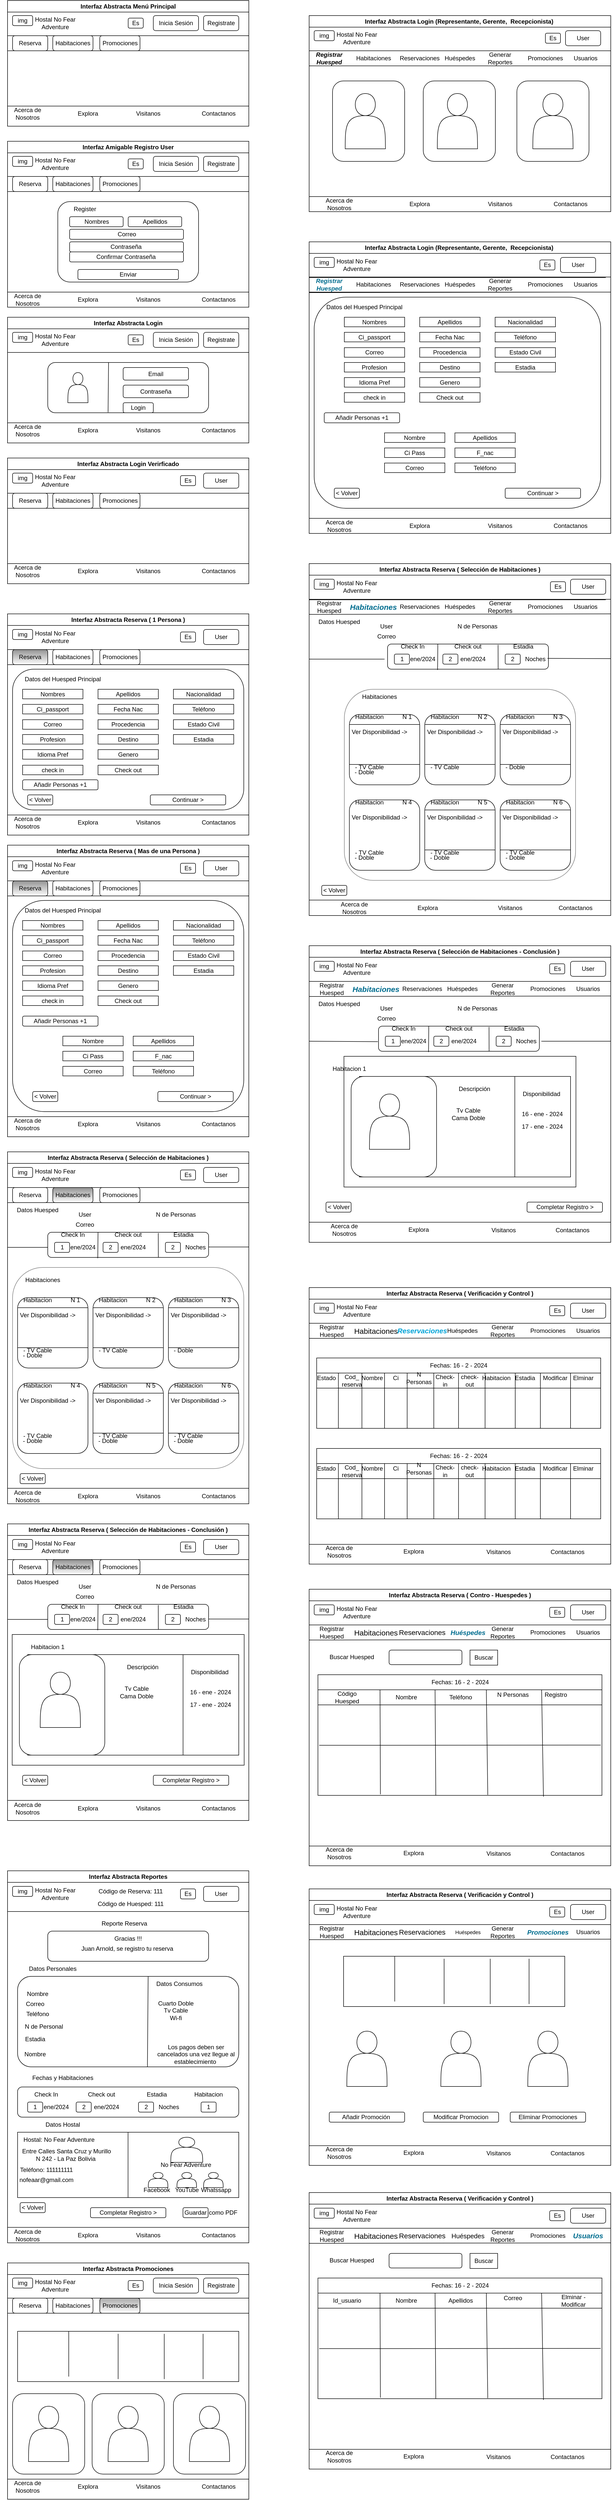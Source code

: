 <mxfile version="24.7.17">
  <diagram name="Página-1" id="Hns7MHLy3YL6MCj68ULh">
    <mxGraphModel dx="830" dy="563" grid="1" gridSize="10" guides="1" tooltips="1" connect="1" arrows="1" fold="1" page="1" pageScale="1" pageWidth="827" pageHeight="1169" math="0" shadow="0">
      <root>
        <mxCell id="0" />
        <mxCell id="1" parent="0" />
        <mxCell id="wUGm2H217QOp2pI1q1NX-1" value="Interfaz Abstracta Menú Principal" style="swimlane;whiteSpace=wrap;html=1;" parent="1" vertex="1">
          <mxGeometry x="40" y="40" width="480" height="250" as="geometry" />
        </mxCell>
        <mxCell id="wUGm2H217QOp2pI1q1NX-3" value="Acerca de Nosotros" style="text;html=1;align=center;verticalAlign=middle;whiteSpace=wrap;rounded=0;" parent="wUGm2H217QOp2pI1q1NX-1" vertex="1">
          <mxGeometry x="10" y="210" width="60" height="30" as="geometry" />
        </mxCell>
        <mxCell id="wUGm2H217QOp2pI1q1NX-4" value="Explora" style="text;html=1;align=center;verticalAlign=middle;whiteSpace=wrap;rounded=0;" parent="wUGm2H217QOp2pI1q1NX-1" vertex="1">
          <mxGeometry x="130" y="210" width="60" height="30" as="geometry" />
        </mxCell>
        <mxCell id="wUGm2H217QOp2pI1q1NX-5" value="Visitanos" style="text;html=1;align=center;verticalAlign=middle;whiteSpace=wrap;rounded=0;" parent="wUGm2H217QOp2pI1q1NX-1" vertex="1">
          <mxGeometry x="250" y="210" width="60" height="30" as="geometry" />
        </mxCell>
        <mxCell id="wUGm2H217QOp2pI1q1NX-6" value="Contactanos" style="text;html=1;align=center;verticalAlign=middle;whiteSpace=wrap;rounded=0;" parent="wUGm2H217QOp2pI1q1NX-1" vertex="1">
          <mxGeometry x="390" y="210" width="60" height="30" as="geometry" />
        </mxCell>
        <mxCell id="wUGm2H217QOp2pI1q1NX-8" value="Hostal No Fear Adventure" style="text;html=1;align=center;verticalAlign=middle;whiteSpace=wrap;rounded=0;" parent="wUGm2H217QOp2pI1q1NX-1" vertex="1">
          <mxGeometry x="40" y="30" width="110" height="30" as="geometry" />
        </mxCell>
        <mxCell id="wUGm2H217QOp2pI1q1NX-9" value="img" style="rounded=1;whiteSpace=wrap;html=1;" parent="wUGm2H217QOp2pI1q1NX-1" vertex="1">
          <mxGeometry x="10" y="30" width="40" height="20" as="geometry" />
        </mxCell>
        <mxCell id="wUGm2H217QOp2pI1q1NX-10" value="Es" style="rounded=1;whiteSpace=wrap;html=1;" parent="wUGm2H217QOp2pI1q1NX-1" vertex="1">
          <mxGeometry x="240" y="35" width="30" height="20" as="geometry" />
        </mxCell>
        <mxCell id="wUGm2H217QOp2pI1q1NX-11" value="Inicia Sesión" style="rounded=1;whiteSpace=wrap;html=1;" parent="wUGm2H217QOp2pI1q1NX-1" vertex="1">
          <mxGeometry x="290" y="30" width="90" height="30" as="geometry" />
        </mxCell>
        <mxCell id="wUGm2H217QOp2pI1q1NX-12" value="Registrate" style="rounded=1;whiteSpace=wrap;html=1;" parent="wUGm2H217QOp2pI1q1NX-1" vertex="1">
          <mxGeometry x="390" y="30" width="70" height="30" as="geometry" />
        </mxCell>
        <mxCell id="wUGm2H217QOp2pI1q1NX-7" value="" style="endArrow=none;html=1;rounded=0;" parent="wUGm2H217QOp2pI1q1NX-1" edge="1">
          <mxGeometry width="50" height="50" relative="1" as="geometry">
            <mxPoint y="70" as="sourcePoint" />
            <mxPoint x="480" y="70" as="targetPoint" />
          </mxGeometry>
        </mxCell>
        <mxCell id="wUGm2H217QOp2pI1q1NX-14" value="Reserva" style="rounded=1;whiteSpace=wrap;html=1;" parent="wUGm2H217QOp2pI1q1NX-1" vertex="1">
          <mxGeometry x="10" y="70" width="70" height="30" as="geometry" />
        </mxCell>
        <mxCell id="wUGm2H217QOp2pI1q1NX-15" value="Habitaciones" style="rounded=1;whiteSpace=wrap;html=1;" parent="wUGm2H217QOp2pI1q1NX-1" vertex="1">
          <mxGeometry x="90" y="70" width="80" height="30" as="geometry" />
        </mxCell>
        <mxCell id="wUGm2H217QOp2pI1q1NX-16" value="Promociones" style="rounded=1;whiteSpace=wrap;html=1;" parent="wUGm2H217QOp2pI1q1NX-1" vertex="1">
          <mxGeometry x="183.5" y="70" width="80" height="30" as="geometry" />
        </mxCell>
        <mxCell id="wUGm2H217QOp2pI1q1NX-2" value="" style="endArrow=none;html=1;rounded=0;" parent="1" edge="1">
          <mxGeometry width="50" height="50" relative="1" as="geometry">
            <mxPoint x="40" y="250" as="sourcePoint" />
            <mxPoint x="520" y="250" as="targetPoint" />
          </mxGeometry>
        </mxCell>
        <mxCell id="wUGm2H217QOp2pI1q1NX-13" value="" style="endArrow=none;html=1;rounded=0;" parent="1" edge="1">
          <mxGeometry width="50" height="50" relative="1" as="geometry">
            <mxPoint x="40" y="140" as="sourcePoint" />
            <mxPoint x="520" y="140" as="targetPoint" />
          </mxGeometry>
        </mxCell>
        <mxCell id="wUGm2H217QOp2pI1q1NX-27" value="Interfaz Abstracta Login" style="swimlane;whiteSpace=wrap;html=1;" parent="1" vertex="1">
          <mxGeometry x="40" y="670" width="480" height="250" as="geometry" />
        </mxCell>
        <mxCell id="wUGm2H217QOp2pI1q1NX-24" value="Registrate" style="rounded=1;whiteSpace=wrap;html=1;" parent="wUGm2H217QOp2pI1q1NX-27" vertex="1">
          <mxGeometry x="390" y="30" width="70" height="30" as="geometry" />
        </mxCell>
        <mxCell id="wUGm2H217QOp2pI1q1NX-23" value="Inicia Sesión" style="rounded=1;whiteSpace=wrap;html=1;" parent="wUGm2H217QOp2pI1q1NX-27" vertex="1">
          <mxGeometry x="290" y="30" width="90" height="30" as="geometry" />
        </mxCell>
        <mxCell id="wUGm2H217QOp2pI1q1NX-22" value="Es" style="rounded=1;whiteSpace=wrap;html=1;" parent="wUGm2H217QOp2pI1q1NX-27" vertex="1">
          <mxGeometry x="240" y="35" width="30" height="20" as="geometry" />
        </mxCell>
        <mxCell id="wUGm2H217QOp2pI1q1NX-20" value="Hostal No Fear Adventure" style="text;html=1;align=center;verticalAlign=middle;whiteSpace=wrap;rounded=0;" parent="wUGm2H217QOp2pI1q1NX-27" vertex="1">
          <mxGeometry x="40" y="30" width="110" height="30" as="geometry" />
        </mxCell>
        <mxCell id="wUGm2H217QOp2pI1q1NX-21" value="img" style="rounded=1;whiteSpace=wrap;html=1;" parent="wUGm2H217QOp2pI1q1NX-27" vertex="1">
          <mxGeometry x="10" y="30" width="40" height="20" as="geometry" />
        </mxCell>
        <mxCell id="wUGm2H217QOp2pI1q1NX-28" value="" style="endArrow=none;html=1;rounded=0;" parent="wUGm2H217QOp2pI1q1NX-27" edge="1">
          <mxGeometry width="50" height="50" relative="1" as="geometry">
            <mxPoint y="70" as="sourcePoint" />
            <mxPoint x="480" y="70" as="targetPoint" />
          </mxGeometry>
        </mxCell>
        <mxCell id="wUGm2H217QOp2pI1q1NX-29" value="Acerca de Nosotros" style="text;html=1;align=center;verticalAlign=middle;whiteSpace=wrap;rounded=0;" parent="wUGm2H217QOp2pI1q1NX-27" vertex="1">
          <mxGeometry x="10" y="210" width="60" height="30" as="geometry" />
        </mxCell>
        <mxCell id="wUGm2H217QOp2pI1q1NX-30" value="Explora" style="text;html=1;align=center;verticalAlign=middle;whiteSpace=wrap;rounded=0;" parent="wUGm2H217QOp2pI1q1NX-27" vertex="1">
          <mxGeometry x="130" y="210" width="60" height="30" as="geometry" />
        </mxCell>
        <mxCell id="wUGm2H217QOp2pI1q1NX-31" value="Visitanos" style="text;html=1;align=center;verticalAlign=middle;whiteSpace=wrap;rounded=0;" parent="wUGm2H217QOp2pI1q1NX-27" vertex="1">
          <mxGeometry x="250" y="210" width="60" height="30" as="geometry" />
        </mxCell>
        <mxCell id="wUGm2H217QOp2pI1q1NX-32" value="Contactanos" style="text;html=1;align=center;verticalAlign=middle;whiteSpace=wrap;rounded=0;" parent="wUGm2H217QOp2pI1q1NX-27" vertex="1">
          <mxGeometry x="390" y="210" width="60" height="30" as="geometry" />
        </mxCell>
        <mxCell id="wUGm2H217QOp2pI1q1NX-33" value="" style="endArrow=none;html=1;rounded=0;" parent="wUGm2H217QOp2pI1q1NX-27" edge="1">
          <mxGeometry width="50" height="50" relative="1" as="geometry">
            <mxPoint y="210" as="sourcePoint" />
            <mxPoint x="480" y="210" as="targetPoint" />
          </mxGeometry>
        </mxCell>
        <mxCell id="wUGm2H217QOp2pI1q1NX-34" value="" style="rounded=1;whiteSpace=wrap;html=1;" parent="wUGm2H217QOp2pI1q1NX-27" vertex="1">
          <mxGeometry x="80" y="90" width="320" height="100" as="geometry" />
        </mxCell>
        <mxCell id="wUGm2H217QOp2pI1q1NX-35" value="" style="endArrow=none;html=1;rounded=0;entryX=0.455;entryY=0.025;entryDx=0;entryDy=0;entryPerimeter=0;exitX=0.452;exitY=1.016;exitDx=0;exitDy=0;exitPerimeter=0;" parent="wUGm2H217QOp2pI1q1NX-27" edge="1">
          <mxGeometry width="50" height="50" relative="1" as="geometry">
            <mxPoint x="200" y="189.1" as="sourcePoint" />
            <mxPoint x="200.96" y="90" as="targetPoint" />
          </mxGeometry>
        </mxCell>
        <mxCell id="wUGm2H217QOp2pI1q1NX-36" value="" style="shape=actor;whiteSpace=wrap;html=1;" parent="wUGm2H217QOp2pI1q1NX-27" vertex="1">
          <mxGeometry x="120" y="110" width="40" height="60" as="geometry" />
        </mxCell>
        <mxCell id="wUGm2H217QOp2pI1q1NX-37" value="Email" style="rounded=1;whiteSpace=wrap;html=1;" parent="wUGm2H217QOp2pI1q1NX-27" vertex="1">
          <mxGeometry x="230" y="100" width="130" height="25" as="geometry" />
        </mxCell>
        <mxCell id="wUGm2H217QOp2pI1q1NX-38" value="Contraseña" style="rounded=1;whiteSpace=wrap;html=1;" parent="wUGm2H217QOp2pI1q1NX-27" vertex="1">
          <mxGeometry x="230" y="135" width="130" height="25" as="geometry" />
        </mxCell>
        <mxCell id="wUGm2H217QOp2pI1q1NX-39" value="Login" style="rounded=1;whiteSpace=wrap;html=1;" parent="wUGm2H217QOp2pI1q1NX-27" vertex="1">
          <mxGeometry x="230" y="170" width="60" height="20" as="geometry" />
        </mxCell>
        <mxCell id="wUGm2H217QOp2pI1q1NX-40" value="Interfaz Abstracta Login Verirficado" style="swimlane;whiteSpace=wrap;html=1;" parent="1" vertex="1">
          <mxGeometry x="40" y="950" width="480" height="250" as="geometry" />
        </mxCell>
        <mxCell id="wUGm2H217QOp2pI1q1NX-42" value="Acerca de Nosotros" style="text;html=1;align=center;verticalAlign=middle;whiteSpace=wrap;rounded=0;" parent="wUGm2H217QOp2pI1q1NX-40" vertex="1">
          <mxGeometry x="10" y="210" width="60" height="30" as="geometry" />
        </mxCell>
        <mxCell id="wUGm2H217QOp2pI1q1NX-43" value="Explora" style="text;html=1;align=center;verticalAlign=middle;whiteSpace=wrap;rounded=0;" parent="wUGm2H217QOp2pI1q1NX-40" vertex="1">
          <mxGeometry x="130" y="210" width="60" height="30" as="geometry" />
        </mxCell>
        <mxCell id="wUGm2H217QOp2pI1q1NX-44" value="Visitanos" style="text;html=1;align=center;verticalAlign=middle;whiteSpace=wrap;rounded=0;" parent="wUGm2H217QOp2pI1q1NX-40" vertex="1">
          <mxGeometry x="250" y="210" width="60" height="30" as="geometry" />
        </mxCell>
        <mxCell id="wUGm2H217QOp2pI1q1NX-45" value="Contactanos" style="text;html=1;align=center;verticalAlign=middle;whiteSpace=wrap;rounded=0;" parent="wUGm2H217QOp2pI1q1NX-40" vertex="1">
          <mxGeometry x="390" y="210" width="60" height="30" as="geometry" />
        </mxCell>
        <mxCell id="wUGm2H217QOp2pI1q1NX-46" value="Hostal No Fear Adventure" style="text;html=1;align=center;verticalAlign=middle;whiteSpace=wrap;rounded=0;" parent="wUGm2H217QOp2pI1q1NX-40" vertex="1">
          <mxGeometry x="40" y="30" width="110" height="30" as="geometry" />
        </mxCell>
        <mxCell id="wUGm2H217QOp2pI1q1NX-47" value="img" style="rounded=1;whiteSpace=wrap;html=1;" parent="wUGm2H217QOp2pI1q1NX-40" vertex="1">
          <mxGeometry x="10" y="30" width="40" height="20" as="geometry" />
        </mxCell>
        <mxCell id="wUGm2H217QOp2pI1q1NX-48" value="Es" style="rounded=1;whiteSpace=wrap;html=1;" parent="wUGm2H217QOp2pI1q1NX-40" vertex="1">
          <mxGeometry x="344" y="35" width="30" height="20" as="geometry" />
        </mxCell>
        <mxCell id="wUGm2H217QOp2pI1q1NX-50" value="User" style="rounded=1;whiteSpace=wrap;html=1;" parent="wUGm2H217QOp2pI1q1NX-40" vertex="1">
          <mxGeometry x="390" y="30" width="70" height="30" as="geometry" />
        </mxCell>
        <mxCell id="wUGm2H217QOp2pI1q1NX-51" value="" style="endArrow=none;html=1;rounded=0;" parent="wUGm2H217QOp2pI1q1NX-40" edge="1">
          <mxGeometry width="50" height="50" relative="1" as="geometry">
            <mxPoint y="70" as="sourcePoint" />
            <mxPoint x="480" y="70" as="targetPoint" />
          </mxGeometry>
        </mxCell>
        <mxCell id="wUGm2H217QOp2pI1q1NX-52" value="Reserva" style="rounded=1;whiteSpace=wrap;html=1;" parent="wUGm2H217QOp2pI1q1NX-40" vertex="1">
          <mxGeometry x="10" y="70" width="70" height="30" as="geometry" />
        </mxCell>
        <mxCell id="wUGm2H217QOp2pI1q1NX-53" value="Habitaciones" style="rounded=1;whiteSpace=wrap;html=1;" parent="wUGm2H217QOp2pI1q1NX-40" vertex="1">
          <mxGeometry x="90" y="70" width="80" height="30" as="geometry" />
        </mxCell>
        <mxCell id="wUGm2H217QOp2pI1q1NX-54" value="Promociones" style="rounded=1;whiteSpace=wrap;html=1;" parent="wUGm2H217QOp2pI1q1NX-40" vertex="1">
          <mxGeometry x="183.5" y="70" width="80" height="30" as="geometry" />
        </mxCell>
        <mxCell id="wUGm2H217QOp2pI1q1NX-55" value="" style="endArrow=none;html=1;rounded=0;" parent="wUGm2H217QOp2pI1q1NX-40" edge="1">
          <mxGeometry width="50" height="50" relative="1" as="geometry">
            <mxPoint y="210" as="sourcePoint" />
            <mxPoint x="480" y="210" as="targetPoint" />
          </mxGeometry>
        </mxCell>
        <mxCell id="wUGm2H217QOp2pI1q1NX-56" value="" style="endArrow=none;html=1;rounded=0;" parent="wUGm2H217QOp2pI1q1NX-40" edge="1">
          <mxGeometry width="50" height="50" relative="1" as="geometry">
            <mxPoint y="100" as="sourcePoint" />
            <mxPoint x="480" y="100" as="targetPoint" />
          </mxGeometry>
        </mxCell>
        <mxCell id="wUGm2H217QOp2pI1q1NX-61" value="Interfaz Abstracta Reserva ( 1 Persona )" style="swimlane;whiteSpace=wrap;html=1;" parent="1" vertex="1">
          <mxGeometry x="40" y="1260" width="480" height="440" as="geometry" />
        </mxCell>
        <mxCell id="wUGm2H217QOp2pI1q1NX-66" value="Hostal No Fear Adventure" style="text;html=1;align=center;verticalAlign=middle;whiteSpace=wrap;rounded=0;" parent="wUGm2H217QOp2pI1q1NX-61" vertex="1">
          <mxGeometry x="40" y="31" width="110" height="30" as="geometry" />
        </mxCell>
        <mxCell id="wUGm2H217QOp2pI1q1NX-67" value="img" style="rounded=1;whiteSpace=wrap;html=1;" parent="wUGm2H217QOp2pI1q1NX-61" vertex="1">
          <mxGeometry x="10" y="31" width="40" height="20" as="geometry" />
        </mxCell>
        <mxCell id="wUGm2H217QOp2pI1q1NX-68" value="Es" style="rounded=1;whiteSpace=wrap;html=1;" parent="wUGm2H217QOp2pI1q1NX-61" vertex="1">
          <mxGeometry x="344" y="36" width="30" height="20" as="geometry" />
        </mxCell>
        <mxCell id="wUGm2H217QOp2pI1q1NX-69" value="User" style="rounded=1;whiteSpace=wrap;html=1;" parent="wUGm2H217QOp2pI1q1NX-61" vertex="1">
          <mxGeometry x="390" y="31" width="70" height="30" as="geometry" />
        </mxCell>
        <mxCell id="wUGm2H217QOp2pI1q1NX-70" value="" style="endArrow=none;html=1;rounded=0;" parent="wUGm2H217QOp2pI1q1NX-61" edge="1">
          <mxGeometry width="50" height="50" relative="1" as="geometry">
            <mxPoint y="71" as="sourcePoint" />
            <mxPoint x="480" y="71" as="targetPoint" />
          </mxGeometry>
        </mxCell>
        <mxCell id="wUGm2H217QOp2pI1q1NX-71" value="Reserva" style="rounded=1;whiteSpace=wrap;html=1;gradientColor=#929292;gradientDirection=north;" parent="wUGm2H217QOp2pI1q1NX-61" vertex="1">
          <mxGeometry x="10" y="71" width="70" height="30" as="geometry" />
        </mxCell>
        <mxCell id="wUGm2H217QOp2pI1q1NX-72" value="Habitaciones" style="rounded=1;whiteSpace=wrap;html=1;" parent="wUGm2H217QOp2pI1q1NX-61" vertex="1">
          <mxGeometry x="90" y="71" width="80" height="30" as="geometry" />
        </mxCell>
        <mxCell id="wUGm2H217QOp2pI1q1NX-73" value="Promociones" style="rounded=1;whiteSpace=wrap;html=1;" parent="wUGm2H217QOp2pI1q1NX-61" vertex="1">
          <mxGeometry x="183.5" y="71" width="80" height="30" as="geometry" />
        </mxCell>
        <mxCell id="wUGm2H217QOp2pI1q1NX-75" value="" style="endArrow=none;html=1;rounded=0;" parent="wUGm2H217QOp2pI1q1NX-61" edge="1">
          <mxGeometry width="50" height="50" relative="1" as="geometry">
            <mxPoint y="101" as="sourcePoint" />
            <mxPoint x="480" y="101" as="targetPoint" />
          </mxGeometry>
        </mxCell>
        <mxCell id="wUGm2H217QOp2pI1q1NX-117" value="" style="rounded=1;whiteSpace=wrap;html=1;" parent="wUGm2H217QOp2pI1q1NX-61" vertex="1">
          <mxGeometry x="10" y="110" width="460" height="280" as="geometry" />
        </mxCell>
        <mxCell id="wUGm2H217QOp2pI1q1NX-118" value="Datos del Huesped Principal" style="text;html=1;align=center;verticalAlign=middle;whiteSpace=wrap;rounded=0;" parent="wUGm2H217QOp2pI1q1NX-61" vertex="1">
          <mxGeometry x="20" y="120" width="180" height="19" as="geometry" />
        </mxCell>
        <mxCell id="wUGm2H217QOp2pI1q1NX-119" value="Nombres" style="rounded=0;whiteSpace=wrap;html=1;" parent="wUGm2H217QOp2pI1q1NX-61" vertex="1">
          <mxGeometry x="30" y="150" width="120" height="19" as="geometry" />
        </mxCell>
        <mxCell id="wUGm2H217QOp2pI1q1NX-120" value="Apellidos" style="rounded=0;whiteSpace=wrap;html=1;" parent="wUGm2H217QOp2pI1q1NX-61" vertex="1">
          <mxGeometry x="180" y="150" width="120" height="19" as="geometry" />
        </mxCell>
        <mxCell id="wUGm2H217QOp2pI1q1NX-121" value="Nacionalidad" style="rounded=0;whiteSpace=wrap;html=1;" parent="wUGm2H217QOp2pI1q1NX-61" vertex="1">
          <mxGeometry x="330" y="150" width="120" height="19" as="geometry" />
        </mxCell>
        <mxCell id="wUGm2H217QOp2pI1q1NX-128" value="Ci_passport" style="rounded=0;whiteSpace=wrap;html=1;" parent="wUGm2H217QOp2pI1q1NX-61" vertex="1">
          <mxGeometry x="30" y="180" width="120" height="19" as="geometry" />
        </mxCell>
        <mxCell id="wUGm2H217QOp2pI1q1NX-129" value="Fecha Nac" style="rounded=0;whiteSpace=wrap;html=1;" parent="wUGm2H217QOp2pI1q1NX-61" vertex="1">
          <mxGeometry x="180" y="180" width="120" height="19" as="geometry" />
        </mxCell>
        <mxCell id="wUGm2H217QOp2pI1q1NX-130" value="Teléfono" style="rounded=0;whiteSpace=wrap;html=1;" parent="wUGm2H217QOp2pI1q1NX-61" vertex="1">
          <mxGeometry x="330" y="180" width="120" height="19" as="geometry" />
        </mxCell>
        <mxCell id="wUGm2H217QOp2pI1q1NX-131" value="Correo" style="rounded=0;whiteSpace=wrap;html=1;" parent="wUGm2H217QOp2pI1q1NX-61" vertex="1">
          <mxGeometry x="30" y="210.5" width="120" height="19" as="geometry" />
        </mxCell>
        <mxCell id="wUGm2H217QOp2pI1q1NX-132" value="Procedencia" style="rounded=0;whiteSpace=wrap;html=1;" parent="wUGm2H217QOp2pI1q1NX-61" vertex="1">
          <mxGeometry x="180" y="210.5" width="120" height="19" as="geometry" />
        </mxCell>
        <mxCell id="wUGm2H217QOp2pI1q1NX-133" value="Estado Civil" style="rounded=0;whiteSpace=wrap;html=1;" parent="wUGm2H217QOp2pI1q1NX-61" vertex="1">
          <mxGeometry x="330" y="210.5" width="120" height="19" as="geometry" />
        </mxCell>
        <mxCell id="wUGm2H217QOp2pI1q1NX-134" value="Profesion" style="rounded=0;whiteSpace=wrap;html=1;" parent="wUGm2H217QOp2pI1q1NX-61" vertex="1">
          <mxGeometry x="30" y="240" width="120" height="19" as="geometry" />
        </mxCell>
        <mxCell id="wUGm2H217QOp2pI1q1NX-135" value="Destino" style="rounded=0;whiteSpace=wrap;html=1;" parent="wUGm2H217QOp2pI1q1NX-61" vertex="1">
          <mxGeometry x="180" y="240" width="120" height="19" as="geometry" />
        </mxCell>
        <mxCell id="wUGm2H217QOp2pI1q1NX-136" value="Estadi&lt;span style=&quot;white-space: pre;&quot;&gt;a&lt;/span&gt;" style="rounded=0;whiteSpace=wrap;html=1;" parent="wUGm2H217QOp2pI1q1NX-61" vertex="1">
          <mxGeometry x="330" y="240" width="120" height="19" as="geometry" />
        </mxCell>
        <mxCell id="wUGm2H217QOp2pI1q1NX-137" value="Idioma Pref" style="rounded=0;whiteSpace=wrap;html=1;" parent="wUGm2H217QOp2pI1q1NX-61" vertex="1">
          <mxGeometry x="30" y="270" width="120" height="19" as="geometry" />
        </mxCell>
        <mxCell id="wUGm2H217QOp2pI1q1NX-138" value="Genero" style="rounded=0;whiteSpace=wrap;html=1;" parent="wUGm2H217QOp2pI1q1NX-61" vertex="1">
          <mxGeometry x="180" y="270" width="120" height="19" as="geometry" />
        </mxCell>
        <mxCell id="wUGm2H217QOp2pI1q1NX-141" value="&amp;lt; Volver" style="rounded=1;whiteSpace=wrap;html=1;" parent="wUGm2H217QOp2pI1q1NX-61" vertex="1">
          <mxGeometry x="40" y="360" width="50" height="20" as="geometry" />
        </mxCell>
        <mxCell id="wUGm2H217QOp2pI1q1NX-142" value="Añadir Personas +1" style="rounded=1;whiteSpace=wrap;html=1;" parent="wUGm2H217QOp2pI1q1NX-61" vertex="1">
          <mxGeometry x="30" y="330" width="150" height="20" as="geometry" />
        </mxCell>
        <mxCell id="wUGm2H217QOp2pI1q1NX-143" value="Continuar &amp;gt;" style="rounded=1;whiteSpace=wrap;html=1;" parent="wUGm2H217QOp2pI1q1NX-61" vertex="1">
          <mxGeometry x="284" y="360" width="150" height="20" as="geometry" />
        </mxCell>
        <mxCell id="wUGm2H217QOp2pI1q1NX-63" value="Explora" style="text;html=1;align=center;verticalAlign=middle;whiteSpace=wrap;rounded=0;" parent="wUGm2H217QOp2pI1q1NX-61" vertex="1">
          <mxGeometry x="130" y="400" width="60" height="30" as="geometry" />
        </mxCell>
        <mxCell id="wUGm2H217QOp2pI1q1NX-64" value="Visitanos" style="text;html=1;align=center;verticalAlign=middle;whiteSpace=wrap;rounded=0;" parent="wUGm2H217QOp2pI1q1NX-61" vertex="1">
          <mxGeometry x="250" y="400" width="60" height="30" as="geometry" />
        </mxCell>
        <mxCell id="wUGm2H217QOp2pI1q1NX-65" value="Contactanos" style="text;html=1;align=center;verticalAlign=middle;whiteSpace=wrap;rounded=0;" parent="wUGm2H217QOp2pI1q1NX-61" vertex="1">
          <mxGeometry x="390" y="400" width="60" height="30" as="geometry" />
        </mxCell>
        <mxCell id="wUGm2H217QOp2pI1q1NX-62" value="Acerca de Nosotros" style="text;html=1;align=center;verticalAlign=middle;whiteSpace=wrap;rounded=0;" parent="wUGm2H217QOp2pI1q1NX-61" vertex="1">
          <mxGeometry x="10" y="400" width="60" height="30" as="geometry" />
        </mxCell>
        <mxCell id="wUGm2H217QOp2pI1q1NX-74" value="" style="endArrow=none;html=1;rounded=0;" parent="wUGm2H217QOp2pI1q1NX-61" edge="1">
          <mxGeometry width="50" height="50" relative="1" as="geometry">
            <mxPoint y="400" as="sourcePoint" />
            <mxPoint x="480" y="400" as="targetPoint" />
          </mxGeometry>
        </mxCell>
        <mxCell id="wUGm2H217QOp2pI1q1NX-181" value="check in" style="rounded=0;whiteSpace=wrap;html=1;" parent="wUGm2H217QOp2pI1q1NX-61" vertex="1">
          <mxGeometry x="30" y="301" width="120" height="19" as="geometry" />
        </mxCell>
        <mxCell id="wUGm2H217QOp2pI1q1NX-182" value="Check out" style="rounded=0;whiteSpace=wrap;html=1;" parent="wUGm2H217QOp2pI1q1NX-61" vertex="1">
          <mxGeometry x="180" y="301" width="120" height="19" as="geometry" />
        </mxCell>
        <mxCell id="wUGm2H217QOp2pI1q1NX-90" value="Interfaz Amigable Registro User" style="swimlane;whiteSpace=wrap;html=1;" parent="1" vertex="1">
          <mxGeometry x="40" y="320" width="480" height="330" as="geometry" />
        </mxCell>
        <mxCell id="wUGm2H217QOp2pI1q1NX-91" value="Acerca de Nosotros" style="text;html=1;align=center;verticalAlign=middle;whiteSpace=wrap;rounded=0;" parent="wUGm2H217QOp2pI1q1NX-90" vertex="1">
          <mxGeometry x="10" y="300" width="60" height="30" as="geometry" />
        </mxCell>
        <mxCell id="wUGm2H217QOp2pI1q1NX-92" value="Explora" style="text;html=1;align=center;verticalAlign=middle;whiteSpace=wrap;rounded=0;" parent="wUGm2H217QOp2pI1q1NX-90" vertex="1">
          <mxGeometry x="130" y="300" width="60" height="30" as="geometry" />
        </mxCell>
        <mxCell id="wUGm2H217QOp2pI1q1NX-93" value="Visitanos" style="text;html=1;align=center;verticalAlign=middle;whiteSpace=wrap;rounded=0;" parent="wUGm2H217QOp2pI1q1NX-90" vertex="1">
          <mxGeometry x="250" y="300" width="60" height="30" as="geometry" />
        </mxCell>
        <mxCell id="wUGm2H217QOp2pI1q1NX-94" value="Contactanos" style="text;html=1;align=center;verticalAlign=middle;whiteSpace=wrap;rounded=0;" parent="wUGm2H217QOp2pI1q1NX-90" vertex="1">
          <mxGeometry x="390" y="300" width="60" height="30" as="geometry" />
        </mxCell>
        <mxCell id="wUGm2H217QOp2pI1q1NX-95" value="Hostal No Fear Adventure" style="text;html=1;align=center;verticalAlign=middle;whiteSpace=wrap;rounded=0;" parent="wUGm2H217QOp2pI1q1NX-90" vertex="1">
          <mxGeometry x="40" y="30" width="110" height="30" as="geometry" />
        </mxCell>
        <mxCell id="wUGm2H217QOp2pI1q1NX-96" value="img" style="rounded=1;whiteSpace=wrap;html=1;" parent="wUGm2H217QOp2pI1q1NX-90" vertex="1">
          <mxGeometry x="10" y="30" width="40" height="20" as="geometry" />
        </mxCell>
        <mxCell id="wUGm2H217QOp2pI1q1NX-97" value="Es" style="rounded=1;whiteSpace=wrap;html=1;" parent="wUGm2H217QOp2pI1q1NX-90" vertex="1">
          <mxGeometry x="240" y="35" width="30" height="20" as="geometry" />
        </mxCell>
        <mxCell id="wUGm2H217QOp2pI1q1NX-98" value="Inicia Sesión" style="rounded=1;whiteSpace=wrap;html=1;" parent="wUGm2H217QOp2pI1q1NX-90" vertex="1">
          <mxGeometry x="290" y="30" width="90" height="30" as="geometry" />
        </mxCell>
        <mxCell id="wUGm2H217QOp2pI1q1NX-99" value="Registrate" style="rounded=1;whiteSpace=wrap;html=1;" parent="wUGm2H217QOp2pI1q1NX-90" vertex="1">
          <mxGeometry x="390" y="30" width="70" height="30" as="geometry" />
        </mxCell>
        <mxCell id="wUGm2H217QOp2pI1q1NX-100" value="" style="endArrow=none;html=1;rounded=0;" parent="wUGm2H217QOp2pI1q1NX-90" edge="1">
          <mxGeometry width="50" height="50" relative="1" as="geometry">
            <mxPoint y="70" as="sourcePoint" />
            <mxPoint x="480" y="70" as="targetPoint" />
          </mxGeometry>
        </mxCell>
        <mxCell id="wUGm2H217QOp2pI1q1NX-101" value="Reserva" style="rounded=1;whiteSpace=wrap;html=1;" parent="wUGm2H217QOp2pI1q1NX-90" vertex="1">
          <mxGeometry x="10" y="70" width="70" height="30" as="geometry" />
        </mxCell>
        <mxCell id="wUGm2H217QOp2pI1q1NX-102" value="Habitaciones" style="rounded=1;whiteSpace=wrap;html=1;" parent="wUGm2H217QOp2pI1q1NX-90" vertex="1">
          <mxGeometry x="90" y="70" width="80" height="30" as="geometry" />
        </mxCell>
        <mxCell id="wUGm2H217QOp2pI1q1NX-103" value="Promociones" style="rounded=1;whiteSpace=wrap;html=1;" parent="wUGm2H217QOp2pI1q1NX-90" vertex="1">
          <mxGeometry x="183.5" y="70" width="80" height="30" as="geometry" />
        </mxCell>
        <mxCell id="wUGm2H217QOp2pI1q1NX-104" value="" style="endArrow=none;html=1;rounded=0;" parent="wUGm2H217QOp2pI1q1NX-90" edge="1">
          <mxGeometry width="50" height="50" relative="1" as="geometry">
            <mxPoint y="300" as="sourcePoint" />
            <mxPoint x="480" y="300" as="targetPoint" />
          </mxGeometry>
        </mxCell>
        <mxCell id="wUGm2H217QOp2pI1q1NX-105" value="" style="endArrow=none;html=1;rounded=0;" parent="wUGm2H217QOp2pI1q1NX-90" edge="1">
          <mxGeometry width="50" height="50" relative="1" as="geometry">
            <mxPoint y="100" as="sourcePoint" />
            <mxPoint x="480" y="100" as="targetPoint" />
          </mxGeometry>
        </mxCell>
        <mxCell id="wUGm2H217QOp2pI1q1NX-106" value="" style="rounded=1;whiteSpace=wrap;html=1;" parent="wUGm2H217QOp2pI1q1NX-90" vertex="1">
          <mxGeometry x="100" y="120" width="280" height="160" as="geometry" />
        </mxCell>
        <mxCell id="wUGm2H217QOp2pI1q1NX-107" value="Register" style="text;html=1;align=center;verticalAlign=middle;whiteSpace=wrap;rounded=0;" parent="wUGm2H217QOp2pI1q1NX-90" vertex="1">
          <mxGeometry x="123.5" y="120" width="60" height="30" as="geometry" />
        </mxCell>
        <mxCell id="wUGm2H217QOp2pI1q1NX-108" value="Nombres" style="rounded=1;whiteSpace=wrap;html=1;" parent="wUGm2H217QOp2pI1q1NX-90" vertex="1">
          <mxGeometry x="123.5" y="150" width="106.5" height="20" as="geometry" />
        </mxCell>
        <mxCell id="wUGm2H217QOp2pI1q1NX-109" value="Apellidos" style="rounded=1;whiteSpace=wrap;html=1;" parent="wUGm2H217QOp2pI1q1NX-90" vertex="1">
          <mxGeometry x="240" y="150" width="106.5" height="20" as="geometry" />
        </mxCell>
        <mxCell id="wUGm2H217QOp2pI1q1NX-110" value="Correo" style="rounded=1;whiteSpace=wrap;html=1;" parent="wUGm2H217QOp2pI1q1NX-90" vertex="1">
          <mxGeometry x="123.5" y="175" width="226.5" height="20" as="geometry" />
        </mxCell>
        <mxCell id="wUGm2H217QOp2pI1q1NX-111" value="Contraseña&amp;nbsp;" style="rounded=1;whiteSpace=wrap;html=1;" parent="wUGm2H217QOp2pI1q1NX-90" vertex="1">
          <mxGeometry x="123.5" y="200" width="226.5" height="20" as="geometry" />
        </mxCell>
        <mxCell id="wUGm2H217QOp2pI1q1NX-112" value="Confirmar Contraseña&amp;nbsp;" style="rounded=1;whiteSpace=wrap;html=1;" parent="wUGm2H217QOp2pI1q1NX-90" vertex="1">
          <mxGeometry x="123.5" y="220" width="226.5" height="20" as="geometry" />
        </mxCell>
        <mxCell id="wUGm2H217QOp2pI1q1NX-114" value="Enviar" style="rounded=1;whiteSpace=wrap;html=1;" parent="wUGm2H217QOp2pI1q1NX-90" vertex="1">
          <mxGeometry x="140" y="255" width="200" height="20" as="geometry" />
        </mxCell>
        <mxCell id="wUGm2H217QOp2pI1q1NX-144" value="Interfaz Abstracta Reserva ( Mas de una Persona )" style="swimlane;whiteSpace=wrap;html=1;" parent="1" vertex="1">
          <mxGeometry x="40" y="1720" width="480" height="580" as="geometry" />
        </mxCell>
        <mxCell id="wUGm2H217QOp2pI1q1NX-145" value="Hostal No Fear Adventure" style="text;html=1;align=center;verticalAlign=middle;whiteSpace=wrap;rounded=0;" parent="wUGm2H217QOp2pI1q1NX-144" vertex="1">
          <mxGeometry x="40" y="31" width="110" height="30" as="geometry" />
        </mxCell>
        <mxCell id="wUGm2H217QOp2pI1q1NX-146" value="img" style="rounded=1;whiteSpace=wrap;html=1;" parent="wUGm2H217QOp2pI1q1NX-144" vertex="1">
          <mxGeometry x="10" y="31" width="40" height="20" as="geometry" />
        </mxCell>
        <mxCell id="wUGm2H217QOp2pI1q1NX-147" value="Es" style="rounded=1;whiteSpace=wrap;html=1;" parent="wUGm2H217QOp2pI1q1NX-144" vertex="1">
          <mxGeometry x="344" y="36" width="30" height="20" as="geometry" />
        </mxCell>
        <mxCell id="wUGm2H217QOp2pI1q1NX-148" value="User" style="rounded=1;whiteSpace=wrap;html=1;" parent="wUGm2H217QOp2pI1q1NX-144" vertex="1">
          <mxGeometry x="390" y="31" width="70" height="30" as="geometry" />
        </mxCell>
        <mxCell id="wUGm2H217QOp2pI1q1NX-149" value="" style="endArrow=none;html=1;rounded=0;" parent="wUGm2H217QOp2pI1q1NX-144" edge="1">
          <mxGeometry width="50" height="50" relative="1" as="geometry">
            <mxPoint y="71" as="sourcePoint" />
            <mxPoint x="480" y="71" as="targetPoint" />
          </mxGeometry>
        </mxCell>
        <mxCell id="wUGm2H217QOp2pI1q1NX-150" value="Reserva" style="rounded=1;whiteSpace=wrap;html=1;gradientColor=#929292;gradientDirection=north;" parent="wUGm2H217QOp2pI1q1NX-144" vertex="1">
          <mxGeometry x="10" y="71" width="70" height="30" as="geometry" />
        </mxCell>
        <mxCell id="wUGm2H217QOp2pI1q1NX-151" value="Habitaciones" style="rounded=1;whiteSpace=wrap;html=1;" parent="wUGm2H217QOp2pI1q1NX-144" vertex="1">
          <mxGeometry x="90" y="71" width="80" height="30" as="geometry" />
        </mxCell>
        <mxCell id="wUGm2H217QOp2pI1q1NX-152" value="Promociones" style="rounded=1;whiteSpace=wrap;html=1;" parent="wUGm2H217QOp2pI1q1NX-144" vertex="1">
          <mxGeometry x="183.5" y="71" width="80" height="30" as="geometry" />
        </mxCell>
        <mxCell id="wUGm2H217QOp2pI1q1NX-153" value="" style="endArrow=none;html=1;rounded=0;" parent="wUGm2H217QOp2pI1q1NX-144" edge="1">
          <mxGeometry width="50" height="50" relative="1" as="geometry">
            <mxPoint y="101" as="sourcePoint" />
            <mxPoint x="480" y="101" as="targetPoint" />
          </mxGeometry>
        </mxCell>
        <mxCell id="wUGm2H217QOp2pI1q1NX-154" value="" style="rounded=1;whiteSpace=wrap;html=1;" parent="wUGm2H217QOp2pI1q1NX-144" vertex="1">
          <mxGeometry x="10" y="110" width="460" height="420" as="geometry" />
        </mxCell>
        <mxCell id="wUGm2H217QOp2pI1q1NX-155" value="Datos del Huesped Principal" style="text;html=1;align=center;verticalAlign=middle;whiteSpace=wrap;rounded=0;" parent="wUGm2H217QOp2pI1q1NX-144" vertex="1">
          <mxGeometry x="20" y="120" width="180" height="19" as="geometry" />
        </mxCell>
        <mxCell id="wUGm2H217QOp2pI1q1NX-156" value="Nombres" style="rounded=0;whiteSpace=wrap;html=1;" parent="wUGm2H217QOp2pI1q1NX-144" vertex="1">
          <mxGeometry x="30" y="150" width="120" height="19" as="geometry" />
        </mxCell>
        <mxCell id="wUGm2H217QOp2pI1q1NX-157" value="Apellidos" style="rounded=0;whiteSpace=wrap;html=1;" parent="wUGm2H217QOp2pI1q1NX-144" vertex="1">
          <mxGeometry x="180" y="150" width="120" height="19" as="geometry" />
        </mxCell>
        <mxCell id="wUGm2H217QOp2pI1q1NX-158" value="Nacionalidad" style="rounded=0;whiteSpace=wrap;html=1;" parent="wUGm2H217QOp2pI1q1NX-144" vertex="1">
          <mxGeometry x="330" y="150" width="120" height="19" as="geometry" />
        </mxCell>
        <mxCell id="wUGm2H217QOp2pI1q1NX-159" value="Ci_passport" style="rounded=0;whiteSpace=wrap;html=1;" parent="wUGm2H217QOp2pI1q1NX-144" vertex="1">
          <mxGeometry x="30" y="180" width="120" height="19" as="geometry" />
        </mxCell>
        <mxCell id="wUGm2H217QOp2pI1q1NX-160" value="Fecha Nac" style="rounded=0;whiteSpace=wrap;html=1;" parent="wUGm2H217QOp2pI1q1NX-144" vertex="1">
          <mxGeometry x="180" y="180" width="120" height="19" as="geometry" />
        </mxCell>
        <mxCell id="wUGm2H217QOp2pI1q1NX-161" value="Teléfono" style="rounded=0;whiteSpace=wrap;html=1;" parent="wUGm2H217QOp2pI1q1NX-144" vertex="1">
          <mxGeometry x="330" y="180" width="120" height="19" as="geometry" />
        </mxCell>
        <mxCell id="wUGm2H217QOp2pI1q1NX-162" value="Correo" style="rounded=0;whiteSpace=wrap;html=1;" parent="wUGm2H217QOp2pI1q1NX-144" vertex="1">
          <mxGeometry x="30" y="210.5" width="120" height="19" as="geometry" />
        </mxCell>
        <mxCell id="wUGm2H217QOp2pI1q1NX-163" value="Procedencia" style="rounded=0;whiteSpace=wrap;html=1;" parent="wUGm2H217QOp2pI1q1NX-144" vertex="1">
          <mxGeometry x="180" y="210.5" width="120" height="19" as="geometry" />
        </mxCell>
        <mxCell id="wUGm2H217QOp2pI1q1NX-164" value="Estado Civil" style="rounded=0;whiteSpace=wrap;html=1;" parent="wUGm2H217QOp2pI1q1NX-144" vertex="1">
          <mxGeometry x="330" y="210.5" width="120" height="19" as="geometry" />
        </mxCell>
        <mxCell id="wUGm2H217QOp2pI1q1NX-165" value="Profesion" style="rounded=0;whiteSpace=wrap;html=1;" parent="wUGm2H217QOp2pI1q1NX-144" vertex="1">
          <mxGeometry x="30" y="240" width="120" height="19" as="geometry" />
        </mxCell>
        <mxCell id="wUGm2H217QOp2pI1q1NX-166" value="Destino" style="rounded=0;whiteSpace=wrap;html=1;" parent="wUGm2H217QOp2pI1q1NX-144" vertex="1">
          <mxGeometry x="180" y="240" width="120" height="19" as="geometry" />
        </mxCell>
        <mxCell id="wUGm2H217QOp2pI1q1NX-167" value="Estadi&lt;span style=&quot;white-space: pre;&quot;&gt;a&lt;/span&gt;" style="rounded=0;whiteSpace=wrap;html=1;" parent="wUGm2H217QOp2pI1q1NX-144" vertex="1">
          <mxGeometry x="330" y="240" width="120" height="19" as="geometry" />
        </mxCell>
        <mxCell id="wUGm2H217QOp2pI1q1NX-168" value="Idioma Pref" style="rounded=0;whiteSpace=wrap;html=1;" parent="wUGm2H217QOp2pI1q1NX-144" vertex="1">
          <mxGeometry x="30" y="270" width="120" height="19" as="geometry" />
        </mxCell>
        <mxCell id="wUGm2H217QOp2pI1q1NX-169" value="Genero" style="rounded=0;whiteSpace=wrap;html=1;" parent="wUGm2H217QOp2pI1q1NX-144" vertex="1">
          <mxGeometry x="180" y="270" width="120" height="19" as="geometry" />
        </mxCell>
        <mxCell id="wUGm2H217QOp2pI1q1NX-170" value="&amp;lt; Volver" style="rounded=1;whiteSpace=wrap;html=1;" parent="wUGm2H217QOp2pI1q1NX-144" vertex="1">
          <mxGeometry x="50" y="490" width="50" height="20" as="geometry" />
        </mxCell>
        <mxCell id="wUGm2H217QOp2pI1q1NX-171" value="Añadir Personas +1" style="rounded=1;whiteSpace=wrap;html=1;" parent="wUGm2H217QOp2pI1q1NX-144" vertex="1">
          <mxGeometry x="30" y="340" width="150" height="20" as="geometry" />
        </mxCell>
        <mxCell id="wUGm2H217QOp2pI1q1NX-172" value="Continuar &amp;gt;" style="rounded=1;whiteSpace=wrap;html=1;" parent="wUGm2H217QOp2pI1q1NX-144" vertex="1">
          <mxGeometry x="299" y="490" width="150" height="20" as="geometry" />
        </mxCell>
        <mxCell id="wUGm2H217QOp2pI1q1NX-173" value="Explora" style="text;html=1;align=center;verticalAlign=middle;whiteSpace=wrap;rounded=0;" parent="wUGm2H217QOp2pI1q1NX-144" vertex="1">
          <mxGeometry x="130" y="540" width="60" height="30" as="geometry" />
        </mxCell>
        <mxCell id="wUGm2H217QOp2pI1q1NX-174" value="Visitanos" style="text;html=1;align=center;verticalAlign=middle;whiteSpace=wrap;rounded=0;" parent="wUGm2H217QOp2pI1q1NX-144" vertex="1">
          <mxGeometry x="250" y="540" width="60" height="30" as="geometry" />
        </mxCell>
        <mxCell id="wUGm2H217QOp2pI1q1NX-175" value="Contactanos" style="text;html=1;align=center;verticalAlign=middle;whiteSpace=wrap;rounded=0;" parent="wUGm2H217QOp2pI1q1NX-144" vertex="1">
          <mxGeometry x="390" y="540" width="60" height="30" as="geometry" />
        </mxCell>
        <mxCell id="wUGm2H217QOp2pI1q1NX-176" value="Acerca de Nosotros" style="text;html=1;align=center;verticalAlign=middle;whiteSpace=wrap;rounded=0;" parent="wUGm2H217QOp2pI1q1NX-144" vertex="1">
          <mxGeometry x="10" y="540" width="60" height="30" as="geometry" />
        </mxCell>
        <mxCell id="wUGm2H217QOp2pI1q1NX-177" value="" style="endArrow=none;html=1;rounded=0;" parent="wUGm2H217QOp2pI1q1NX-144" edge="1">
          <mxGeometry width="50" height="50" relative="1" as="geometry">
            <mxPoint y="540" as="sourcePoint" />
            <mxPoint x="480" y="540" as="targetPoint" />
          </mxGeometry>
        </mxCell>
        <mxCell id="wUGm2H217QOp2pI1q1NX-179" value="check in" style="rounded=0;whiteSpace=wrap;html=1;" parent="wUGm2H217QOp2pI1q1NX-144" vertex="1">
          <mxGeometry x="30" y="300" width="120" height="19" as="geometry" />
        </mxCell>
        <mxCell id="wUGm2H217QOp2pI1q1NX-180" value="Check out" style="rounded=0;whiteSpace=wrap;html=1;" parent="wUGm2H217QOp2pI1q1NX-144" vertex="1">
          <mxGeometry x="180" y="300" width="120" height="19" as="geometry" />
        </mxCell>
        <mxCell id="wUGm2H217QOp2pI1q1NX-183" value="Nombre" style="rounded=0;whiteSpace=wrap;html=1;" parent="wUGm2H217QOp2pI1q1NX-144" vertex="1">
          <mxGeometry x="110" y="380" width="120" height="19" as="geometry" />
        </mxCell>
        <mxCell id="wUGm2H217QOp2pI1q1NX-184" value="Apellidos" style="rounded=0;whiteSpace=wrap;html=1;" parent="wUGm2H217QOp2pI1q1NX-144" vertex="1">
          <mxGeometry x="250" y="380" width="120" height="19" as="geometry" />
        </mxCell>
        <mxCell id="wUGm2H217QOp2pI1q1NX-186" value="Ci Pass" style="rounded=0;whiteSpace=wrap;html=1;" parent="wUGm2H217QOp2pI1q1NX-144" vertex="1">
          <mxGeometry x="110" y="410" width="120" height="19" as="geometry" />
        </mxCell>
        <mxCell id="wUGm2H217QOp2pI1q1NX-187" value="F_nac" style="rounded=0;whiteSpace=wrap;html=1;" parent="wUGm2H217QOp2pI1q1NX-144" vertex="1">
          <mxGeometry x="250" y="410" width="120" height="19" as="geometry" />
        </mxCell>
        <mxCell id="wUGm2H217QOp2pI1q1NX-188" value="Teléfono" style="rounded=0;whiteSpace=wrap;html=1;" parent="wUGm2H217QOp2pI1q1NX-144" vertex="1">
          <mxGeometry x="250" y="440" width="120" height="19" as="geometry" />
        </mxCell>
        <mxCell id="wUGm2H217QOp2pI1q1NX-189" value="Correo" style="rounded=0;whiteSpace=wrap;html=1;" parent="wUGm2H217QOp2pI1q1NX-144" vertex="1">
          <mxGeometry x="110" y="440" width="120" height="19" as="geometry" />
        </mxCell>
        <mxCell id="wUGm2H217QOp2pI1q1NX-235" value="Interfaz Abstracta Reserva ( Selección de Habitaciones )" style="swimlane;whiteSpace=wrap;html=1;" parent="1" vertex="1">
          <mxGeometry x="40" y="2330" width="480" height="700" as="geometry" />
        </mxCell>
        <mxCell id="wUGm2H217QOp2pI1q1NX-236" value="Hostal No Fear Adventure" style="text;html=1;align=center;verticalAlign=middle;whiteSpace=wrap;rounded=0;" parent="wUGm2H217QOp2pI1q1NX-235" vertex="1">
          <mxGeometry x="40" y="31" width="110" height="30" as="geometry" />
        </mxCell>
        <mxCell id="wUGm2H217QOp2pI1q1NX-237" value="img" style="rounded=1;whiteSpace=wrap;html=1;" parent="wUGm2H217QOp2pI1q1NX-235" vertex="1">
          <mxGeometry x="10" y="31" width="40" height="20" as="geometry" />
        </mxCell>
        <mxCell id="wUGm2H217QOp2pI1q1NX-238" value="Es" style="rounded=1;whiteSpace=wrap;html=1;" parent="wUGm2H217QOp2pI1q1NX-235" vertex="1">
          <mxGeometry x="344" y="36" width="30" height="20" as="geometry" />
        </mxCell>
        <mxCell id="wUGm2H217QOp2pI1q1NX-239" value="User" style="rounded=1;whiteSpace=wrap;html=1;" parent="wUGm2H217QOp2pI1q1NX-235" vertex="1">
          <mxGeometry x="390" y="31" width="70" height="30" as="geometry" />
        </mxCell>
        <mxCell id="wUGm2H217QOp2pI1q1NX-240" value="" style="endArrow=none;html=1;rounded=0;" parent="wUGm2H217QOp2pI1q1NX-235" edge="1">
          <mxGeometry width="50" height="50" relative="1" as="geometry">
            <mxPoint y="71" as="sourcePoint" />
            <mxPoint x="480" y="71" as="targetPoint" />
          </mxGeometry>
        </mxCell>
        <mxCell id="wUGm2H217QOp2pI1q1NX-241" value="Reserva" style="rounded=1;whiteSpace=wrap;html=1;gradientColor=none;gradientDirection=north;" parent="wUGm2H217QOp2pI1q1NX-235" vertex="1">
          <mxGeometry x="10" y="71" width="70" height="30" as="geometry" />
        </mxCell>
        <mxCell id="wUGm2H217QOp2pI1q1NX-242" value="Habitaciones" style="rounded=1;whiteSpace=wrap;html=1;gradientColor=#929292;gradientDirection=north;" parent="wUGm2H217QOp2pI1q1NX-235" vertex="1">
          <mxGeometry x="90" y="71" width="80" height="30" as="geometry" />
        </mxCell>
        <mxCell id="wUGm2H217QOp2pI1q1NX-243" value="Promociones" style="rounded=1;whiteSpace=wrap;html=1;" parent="wUGm2H217QOp2pI1q1NX-235" vertex="1">
          <mxGeometry x="183.5" y="71" width="80" height="30" as="geometry" />
        </mxCell>
        <mxCell id="wUGm2H217QOp2pI1q1NX-244" value="" style="endArrow=none;html=1;rounded=0;" parent="wUGm2H217QOp2pI1q1NX-235" edge="1">
          <mxGeometry width="50" height="50" relative="1" as="geometry">
            <mxPoint y="101" as="sourcePoint" />
            <mxPoint x="480" y="101" as="targetPoint" />
          </mxGeometry>
        </mxCell>
        <mxCell id="wUGm2H217QOp2pI1q1NX-245" value="" style="rounded=1;whiteSpace=wrap;html=1;" parent="wUGm2H217QOp2pI1q1NX-235" vertex="1">
          <mxGeometry x="80" y="160" width="320" height="50" as="geometry" />
        </mxCell>
        <mxCell id="wUGm2H217QOp2pI1q1NX-278" value="Datos Huesped" style="text;html=1;align=center;verticalAlign=middle;whiteSpace=wrap;rounded=0;" parent="wUGm2H217QOp2pI1q1NX-235" vertex="1">
          <mxGeometry y="101" width="120" height="30" as="geometry" />
        </mxCell>
        <mxCell id="wUGm2H217QOp2pI1q1NX-279" value="" style="endArrow=none;html=1;rounded=0;" parent="wUGm2H217QOp2pI1q1NX-235" edge="1">
          <mxGeometry width="50" height="50" relative="1" as="geometry">
            <mxPoint y="190" as="sourcePoint" />
            <mxPoint x="80" y="190" as="targetPoint" />
          </mxGeometry>
        </mxCell>
        <mxCell id="wUGm2H217QOp2pI1q1NX-280" value="" style="endArrow=none;html=1;rounded=0;" parent="wUGm2H217QOp2pI1q1NX-235" edge="1">
          <mxGeometry width="50" height="50" relative="1" as="geometry">
            <mxPoint x="400" y="189.23" as="sourcePoint" />
            <mxPoint x="480" y="189.23" as="targetPoint" />
          </mxGeometry>
        </mxCell>
        <mxCell id="wUGm2H217QOp2pI1q1NX-281" value="User" style="text;html=1;align=center;verticalAlign=middle;whiteSpace=wrap;rounded=0;" parent="wUGm2H217QOp2pI1q1NX-235" vertex="1">
          <mxGeometry x="123.5" y="120" width="60" height="10" as="geometry" />
        </mxCell>
        <mxCell id="wUGm2H217QOp2pI1q1NX-283" value="Correo" style="text;html=1;align=center;verticalAlign=middle;whiteSpace=wrap;rounded=0;" parent="wUGm2H217QOp2pI1q1NX-235" vertex="1">
          <mxGeometry x="123.5" y="140" width="60" height="10" as="geometry" />
        </mxCell>
        <mxCell id="wUGm2H217QOp2pI1q1NX-284" value="N de Personas" style="text;html=1;align=center;verticalAlign=middle;whiteSpace=wrap;rounded=0;" parent="wUGm2H217QOp2pI1q1NX-235" vertex="1">
          <mxGeometry x="290" y="120" width="90" height="10" as="geometry" />
        </mxCell>
        <mxCell id="wUGm2H217QOp2pI1q1NX-285" value="Check In" style="text;html=1;align=center;verticalAlign=middle;whiteSpace=wrap;rounded=0;" parent="wUGm2H217QOp2pI1q1NX-235" vertex="1">
          <mxGeometry x="100" y="160" width="60" height="10" as="geometry" />
        </mxCell>
        <mxCell id="wUGm2H217QOp2pI1q1NX-287" value="Estadia" style="text;html=1;align=center;verticalAlign=middle;whiteSpace=wrap;rounded=0;" parent="wUGm2H217QOp2pI1q1NX-235" vertex="1">
          <mxGeometry x="320" y="160" width="60" height="10" as="geometry" />
        </mxCell>
        <mxCell id="wUGm2H217QOp2pI1q1NX-286" value="Check out" style="text;html=1;align=center;verticalAlign=middle;whiteSpace=wrap;rounded=0;" parent="wUGm2H217QOp2pI1q1NX-235" vertex="1">
          <mxGeometry x="210" y="160" width="60" height="10" as="geometry" />
        </mxCell>
        <mxCell id="wUGm2H217QOp2pI1q1NX-288" value="" style="endArrow=none;html=1;rounded=0;exitX=0.311;exitY=1.033;exitDx=0;exitDy=0;exitPerimeter=0;" parent="wUGm2H217QOp2pI1q1NX-235" source="wUGm2H217QOp2pI1q1NX-245" edge="1">
          <mxGeometry width="50" height="50" relative="1" as="geometry">
            <mxPoint x="130" y="210" as="sourcePoint" />
            <mxPoint x="180" y="160" as="targetPoint" />
          </mxGeometry>
        </mxCell>
        <mxCell id="wUGm2H217QOp2pI1q1NX-289" value="" style="endArrow=none;html=1;rounded=0;exitX=0.311;exitY=1.033;exitDx=0;exitDy=0;exitPerimeter=0;entryX=0.687;entryY=0.03;entryDx=0;entryDy=0;entryPerimeter=0;" parent="wUGm2H217QOp2pI1q1NX-235" target="wUGm2H217QOp2pI1q1NX-245" edge="1">
          <mxGeometry width="50" height="50" relative="1" as="geometry">
            <mxPoint x="300" y="210" as="sourcePoint" />
            <mxPoint x="300" y="170" as="targetPoint" />
          </mxGeometry>
        </mxCell>
        <mxCell id="wUGm2H217QOp2pI1q1NX-290" value="1" style="rounded=1;whiteSpace=wrap;html=1;" parent="wUGm2H217QOp2pI1q1NX-235" vertex="1">
          <mxGeometry x="93.5" y="180" width="30" height="20" as="geometry" />
        </mxCell>
        <mxCell id="wUGm2H217QOp2pI1q1NX-291" value="2" style="rounded=1;whiteSpace=wrap;html=1;" parent="wUGm2H217QOp2pI1q1NX-235" vertex="1">
          <mxGeometry x="190" y="180" width="30" height="20" as="geometry" />
        </mxCell>
        <mxCell id="wUGm2H217QOp2pI1q1NX-292" value="2" style="rounded=1;whiteSpace=wrap;html=1;" parent="wUGm2H217QOp2pI1q1NX-235" vertex="1">
          <mxGeometry x="314" y="180" width="30" height="20" as="geometry" />
        </mxCell>
        <mxCell id="wUGm2H217QOp2pI1q1NX-295" value="ene/2024" style="text;html=1;align=center;verticalAlign=middle;whiteSpace=wrap;rounded=0;" parent="wUGm2H217QOp2pI1q1NX-235" vertex="1">
          <mxGeometry x="120" y="185" width="60" height="10" as="geometry" />
        </mxCell>
        <mxCell id="wUGm2H217QOp2pI1q1NX-296" value="ene/2024" style="text;html=1;align=center;verticalAlign=middle;whiteSpace=wrap;rounded=0;" parent="wUGm2H217QOp2pI1q1NX-235" vertex="1">
          <mxGeometry x="220" y="185" width="60" height="10" as="geometry" />
        </mxCell>
        <mxCell id="wUGm2H217QOp2pI1q1NX-297" value="Noches" style="text;html=1;align=center;verticalAlign=middle;whiteSpace=wrap;rounded=0;" parent="wUGm2H217QOp2pI1q1NX-235" vertex="1">
          <mxGeometry x="344" y="185" width="60" height="10" as="geometry" />
        </mxCell>
        <mxCell id="wUGm2H217QOp2pI1q1NX-299" value="" style="rounded=1;whiteSpace=wrap;html=1;opacity=50;perimeterSpacing=7;" parent="wUGm2H217QOp2pI1q1NX-235" vertex="1">
          <mxGeometry x="10" y="230" width="460" height="400" as="geometry" />
        </mxCell>
        <mxCell id="wUGm2H217QOp2pI1q1NX-300" value="Habitaciones" style="text;html=1;align=center;verticalAlign=middle;whiteSpace=wrap;rounded=0;" parent="wUGm2H217QOp2pI1q1NX-235" vertex="1">
          <mxGeometry x="40" y="240" width="60" height="30" as="geometry" />
        </mxCell>
        <mxCell id="wUGm2H217QOp2pI1q1NX-301" value="" style="rounded=1;whiteSpace=wrap;html=1;" parent="wUGm2H217QOp2pI1q1NX-235" vertex="1">
          <mxGeometry x="20" y="290" width="140" height="140" as="geometry" />
        </mxCell>
        <mxCell id="wUGm2H217QOp2pI1q1NX-307" value="" style="endArrow=none;html=1;rounded=0;" parent="wUGm2H217QOp2pI1q1NX-235" edge="1">
          <mxGeometry width="50" height="50" relative="1" as="geometry">
            <mxPoint x="20" y="310" as="sourcePoint" />
            <mxPoint x="160" y="310" as="targetPoint" />
          </mxGeometry>
        </mxCell>
        <mxCell id="wUGm2H217QOp2pI1q1NX-310" value="Habitacion" style="text;html=1;align=center;verticalAlign=middle;whiteSpace=wrap;rounded=0;" parent="wUGm2H217QOp2pI1q1NX-235" vertex="1">
          <mxGeometry x="30" y="290" width="60" height="10" as="geometry" />
        </mxCell>
        <mxCell id="wUGm2H217QOp2pI1q1NX-311" value="N 1" style="text;html=1;align=center;verticalAlign=middle;whiteSpace=wrap;rounded=0;" parent="wUGm2H217QOp2pI1q1NX-235" vertex="1">
          <mxGeometry x="120" y="290" width="30" height="10" as="geometry" />
        </mxCell>
        <mxCell id="wUGm2H217QOp2pI1q1NX-312" value="" style="endArrow=none;html=1;rounded=0;" parent="wUGm2H217QOp2pI1q1NX-235" edge="1">
          <mxGeometry width="50" height="50" relative="1" as="geometry">
            <mxPoint x="20" y="389.52" as="sourcePoint" />
            <mxPoint x="160" y="389.52" as="targetPoint" />
          </mxGeometry>
        </mxCell>
        <mxCell id="wUGm2H217QOp2pI1q1NX-314" value="Ver Disponibilidad -&amp;gt;" style="text;html=1;align=center;verticalAlign=middle;whiteSpace=wrap;rounded=0;" parent="wUGm2H217QOp2pI1q1NX-235" vertex="1">
          <mxGeometry x="20" y="320" width="120" height="10" as="geometry" />
        </mxCell>
        <mxCell id="wUGm2H217QOp2pI1q1NX-316" value="- TV Cable" style="text;html=1;align=center;verticalAlign=middle;whiteSpace=wrap;rounded=0;" parent="wUGm2H217QOp2pI1q1NX-235" vertex="1">
          <mxGeometry x="30" y="390" width="60" height="10" as="geometry" />
        </mxCell>
        <mxCell id="wUGm2H217QOp2pI1q1NX-317" value="- Doble" style="text;html=1;align=center;verticalAlign=middle;whiteSpace=wrap;rounded=0;" parent="wUGm2H217QOp2pI1q1NX-235" vertex="1">
          <mxGeometry x="20" y="400" width="60" height="10" as="geometry" />
        </mxCell>
        <mxCell id="wUGm2H217QOp2pI1q1NX-319" value="" style="rounded=1;whiteSpace=wrap;html=1;" parent="wUGm2H217QOp2pI1q1NX-235" vertex="1">
          <mxGeometry x="170" y="290" width="140" height="140" as="geometry" />
        </mxCell>
        <mxCell id="wUGm2H217QOp2pI1q1NX-320" value="" style="endArrow=none;html=1;rounded=0;" parent="wUGm2H217QOp2pI1q1NX-235" edge="1">
          <mxGeometry width="50" height="50" relative="1" as="geometry">
            <mxPoint x="170" y="310" as="sourcePoint" />
            <mxPoint x="310" y="310" as="targetPoint" />
          </mxGeometry>
        </mxCell>
        <mxCell id="wUGm2H217QOp2pI1q1NX-321" value="Habitacion" style="text;html=1;align=center;verticalAlign=middle;whiteSpace=wrap;rounded=0;" parent="wUGm2H217QOp2pI1q1NX-235" vertex="1">
          <mxGeometry x="180" y="290" width="60" height="10" as="geometry" />
        </mxCell>
        <mxCell id="wUGm2H217QOp2pI1q1NX-322" value="N 2" style="text;html=1;align=center;verticalAlign=middle;whiteSpace=wrap;rounded=0;" parent="wUGm2H217QOp2pI1q1NX-235" vertex="1">
          <mxGeometry x="270" y="290" width="30" height="10" as="geometry" />
        </mxCell>
        <mxCell id="wUGm2H217QOp2pI1q1NX-323" value="" style="endArrow=none;html=1;rounded=0;" parent="wUGm2H217QOp2pI1q1NX-235" edge="1">
          <mxGeometry width="50" height="50" relative="1" as="geometry">
            <mxPoint x="170" y="389.52" as="sourcePoint" />
            <mxPoint x="310" y="389.52" as="targetPoint" />
          </mxGeometry>
        </mxCell>
        <mxCell id="wUGm2H217QOp2pI1q1NX-324" value="Ver Disponibilidad -&amp;gt;" style="text;html=1;align=center;verticalAlign=middle;whiteSpace=wrap;rounded=0;" parent="wUGm2H217QOp2pI1q1NX-235" vertex="1">
          <mxGeometry x="170" y="320" width="120" height="10" as="geometry" />
        </mxCell>
        <mxCell id="wUGm2H217QOp2pI1q1NX-325" value="- TV Cable" style="text;html=1;align=center;verticalAlign=middle;whiteSpace=wrap;rounded=0;" parent="wUGm2H217QOp2pI1q1NX-235" vertex="1">
          <mxGeometry x="180" y="390" width="60" height="10" as="geometry" />
        </mxCell>
        <mxCell id="wUGm2H217QOp2pI1q1NX-327" value="" style="rounded=1;whiteSpace=wrap;html=1;" parent="wUGm2H217QOp2pI1q1NX-235" vertex="1">
          <mxGeometry x="320" y="290" width="140" height="140" as="geometry" />
        </mxCell>
        <mxCell id="wUGm2H217QOp2pI1q1NX-328" value="" style="endArrow=none;html=1;rounded=0;" parent="wUGm2H217QOp2pI1q1NX-235" edge="1">
          <mxGeometry width="50" height="50" relative="1" as="geometry">
            <mxPoint x="320" y="310" as="sourcePoint" />
            <mxPoint x="460" y="310" as="targetPoint" />
          </mxGeometry>
        </mxCell>
        <mxCell id="wUGm2H217QOp2pI1q1NX-329" value="Habitacion" style="text;html=1;align=center;verticalAlign=middle;whiteSpace=wrap;rounded=0;" parent="wUGm2H217QOp2pI1q1NX-235" vertex="1">
          <mxGeometry x="330" y="290" width="60" height="10" as="geometry" />
        </mxCell>
        <mxCell id="wUGm2H217QOp2pI1q1NX-330" value="N 3" style="text;html=1;align=center;verticalAlign=middle;whiteSpace=wrap;rounded=0;" parent="wUGm2H217QOp2pI1q1NX-235" vertex="1">
          <mxGeometry x="420" y="290" width="30" height="10" as="geometry" />
        </mxCell>
        <mxCell id="wUGm2H217QOp2pI1q1NX-331" value="" style="endArrow=none;html=1;rounded=0;" parent="wUGm2H217QOp2pI1q1NX-235" edge="1">
          <mxGeometry width="50" height="50" relative="1" as="geometry">
            <mxPoint x="320" y="389.52" as="sourcePoint" />
            <mxPoint x="460" y="389.52" as="targetPoint" />
          </mxGeometry>
        </mxCell>
        <mxCell id="wUGm2H217QOp2pI1q1NX-332" value="Ver Disponibilidad -&amp;gt;" style="text;html=1;align=center;verticalAlign=middle;whiteSpace=wrap;rounded=0;" parent="wUGm2H217QOp2pI1q1NX-235" vertex="1">
          <mxGeometry x="320" y="320" width="120" height="10" as="geometry" />
        </mxCell>
        <mxCell id="wUGm2H217QOp2pI1q1NX-334" value="- Doble" style="text;html=1;align=center;verticalAlign=middle;whiteSpace=wrap;rounded=0;" parent="wUGm2H217QOp2pI1q1NX-235" vertex="1">
          <mxGeometry x="320" y="390" width="60" height="10" as="geometry" />
        </mxCell>
        <mxCell id="wUGm2H217QOp2pI1q1NX-377" value="" style="endArrow=none;html=1;rounded=0;" parent="wUGm2H217QOp2pI1q1NX-235" edge="1">
          <mxGeometry width="50" height="50" relative="1" as="geometry">
            <mxPoint x="20" y="480" as="sourcePoint" />
            <mxPoint x="160" y="480" as="targetPoint" />
          </mxGeometry>
        </mxCell>
        <mxCell id="wUGm2H217QOp2pI1q1NX-380" value="" style="endArrow=none;html=1;rounded=0;" parent="wUGm2H217QOp2pI1q1NX-235" edge="1">
          <mxGeometry width="50" height="50" relative="1" as="geometry">
            <mxPoint x="20" y="559.52" as="sourcePoint" />
            <mxPoint x="160" y="559.52" as="targetPoint" />
          </mxGeometry>
        </mxCell>
        <mxCell id="wUGm2H217QOp2pI1q1NX-376" value="" style="rounded=1;whiteSpace=wrap;html=1;" parent="wUGm2H217QOp2pI1q1NX-235" vertex="1">
          <mxGeometry x="20" y="460" width="140" height="140" as="geometry" />
        </mxCell>
        <mxCell id="wUGm2H217QOp2pI1q1NX-378" value="Habitacion" style="text;html=1;align=center;verticalAlign=middle;whiteSpace=wrap;rounded=0;" parent="wUGm2H217QOp2pI1q1NX-235" vertex="1">
          <mxGeometry x="30" y="460" width="60" height="10" as="geometry" />
        </mxCell>
        <mxCell id="wUGm2H217QOp2pI1q1NX-379" value="N 4" style="text;html=1;align=center;verticalAlign=middle;whiteSpace=wrap;rounded=0;" parent="wUGm2H217QOp2pI1q1NX-235" vertex="1">
          <mxGeometry x="120" y="460" width="30" height="10" as="geometry" />
        </mxCell>
        <mxCell id="wUGm2H217QOp2pI1q1NX-381" value="Ver Disponibilidad -&amp;gt;" style="text;html=1;align=center;verticalAlign=middle;whiteSpace=wrap;rounded=0;" parent="wUGm2H217QOp2pI1q1NX-235" vertex="1">
          <mxGeometry x="20" y="490" width="120" height="10" as="geometry" />
        </mxCell>
        <mxCell id="wUGm2H217QOp2pI1q1NX-382" value="- TV Cable" style="text;html=1;align=center;verticalAlign=middle;whiteSpace=wrap;rounded=0;" parent="wUGm2H217QOp2pI1q1NX-235" vertex="1">
          <mxGeometry x="30" y="560" width="60" height="10" as="geometry" />
        </mxCell>
        <mxCell id="wUGm2H217QOp2pI1q1NX-383" value="- Doble" style="text;html=1;align=center;verticalAlign=middle;whiteSpace=wrap;rounded=0;" parent="wUGm2H217QOp2pI1q1NX-235" vertex="1">
          <mxGeometry x="20" y="570" width="60" height="10" as="geometry" />
        </mxCell>
        <mxCell id="wUGm2H217QOp2pI1q1NX-384" value="" style="rounded=1;whiteSpace=wrap;html=1;" parent="wUGm2H217QOp2pI1q1NX-235" vertex="1">
          <mxGeometry x="170" y="460" width="140" height="140" as="geometry" />
        </mxCell>
        <mxCell id="wUGm2H217QOp2pI1q1NX-385" value="" style="endArrow=none;html=1;rounded=0;" parent="wUGm2H217QOp2pI1q1NX-235" edge="1">
          <mxGeometry width="50" height="50" relative="1" as="geometry">
            <mxPoint x="170" y="480" as="sourcePoint" />
            <mxPoint x="310" y="480" as="targetPoint" />
          </mxGeometry>
        </mxCell>
        <mxCell id="wUGm2H217QOp2pI1q1NX-386" value="Habitacion" style="text;html=1;align=center;verticalAlign=middle;whiteSpace=wrap;rounded=0;" parent="wUGm2H217QOp2pI1q1NX-235" vertex="1">
          <mxGeometry x="180" y="460" width="60" height="10" as="geometry" />
        </mxCell>
        <mxCell id="wUGm2H217QOp2pI1q1NX-387" value="N 5" style="text;html=1;align=center;verticalAlign=middle;whiteSpace=wrap;rounded=0;" parent="wUGm2H217QOp2pI1q1NX-235" vertex="1">
          <mxGeometry x="270" y="460" width="30" height="10" as="geometry" />
        </mxCell>
        <mxCell id="wUGm2H217QOp2pI1q1NX-388" value="" style="endArrow=none;html=1;rounded=0;" parent="wUGm2H217QOp2pI1q1NX-235" edge="1">
          <mxGeometry width="50" height="50" relative="1" as="geometry">
            <mxPoint x="170" y="559.52" as="sourcePoint" />
            <mxPoint x="310" y="559.52" as="targetPoint" />
          </mxGeometry>
        </mxCell>
        <mxCell id="wUGm2H217QOp2pI1q1NX-389" value="Ver Disponibilidad -&amp;gt;" style="text;html=1;align=center;verticalAlign=middle;whiteSpace=wrap;rounded=0;" parent="wUGm2H217QOp2pI1q1NX-235" vertex="1">
          <mxGeometry x="170" y="490" width="120" height="10" as="geometry" />
        </mxCell>
        <mxCell id="wUGm2H217QOp2pI1q1NX-390" value="- TV Cable" style="text;html=1;align=center;verticalAlign=middle;whiteSpace=wrap;rounded=0;" parent="wUGm2H217QOp2pI1q1NX-235" vertex="1">
          <mxGeometry x="180" y="560" width="60" height="10" as="geometry" />
        </mxCell>
        <mxCell id="wUGm2H217QOp2pI1q1NX-391" value="- Doble" style="text;html=1;align=center;verticalAlign=middle;whiteSpace=wrap;rounded=0;" parent="wUGm2H217QOp2pI1q1NX-235" vertex="1">
          <mxGeometry x="170" y="570" width="60" height="10" as="geometry" />
        </mxCell>
        <mxCell id="wUGm2H217QOp2pI1q1NX-392" value="" style="rounded=1;whiteSpace=wrap;html=1;" parent="wUGm2H217QOp2pI1q1NX-235" vertex="1">
          <mxGeometry x="320" y="460" width="140" height="140" as="geometry" />
        </mxCell>
        <mxCell id="wUGm2H217QOp2pI1q1NX-393" value="" style="endArrow=none;html=1;rounded=0;" parent="wUGm2H217QOp2pI1q1NX-235" edge="1">
          <mxGeometry width="50" height="50" relative="1" as="geometry">
            <mxPoint x="320" y="480" as="sourcePoint" />
            <mxPoint x="460" y="480" as="targetPoint" />
          </mxGeometry>
        </mxCell>
        <mxCell id="wUGm2H217QOp2pI1q1NX-394" value="Habitacion" style="text;html=1;align=center;verticalAlign=middle;whiteSpace=wrap;rounded=0;" parent="wUGm2H217QOp2pI1q1NX-235" vertex="1">
          <mxGeometry x="330" y="460" width="60" height="10" as="geometry" />
        </mxCell>
        <mxCell id="wUGm2H217QOp2pI1q1NX-395" value="N 6" style="text;html=1;align=center;verticalAlign=middle;whiteSpace=wrap;rounded=0;" parent="wUGm2H217QOp2pI1q1NX-235" vertex="1">
          <mxGeometry x="420" y="460" width="30" height="10" as="geometry" />
        </mxCell>
        <mxCell id="wUGm2H217QOp2pI1q1NX-396" value="" style="endArrow=none;html=1;rounded=0;" parent="wUGm2H217QOp2pI1q1NX-235" edge="1">
          <mxGeometry width="50" height="50" relative="1" as="geometry">
            <mxPoint x="320" y="559.52" as="sourcePoint" />
            <mxPoint x="460" y="559.52" as="targetPoint" />
          </mxGeometry>
        </mxCell>
        <mxCell id="wUGm2H217QOp2pI1q1NX-397" value="Ver Disponibilidad -&amp;gt;" style="text;html=1;align=center;verticalAlign=middle;whiteSpace=wrap;rounded=0;" parent="wUGm2H217QOp2pI1q1NX-235" vertex="1">
          <mxGeometry x="320" y="490" width="120" height="10" as="geometry" />
        </mxCell>
        <mxCell id="wUGm2H217QOp2pI1q1NX-398" value="- TV Cable" style="text;html=1;align=center;verticalAlign=middle;whiteSpace=wrap;rounded=0;" parent="wUGm2H217QOp2pI1q1NX-235" vertex="1">
          <mxGeometry x="330" y="560" width="60" height="10" as="geometry" />
        </mxCell>
        <mxCell id="wUGm2H217QOp2pI1q1NX-399" value="- Doble" style="text;html=1;align=center;verticalAlign=middle;whiteSpace=wrap;rounded=0;" parent="wUGm2H217QOp2pI1q1NX-235" vertex="1">
          <mxGeometry x="320" y="570" width="60" height="10" as="geometry" />
        </mxCell>
        <mxCell id="wUGm2H217QOp2pI1q1NX-264" value="Explora" style="text;html=1;align=center;verticalAlign=middle;whiteSpace=wrap;rounded=0;" parent="wUGm2H217QOp2pI1q1NX-235" vertex="1">
          <mxGeometry x="130" y="670" width="60" height="30" as="geometry" />
        </mxCell>
        <mxCell id="wUGm2H217QOp2pI1q1NX-265" value="Visitanos" style="text;html=1;align=center;verticalAlign=middle;whiteSpace=wrap;rounded=0;" parent="wUGm2H217QOp2pI1q1NX-235" vertex="1">
          <mxGeometry x="250" y="670" width="60" height="30" as="geometry" />
        </mxCell>
        <mxCell id="wUGm2H217QOp2pI1q1NX-266" value="Contactanos" style="text;html=1;align=center;verticalAlign=middle;whiteSpace=wrap;rounded=0;" parent="wUGm2H217QOp2pI1q1NX-235" vertex="1">
          <mxGeometry x="390" y="670" width="60" height="30" as="geometry" />
        </mxCell>
        <mxCell id="wUGm2H217QOp2pI1q1NX-267" value="Acerca de Nosotros" style="text;html=1;align=center;verticalAlign=middle;whiteSpace=wrap;rounded=0;" parent="wUGm2H217QOp2pI1q1NX-235" vertex="1">
          <mxGeometry x="10" y="670" width="60" height="30" as="geometry" />
        </mxCell>
        <mxCell id="wUGm2H217QOp2pI1q1NX-268" value="" style="endArrow=none;html=1;rounded=0;" parent="wUGm2H217QOp2pI1q1NX-235" edge="1">
          <mxGeometry width="50" height="50" relative="1" as="geometry">
            <mxPoint y="669.31" as="sourcePoint" />
            <mxPoint x="480" y="669.31" as="targetPoint" />
            <Array as="points">
              <mxPoint x="240" y="669.31" />
            </Array>
          </mxGeometry>
        </mxCell>
        <mxCell id="wUGm2H217QOp2pI1q1NX-400" value="&amp;lt; Volver" style="rounded=1;whiteSpace=wrap;html=1;" parent="wUGm2H217QOp2pI1q1NX-235" vertex="1">
          <mxGeometry x="25" y="640" width="50" height="20" as="geometry" />
        </mxCell>
        <mxCell id="wUGm2H217QOp2pI1q1NX-401" value="Interfaz Abstracta Reserva ( Selección de Habitaciones - Conclusión )" style="swimlane;whiteSpace=wrap;html=1;swimlaneLine=1;" parent="1" vertex="1">
          <mxGeometry x="40" y="3070" width="480" height="590" as="geometry" />
        </mxCell>
        <mxCell id="wUGm2H217QOp2pI1q1NX-484" value="" style="rounded=0;whiteSpace=wrap;html=1;fillColor=none;" parent="wUGm2H217QOp2pI1q1NX-401" vertex="1">
          <mxGeometry x="9.25" y="220" width="461.5" height="260" as="geometry" />
        </mxCell>
        <mxCell id="wUGm2H217QOp2pI1q1NX-402" value="Hostal No Fear Adventure" style="text;html=1;align=center;verticalAlign=middle;whiteSpace=wrap;rounded=0;" parent="wUGm2H217QOp2pI1q1NX-401" vertex="1">
          <mxGeometry x="40" y="31" width="110" height="30" as="geometry" />
        </mxCell>
        <mxCell id="wUGm2H217QOp2pI1q1NX-403" value="img" style="rounded=1;whiteSpace=wrap;html=1;" parent="wUGm2H217QOp2pI1q1NX-401" vertex="1">
          <mxGeometry x="10" y="31" width="40" height="20" as="geometry" />
        </mxCell>
        <mxCell id="wUGm2H217QOp2pI1q1NX-404" value="Es" style="rounded=1;whiteSpace=wrap;html=1;" parent="wUGm2H217QOp2pI1q1NX-401" vertex="1">
          <mxGeometry x="344" y="36" width="30" height="20" as="geometry" />
        </mxCell>
        <mxCell id="wUGm2H217QOp2pI1q1NX-405" value="User" style="rounded=1;whiteSpace=wrap;html=1;" parent="wUGm2H217QOp2pI1q1NX-401" vertex="1">
          <mxGeometry x="390" y="31" width="70" height="30" as="geometry" />
        </mxCell>
        <mxCell id="wUGm2H217QOp2pI1q1NX-406" value="" style="endArrow=none;html=1;rounded=0;" parent="wUGm2H217QOp2pI1q1NX-401" edge="1">
          <mxGeometry width="50" height="50" relative="1" as="geometry">
            <mxPoint y="71" as="sourcePoint" />
            <mxPoint x="480" y="71" as="targetPoint" />
          </mxGeometry>
        </mxCell>
        <mxCell id="wUGm2H217QOp2pI1q1NX-407" value="Reserva" style="rounded=1;whiteSpace=wrap;html=1;gradientColor=none;gradientDirection=north;" parent="wUGm2H217QOp2pI1q1NX-401" vertex="1">
          <mxGeometry x="10" y="71" width="70" height="30" as="geometry" />
        </mxCell>
        <mxCell id="wUGm2H217QOp2pI1q1NX-408" value="Habitaciones" style="rounded=1;whiteSpace=wrap;html=1;gradientColor=#929292;gradientDirection=north;" parent="wUGm2H217QOp2pI1q1NX-401" vertex="1">
          <mxGeometry x="90" y="71" width="80" height="30" as="geometry" />
        </mxCell>
        <mxCell id="wUGm2H217QOp2pI1q1NX-409" value="Promociones" style="rounded=1;whiteSpace=wrap;html=1;" parent="wUGm2H217QOp2pI1q1NX-401" vertex="1">
          <mxGeometry x="183.5" y="71" width="80" height="30" as="geometry" />
        </mxCell>
        <mxCell id="wUGm2H217QOp2pI1q1NX-410" value="" style="endArrow=none;html=1;rounded=0;" parent="wUGm2H217QOp2pI1q1NX-401" edge="1">
          <mxGeometry width="50" height="50" relative="1" as="geometry">
            <mxPoint y="101" as="sourcePoint" />
            <mxPoint x="480" y="101" as="targetPoint" />
          </mxGeometry>
        </mxCell>
        <mxCell id="wUGm2H217QOp2pI1q1NX-411" value="" style="rounded=1;whiteSpace=wrap;html=1;" parent="wUGm2H217QOp2pI1q1NX-401" vertex="1">
          <mxGeometry x="80" y="160" width="320" height="50" as="geometry" />
        </mxCell>
        <mxCell id="wUGm2H217QOp2pI1q1NX-412" value="Datos Huesped" style="text;html=1;align=center;verticalAlign=middle;whiteSpace=wrap;rounded=0;" parent="wUGm2H217QOp2pI1q1NX-401" vertex="1">
          <mxGeometry y="101" width="120" height="30" as="geometry" />
        </mxCell>
        <mxCell id="wUGm2H217QOp2pI1q1NX-413" value="" style="endArrow=none;html=1;rounded=0;" parent="wUGm2H217QOp2pI1q1NX-401" edge="1">
          <mxGeometry width="50" height="50" relative="1" as="geometry">
            <mxPoint y="190" as="sourcePoint" />
            <mxPoint x="80" y="190" as="targetPoint" />
          </mxGeometry>
        </mxCell>
        <mxCell id="wUGm2H217QOp2pI1q1NX-414" value="" style="endArrow=none;html=1;rounded=0;" parent="wUGm2H217QOp2pI1q1NX-401" edge="1">
          <mxGeometry width="50" height="50" relative="1" as="geometry">
            <mxPoint x="400" y="189.23" as="sourcePoint" />
            <mxPoint x="480" y="189.23" as="targetPoint" />
          </mxGeometry>
        </mxCell>
        <mxCell id="wUGm2H217QOp2pI1q1NX-415" value="User" style="text;html=1;align=center;verticalAlign=middle;whiteSpace=wrap;rounded=0;" parent="wUGm2H217QOp2pI1q1NX-401" vertex="1">
          <mxGeometry x="123.5" y="120" width="60" height="10" as="geometry" />
        </mxCell>
        <mxCell id="wUGm2H217QOp2pI1q1NX-416" value="Correo" style="text;html=1;align=center;verticalAlign=middle;whiteSpace=wrap;rounded=0;" parent="wUGm2H217QOp2pI1q1NX-401" vertex="1">
          <mxGeometry x="123.5" y="140" width="60" height="10" as="geometry" />
        </mxCell>
        <mxCell id="wUGm2H217QOp2pI1q1NX-417" value="N de Personas" style="text;html=1;align=center;verticalAlign=middle;whiteSpace=wrap;rounded=0;" parent="wUGm2H217QOp2pI1q1NX-401" vertex="1">
          <mxGeometry x="290" y="120" width="90" height="10" as="geometry" />
        </mxCell>
        <mxCell id="wUGm2H217QOp2pI1q1NX-418" value="Check In" style="text;html=1;align=center;verticalAlign=middle;whiteSpace=wrap;rounded=0;" parent="wUGm2H217QOp2pI1q1NX-401" vertex="1">
          <mxGeometry x="100" y="160" width="60" height="10" as="geometry" />
        </mxCell>
        <mxCell id="wUGm2H217QOp2pI1q1NX-419" value="Estadia" style="text;html=1;align=center;verticalAlign=middle;whiteSpace=wrap;rounded=0;" parent="wUGm2H217QOp2pI1q1NX-401" vertex="1">
          <mxGeometry x="320" y="160" width="60" height="10" as="geometry" />
        </mxCell>
        <mxCell id="wUGm2H217QOp2pI1q1NX-420" value="Check out" style="text;html=1;align=center;verticalAlign=middle;whiteSpace=wrap;rounded=0;" parent="wUGm2H217QOp2pI1q1NX-401" vertex="1">
          <mxGeometry x="210" y="160" width="60" height="10" as="geometry" />
        </mxCell>
        <mxCell id="wUGm2H217QOp2pI1q1NX-421" value="" style="endArrow=none;html=1;rounded=0;exitX=0.311;exitY=1.033;exitDx=0;exitDy=0;exitPerimeter=0;" parent="wUGm2H217QOp2pI1q1NX-401" source="wUGm2H217QOp2pI1q1NX-411" edge="1">
          <mxGeometry width="50" height="50" relative="1" as="geometry">
            <mxPoint x="130" y="210" as="sourcePoint" />
            <mxPoint x="180" y="160" as="targetPoint" />
          </mxGeometry>
        </mxCell>
        <mxCell id="wUGm2H217QOp2pI1q1NX-422" value="" style="endArrow=none;html=1;rounded=0;exitX=0.311;exitY=1.033;exitDx=0;exitDy=0;exitPerimeter=0;entryX=0.687;entryY=0.03;entryDx=0;entryDy=0;entryPerimeter=0;" parent="wUGm2H217QOp2pI1q1NX-401" target="wUGm2H217QOp2pI1q1NX-411" edge="1">
          <mxGeometry width="50" height="50" relative="1" as="geometry">
            <mxPoint x="300" y="210" as="sourcePoint" />
            <mxPoint x="300" y="170" as="targetPoint" />
          </mxGeometry>
        </mxCell>
        <mxCell id="wUGm2H217QOp2pI1q1NX-423" value="1" style="rounded=1;whiteSpace=wrap;html=1;" parent="wUGm2H217QOp2pI1q1NX-401" vertex="1">
          <mxGeometry x="93.5" y="180" width="30" height="20" as="geometry" />
        </mxCell>
        <mxCell id="wUGm2H217QOp2pI1q1NX-424" value="2" style="rounded=1;whiteSpace=wrap;html=1;" parent="wUGm2H217QOp2pI1q1NX-401" vertex="1">
          <mxGeometry x="190" y="180" width="30" height="20" as="geometry" />
        </mxCell>
        <mxCell id="wUGm2H217QOp2pI1q1NX-425" value="2" style="rounded=1;whiteSpace=wrap;html=1;" parent="wUGm2H217QOp2pI1q1NX-401" vertex="1">
          <mxGeometry x="314" y="180" width="30" height="20" as="geometry" />
        </mxCell>
        <mxCell id="wUGm2H217QOp2pI1q1NX-426" value="ene/2024" style="text;html=1;align=center;verticalAlign=middle;whiteSpace=wrap;rounded=0;" parent="wUGm2H217QOp2pI1q1NX-401" vertex="1">
          <mxGeometry x="120" y="185" width="60" height="10" as="geometry" />
        </mxCell>
        <mxCell id="wUGm2H217QOp2pI1q1NX-427" value="ene/2024" style="text;html=1;align=center;verticalAlign=middle;whiteSpace=wrap;rounded=0;" parent="wUGm2H217QOp2pI1q1NX-401" vertex="1">
          <mxGeometry x="220" y="185" width="60" height="10" as="geometry" />
        </mxCell>
        <mxCell id="wUGm2H217QOp2pI1q1NX-428" value="Noches" style="text;html=1;align=center;verticalAlign=middle;whiteSpace=wrap;rounded=0;" parent="wUGm2H217QOp2pI1q1NX-401" vertex="1">
          <mxGeometry x="344" y="185" width="60" height="10" as="geometry" />
        </mxCell>
        <mxCell id="wUGm2H217QOp2pI1q1NX-430" value="Habitacion 1" style="text;html=1;align=center;verticalAlign=middle;whiteSpace=wrap;rounded=0;" parent="wUGm2H217QOp2pI1q1NX-401" vertex="1">
          <mxGeometry x="40" y="230" width="80" height="30" as="geometry" />
        </mxCell>
        <mxCell id="wUGm2H217QOp2pI1q1NX-482" value="&amp;lt; Volver" style="rounded=1;whiteSpace=wrap;html=1;" parent="wUGm2H217QOp2pI1q1NX-401" vertex="1">
          <mxGeometry x="30" y="500" width="50" height="20" as="geometry" />
        </mxCell>
        <mxCell id="wUGm2H217QOp2pI1q1NX-486" value="" style="rounded=0;whiteSpace=wrap;html=1;" parent="wUGm2H217QOp2pI1q1NX-401" vertex="1">
          <mxGeometry x="40" y="260" width="420" height="200" as="geometry" />
        </mxCell>
        <mxCell id="wUGm2H217QOp2pI1q1NX-487" value="" style="rounded=1;whiteSpace=wrap;html=1;" parent="wUGm2H217QOp2pI1q1NX-401" vertex="1">
          <mxGeometry x="23.5" y="260" width="170" height="200" as="geometry" />
        </mxCell>
        <mxCell id="wUGm2H217QOp2pI1q1NX-489" value="" style="endArrow=none;html=1;rounded=0;" parent="wUGm2H217QOp2pI1q1NX-401" edge="1">
          <mxGeometry width="50" height="50" relative="1" as="geometry">
            <mxPoint x="349.17" y="460" as="sourcePoint" />
            <mxPoint x="349.17" y="260" as="targetPoint" />
          </mxGeometry>
        </mxCell>
        <mxCell id="wUGm2H217QOp2pI1q1NX-490" value="" style="shape=actor;whiteSpace=wrap;html=1;" parent="wUGm2H217QOp2pI1q1NX-401" vertex="1">
          <mxGeometry x="65" y="295" width="80" height="110" as="geometry" />
        </mxCell>
        <mxCell id="wUGm2H217QOp2pI1q1NX-493" value="Disponibilidad&amp;nbsp;" style="text;html=1;align=center;verticalAlign=middle;whiteSpace=wrap;rounded=0;" parent="wUGm2H217QOp2pI1q1NX-401" vertex="1">
          <mxGeometry x="373.5" y="280" width="60" height="30" as="geometry" />
        </mxCell>
        <mxCell id="wUGm2H217QOp2pI1q1NX-494" value="16 - ene - 2024" style="text;html=1;align=center;verticalAlign=middle;whiteSpace=wrap;rounded=0;" parent="wUGm2H217QOp2pI1q1NX-401" vertex="1">
          <mxGeometry x="358.5" y="320" width="90" height="30" as="geometry" />
        </mxCell>
        <mxCell id="wUGm2H217QOp2pI1q1NX-495" value="17 - ene - 2024" style="text;html=1;align=center;verticalAlign=middle;whiteSpace=wrap;rounded=0;" parent="wUGm2H217QOp2pI1q1NX-401" vertex="1">
          <mxGeometry x="358.5" y="345" width="90" height="30" as="geometry" />
        </mxCell>
        <mxCell id="wUGm2H217QOp2pI1q1NX-497" value="Descripción" style="text;html=1;align=center;verticalAlign=middle;whiteSpace=wrap;rounded=0;" parent="wUGm2H217QOp2pI1q1NX-401" vertex="1">
          <mxGeometry x="224" y="270" width="90" height="30" as="geometry" />
        </mxCell>
        <mxCell id="wUGm2H217QOp2pI1q1NX-498" value="Tv Cable&lt;div&gt;Cama Doble&lt;/div&gt;" style="text;html=1;align=center;verticalAlign=middle;whiteSpace=wrap;rounded=0;" parent="wUGm2H217QOp2pI1q1NX-401" vertex="1">
          <mxGeometry x="204" y="320" width="106" height="30" as="geometry" />
        </mxCell>
        <mxCell id="wUGm2H217QOp2pI1q1NX-499" value="Completar Registro &amp;gt;" style="rounded=1;whiteSpace=wrap;html=1;" parent="wUGm2H217QOp2pI1q1NX-401" vertex="1">
          <mxGeometry x="290" y="500" width="150" height="20" as="geometry" />
        </mxCell>
        <mxCell id="wUGm2H217QOp2pI1q1NX-477" value="Explora" style="text;html=1;align=center;verticalAlign=middle;whiteSpace=wrap;rounded=0;" parent="wUGm2H217QOp2pI1q1NX-401" vertex="1">
          <mxGeometry x="130" y="550.69" width="60" height="30" as="geometry" />
        </mxCell>
        <mxCell id="wUGm2H217QOp2pI1q1NX-478" value="Visitanos" style="text;html=1;align=center;verticalAlign=middle;whiteSpace=wrap;rounded=0;" parent="wUGm2H217QOp2pI1q1NX-401" vertex="1">
          <mxGeometry x="250" y="550.69" width="60" height="30" as="geometry" />
        </mxCell>
        <mxCell id="wUGm2H217QOp2pI1q1NX-479" value="Contactanos" style="text;html=1;align=center;verticalAlign=middle;whiteSpace=wrap;rounded=0;" parent="wUGm2H217QOp2pI1q1NX-401" vertex="1">
          <mxGeometry x="390" y="550.69" width="60" height="30" as="geometry" />
        </mxCell>
        <mxCell id="wUGm2H217QOp2pI1q1NX-480" value="Acerca de Nosotros" style="text;html=1;align=center;verticalAlign=middle;whiteSpace=wrap;rounded=0;" parent="wUGm2H217QOp2pI1q1NX-401" vertex="1">
          <mxGeometry x="10" y="550.69" width="60" height="30" as="geometry" />
        </mxCell>
        <mxCell id="wUGm2H217QOp2pI1q1NX-481" value="" style="endArrow=none;html=1;rounded=0;" parent="wUGm2H217QOp2pI1q1NX-401" edge="1">
          <mxGeometry width="50" height="50" relative="1" as="geometry">
            <mxPoint y="550" as="sourcePoint" />
            <mxPoint x="480" y="550" as="targetPoint" />
            <Array as="points">
              <mxPoint x="240" y="550" />
            </Array>
          </mxGeometry>
        </mxCell>
        <mxCell id="wUGm2H217QOp2pI1q1NX-503" value="Interfaz Abstracta Reportes" style="swimlane;whiteSpace=wrap;html=1;swimlaneLine=1;" parent="1" vertex="1">
          <mxGeometry x="40" y="3760" width="480" height="740" as="geometry" />
        </mxCell>
        <mxCell id="wUGm2H217QOp2pI1q1NX-594" value="" style="rounded=0;whiteSpace=wrap;html=1;fillColor=none;" parent="wUGm2H217QOp2pI1q1NX-503" vertex="1">
          <mxGeometry x="20" y="520" width="440" height="130" as="geometry" />
        </mxCell>
        <mxCell id="wUGm2H217QOp2pI1q1NX-590" value="" style="rounded=1;whiteSpace=wrap;html=1;fillColor=none;" parent="wUGm2H217QOp2pI1q1NX-503" vertex="1">
          <mxGeometry x="20" y="430" width="440" height="60" as="geometry" />
        </mxCell>
        <mxCell id="wUGm2H217QOp2pI1q1NX-505" value="Hostal No Fear Adventure" style="text;html=1;align=center;verticalAlign=middle;whiteSpace=wrap;rounded=0;" parent="wUGm2H217QOp2pI1q1NX-503" vertex="1">
          <mxGeometry x="40" y="31" width="110" height="30" as="geometry" />
        </mxCell>
        <mxCell id="wUGm2H217QOp2pI1q1NX-506" value="img" style="rounded=1;whiteSpace=wrap;html=1;" parent="wUGm2H217QOp2pI1q1NX-503" vertex="1">
          <mxGeometry x="10" y="31" width="40" height="20" as="geometry" />
        </mxCell>
        <mxCell id="wUGm2H217QOp2pI1q1NX-507" value="Es" style="rounded=1;whiteSpace=wrap;html=1;" parent="wUGm2H217QOp2pI1q1NX-503" vertex="1">
          <mxGeometry x="344" y="36" width="30" height="20" as="geometry" />
        </mxCell>
        <mxCell id="wUGm2H217QOp2pI1q1NX-508" value="User" style="rounded=1;whiteSpace=wrap;html=1;" parent="wUGm2H217QOp2pI1q1NX-503" vertex="1">
          <mxGeometry x="390" y="31" width="70" height="30" as="geometry" />
        </mxCell>
        <mxCell id="wUGm2H217QOp2pI1q1NX-513" value="" style="endArrow=none;html=1;rounded=0;" parent="wUGm2H217QOp2pI1q1NX-503" edge="1">
          <mxGeometry width="50" height="50" relative="1" as="geometry">
            <mxPoint y="81" as="sourcePoint" />
            <mxPoint x="480" y="81" as="targetPoint" />
          </mxGeometry>
        </mxCell>
        <mxCell id="wUGm2H217QOp2pI1q1NX-515" value="Código de Reserva: 111" style="text;html=1;align=center;verticalAlign=middle;whiteSpace=wrap;rounded=0;" parent="wUGm2H217QOp2pI1q1NX-503" vertex="1">
          <mxGeometry x="170" y="26" width="150" height="30" as="geometry" />
        </mxCell>
        <mxCell id="wUGm2H217QOp2pI1q1NX-533" value="&amp;lt; Volver" style="rounded=1;whiteSpace=wrap;html=1;" parent="wUGm2H217QOp2pI1q1NX-503" vertex="1">
          <mxGeometry x="25" y="660" width="50" height="20" as="geometry" />
        </mxCell>
        <mxCell id="wUGm2H217QOp2pI1q1NX-535" value="" style="rounded=1;whiteSpace=wrap;html=1;fillColor=none;" parent="wUGm2H217QOp2pI1q1NX-503" vertex="1">
          <mxGeometry x="20" y="210" width="440" height="180" as="geometry" />
        </mxCell>
        <mxCell id="wUGm2H217QOp2pI1q1NX-543" value="Completar Registro &amp;gt;" style="rounded=1;whiteSpace=wrap;html=1;" parent="wUGm2H217QOp2pI1q1NX-503" vertex="1">
          <mxGeometry x="165" y="670" width="150" height="20" as="geometry" />
        </mxCell>
        <mxCell id="wUGm2H217QOp2pI1q1NX-544" value="Explora" style="text;html=1;align=center;verticalAlign=middle;whiteSpace=wrap;rounded=0;" parent="wUGm2H217QOp2pI1q1NX-503" vertex="1">
          <mxGeometry x="130" y="710" width="60" height="30" as="geometry" />
        </mxCell>
        <mxCell id="wUGm2H217QOp2pI1q1NX-545" value="Visitanos" style="text;html=1;align=center;verticalAlign=middle;whiteSpace=wrap;rounded=0;" parent="wUGm2H217QOp2pI1q1NX-503" vertex="1">
          <mxGeometry x="250" y="710" width="60" height="30" as="geometry" />
        </mxCell>
        <mxCell id="wUGm2H217QOp2pI1q1NX-546" value="Contactanos" style="text;html=1;align=center;verticalAlign=middle;whiteSpace=wrap;rounded=0;" parent="wUGm2H217QOp2pI1q1NX-503" vertex="1">
          <mxGeometry x="390" y="710" width="60" height="30" as="geometry" />
        </mxCell>
        <mxCell id="wUGm2H217QOp2pI1q1NX-547" value="Acerca de Nosotros" style="text;html=1;align=center;verticalAlign=middle;whiteSpace=wrap;rounded=0;" parent="wUGm2H217QOp2pI1q1NX-503" vertex="1">
          <mxGeometry x="10" y="710" width="60" height="30" as="geometry" />
        </mxCell>
        <mxCell id="wUGm2H217QOp2pI1q1NX-548" value="" style="endArrow=none;html=1;rounded=0;" parent="wUGm2H217QOp2pI1q1NX-503" edge="1">
          <mxGeometry width="50" height="50" relative="1" as="geometry">
            <mxPoint y="709.31" as="sourcePoint" />
            <mxPoint x="480" y="709.31" as="targetPoint" />
            <Array as="points">
              <mxPoint x="240" y="709.31" />
            </Array>
          </mxGeometry>
        </mxCell>
        <mxCell id="wUGm2H217QOp2pI1q1NX-551" value="Código de Huesped: 111" style="text;html=1;align=center;verticalAlign=middle;whiteSpace=wrap;rounded=0;" parent="wUGm2H217QOp2pI1q1NX-503" vertex="1">
          <mxGeometry x="170" y="51" width="150" height="30" as="geometry" />
        </mxCell>
        <mxCell id="wUGm2H217QOp2pI1q1NX-514" value="" style="rounded=1;whiteSpace=wrap;html=1;" parent="wUGm2H217QOp2pI1q1NX-503" vertex="1">
          <mxGeometry x="80" y="120" width="320" height="60" as="geometry" />
        </mxCell>
        <mxCell id="wUGm2H217QOp2pI1q1NX-554" value="Gracias !!!" style="text;html=1;align=center;verticalAlign=middle;whiteSpace=wrap;rounded=0;" parent="wUGm2H217QOp2pI1q1NX-503" vertex="1">
          <mxGeometry x="210" y="120" width="60" height="30" as="geometry" />
        </mxCell>
        <mxCell id="wUGm2H217QOp2pI1q1NX-555" value="Juan Arnold, se registro tu reserva&amp;nbsp;" style="text;html=1;align=center;verticalAlign=middle;whiteSpace=wrap;rounded=0;" parent="wUGm2H217QOp2pI1q1NX-503" vertex="1">
          <mxGeometry x="90" y="140" width="300" height="30" as="geometry" />
        </mxCell>
        <mxCell id="wUGm2H217QOp2pI1q1NX-556" value="Datos Personales" style="text;html=1;align=center;verticalAlign=middle;whiteSpace=wrap;rounded=0;" parent="wUGm2H217QOp2pI1q1NX-503" vertex="1">
          <mxGeometry x="30" y="180" width="120" height="30" as="geometry" />
        </mxCell>
        <mxCell id="wUGm2H217QOp2pI1q1NX-557" value="Nombre" style="text;html=1;align=center;verticalAlign=middle;whiteSpace=wrap;rounded=0;" parent="wUGm2H217QOp2pI1q1NX-503" vertex="1">
          <mxGeometry x="30" y="230" width="60" height="30" as="geometry" />
        </mxCell>
        <mxCell id="wUGm2H217QOp2pI1q1NX-559" value="Correo" style="text;html=1;align=center;verticalAlign=middle;whiteSpace=wrap;rounded=0;" parent="wUGm2H217QOp2pI1q1NX-503" vertex="1">
          <mxGeometry x="25" y="250" width="60" height="30" as="geometry" />
        </mxCell>
        <mxCell id="wUGm2H217QOp2pI1q1NX-560" value="Teléfono" style="text;html=1;align=center;verticalAlign=middle;whiteSpace=wrap;rounded=0;" parent="wUGm2H217QOp2pI1q1NX-503" vertex="1">
          <mxGeometry x="30" y="270" width="60" height="30" as="geometry" />
        </mxCell>
        <mxCell id="wUGm2H217QOp2pI1q1NX-561" value="N de Personal" style="text;html=1;align=center;verticalAlign=middle;whiteSpace=wrap;rounded=0;" parent="wUGm2H217QOp2pI1q1NX-503" vertex="1">
          <mxGeometry x="30" y="295" width="85" height="30" as="geometry" />
        </mxCell>
        <mxCell id="wUGm2H217QOp2pI1q1NX-562" value="Estadia" style="text;html=1;align=center;verticalAlign=middle;whiteSpace=wrap;rounded=0;" parent="wUGm2H217QOp2pI1q1NX-503" vertex="1">
          <mxGeometry x="25" y="320" width="60" height="30" as="geometry" />
        </mxCell>
        <mxCell id="wUGm2H217QOp2pI1q1NX-563" value="Nombre" style="text;html=1;align=center;verticalAlign=middle;whiteSpace=wrap;rounded=0;" parent="wUGm2H217QOp2pI1q1NX-503" vertex="1">
          <mxGeometry x="25" y="350" width="60" height="30" as="geometry" />
        </mxCell>
        <mxCell id="wUGm2H217QOp2pI1q1NX-564" value="" style="endArrow=none;html=1;rounded=0;exitX=0.587;exitY=1;exitDx=0;exitDy=0;exitPerimeter=0;" parent="wUGm2H217QOp2pI1q1NX-503" source="wUGm2H217QOp2pI1q1NX-535" edge="1">
          <mxGeometry width="50" height="50" relative="1" as="geometry">
            <mxPoint x="280" y="370" as="sourcePoint" />
            <mxPoint x="279.72" y="210" as="targetPoint" />
          </mxGeometry>
        </mxCell>
        <mxCell id="wUGm2H217QOp2pI1q1NX-565" value="Datos Consumos" style="text;html=1;align=center;verticalAlign=middle;whiteSpace=wrap;rounded=0;" parent="wUGm2H217QOp2pI1q1NX-503" vertex="1">
          <mxGeometry x="284" y="210" width="116" height="30" as="geometry" />
        </mxCell>
        <mxCell id="wUGm2H217QOp2pI1q1NX-566" value="Cuarto Doble&lt;div&gt;Tv Cable&lt;/div&gt;&lt;div&gt;Wi-fi&lt;/div&gt;&lt;div&gt;&lt;br&gt;&lt;/div&gt;" style="text;html=1;align=center;verticalAlign=middle;whiteSpace=wrap;rounded=0;" parent="wUGm2H217QOp2pI1q1NX-503" vertex="1">
          <mxGeometry x="280" y="260" width="110" height="50" as="geometry" />
        </mxCell>
        <mxCell id="wUGm2H217QOp2pI1q1NX-567" value="Los pagos deben ser cancelados una vez llegue al establecimiento&amp;nbsp;" style="text;html=1;align=center;verticalAlign=middle;whiteSpace=wrap;rounded=0;" parent="wUGm2H217QOp2pI1q1NX-503" vertex="1">
          <mxGeometry x="290" y="350" width="170" height="30" as="geometry" />
        </mxCell>
        <mxCell id="wUGm2H217QOp2pI1q1NX-568" value="Reporte Reserva" style="text;html=1;align=center;verticalAlign=middle;whiteSpace=wrap;rounded=0;" parent="wUGm2H217QOp2pI1q1NX-503" vertex="1">
          <mxGeometry x="150" y="90" width="165" height="30" as="geometry" />
        </mxCell>
        <mxCell id="wUGm2H217QOp2pI1q1NX-569" value="Fechas y Habitaciones" style="text;html=1;align=center;verticalAlign=middle;whiteSpace=wrap;rounded=0;" parent="wUGm2H217QOp2pI1q1NX-503" vertex="1">
          <mxGeometry x="30" y="397" width="160" height="30" as="geometry" />
        </mxCell>
        <mxCell id="wUGm2H217QOp2pI1q1NX-581" value="Check In" style="text;html=1;align=center;verticalAlign=middle;whiteSpace=wrap;rounded=0;" parent="wUGm2H217QOp2pI1q1NX-503" vertex="1">
          <mxGeometry x="46.5" y="440" width="60" height="10" as="geometry" />
        </mxCell>
        <mxCell id="wUGm2H217QOp2pI1q1NX-582" value="Estadia" style="text;html=1;align=center;verticalAlign=middle;whiteSpace=wrap;rounded=0;" parent="wUGm2H217QOp2pI1q1NX-503" vertex="1">
          <mxGeometry x="266.5" y="440" width="60" height="10" as="geometry" />
        </mxCell>
        <mxCell id="wUGm2H217QOp2pI1q1NX-583" value="Check out" style="text;html=1;align=center;verticalAlign=middle;whiteSpace=wrap;rounded=0;" parent="wUGm2H217QOp2pI1q1NX-503" vertex="1">
          <mxGeometry x="156.5" y="440" width="60" height="10" as="geometry" />
        </mxCell>
        <mxCell id="wUGm2H217QOp2pI1q1NX-584" value="1" style="rounded=1;whiteSpace=wrap;html=1;" parent="wUGm2H217QOp2pI1q1NX-503" vertex="1">
          <mxGeometry x="40" y="460" width="30" height="20" as="geometry" />
        </mxCell>
        <mxCell id="wUGm2H217QOp2pI1q1NX-585" value="2" style="rounded=1;whiteSpace=wrap;html=1;" parent="wUGm2H217QOp2pI1q1NX-503" vertex="1">
          <mxGeometry x="136.5" y="460" width="30" height="20" as="geometry" />
        </mxCell>
        <mxCell id="wUGm2H217QOp2pI1q1NX-586" value="2" style="rounded=1;whiteSpace=wrap;html=1;" parent="wUGm2H217QOp2pI1q1NX-503" vertex="1">
          <mxGeometry x="260.5" y="460" width="30" height="20" as="geometry" />
        </mxCell>
        <mxCell id="wUGm2H217QOp2pI1q1NX-587" value="ene/2024" style="text;html=1;align=center;verticalAlign=middle;whiteSpace=wrap;rounded=0;" parent="wUGm2H217QOp2pI1q1NX-503" vertex="1">
          <mxGeometry x="66.5" y="465" width="60" height="10" as="geometry" />
        </mxCell>
        <mxCell id="wUGm2H217QOp2pI1q1NX-588" value="ene/2024" style="text;html=1;align=center;verticalAlign=middle;whiteSpace=wrap;rounded=0;" parent="wUGm2H217QOp2pI1q1NX-503" vertex="1">
          <mxGeometry x="166.5" y="465" width="60" height="10" as="geometry" />
        </mxCell>
        <mxCell id="wUGm2H217QOp2pI1q1NX-589" value="Noches" style="text;html=1;align=center;verticalAlign=middle;whiteSpace=wrap;rounded=0;" parent="wUGm2H217QOp2pI1q1NX-503" vertex="1">
          <mxGeometry x="290.5" y="465" width="60" height="10" as="geometry" />
        </mxCell>
        <mxCell id="wUGm2H217QOp2pI1q1NX-591" value="Habitacion" style="text;html=1;align=center;verticalAlign=middle;whiteSpace=wrap;rounded=0;" parent="wUGm2H217QOp2pI1q1NX-503" vertex="1">
          <mxGeometry x="370" y="440" width="60" height="10" as="geometry" />
        </mxCell>
        <mxCell id="wUGm2H217QOp2pI1q1NX-592" value="1" style="rounded=1;whiteSpace=wrap;html=1;" parent="wUGm2H217QOp2pI1q1NX-503" vertex="1">
          <mxGeometry x="385" y="460" width="30" height="20" as="geometry" />
        </mxCell>
        <mxCell id="wUGm2H217QOp2pI1q1NX-593" value="Datos Hostal" style="text;html=1;align=center;verticalAlign=middle;whiteSpace=wrap;rounded=0;" parent="wUGm2H217QOp2pI1q1NX-503" vertex="1">
          <mxGeometry x="30" y="490" width="160" height="30" as="geometry" />
        </mxCell>
        <mxCell id="wUGm2H217QOp2pI1q1NX-596" value="" style="shape=actor;whiteSpace=wrap;html=1;" parent="wUGm2H217QOp2pI1q1NX-503" vertex="1">
          <mxGeometry x="337" y="600" width="39" height="30" as="geometry" />
        </mxCell>
        <mxCell id="wUGm2H217QOp2pI1q1NX-597" value="" style="shape=actor;whiteSpace=wrap;html=1;" parent="wUGm2H217QOp2pI1q1NX-503" vertex="1">
          <mxGeometry x="280" y="600" width="39" height="30" as="geometry" />
        </mxCell>
        <mxCell id="wUGm2H217QOp2pI1q1NX-598" value="" style="shape=actor;whiteSpace=wrap;html=1;" parent="wUGm2H217QOp2pI1q1NX-503" vertex="1">
          <mxGeometry x="390" y="600" width="39" height="30" as="geometry" />
        </mxCell>
        <mxCell id="wUGm2H217QOp2pI1q1NX-599" value="" style="shape=actor;whiteSpace=wrap;html=1;" parent="wUGm2H217QOp2pI1q1NX-503" vertex="1">
          <mxGeometry x="324.75" y="530" width="63.5" height="50" as="geometry" />
        </mxCell>
        <mxCell id="wUGm2H217QOp2pI1q1NX-601" value="Facebook" style="text;html=1;align=center;verticalAlign=middle;whiteSpace=wrap;rounded=0;" parent="wUGm2H217QOp2pI1q1NX-503" vertex="1">
          <mxGeometry x="266.5" y="630" width="60" height="10" as="geometry" />
        </mxCell>
        <mxCell id="wUGm2H217QOp2pI1q1NX-602" value="YouTube" style="text;html=1;align=center;verticalAlign=middle;whiteSpace=wrap;rounded=0;" parent="wUGm2H217QOp2pI1q1NX-503" vertex="1">
          <mxGeometry x="326.5" y="630" width="60" height="10" as="geometry" />
        </mxCell>
        <mxCell id="wUGm2H217QOp2pI1q1NX-603" value="Whatssapp" style="text;html=1;align=center;verticalAlign=middle;whiteSpace=wrap;rounded=0;" parent="wUGm2H217QOp2pI1q1NX-503" vertex="1">
          <mxGeometry x="385" y="630" width="60" height="10" as="geometry" />
        </mxCell>
        <mxCell id="wUGm2H217QOp2pI1q1NX-604" value="No Fear Adventure" style="text;html=1;align=center;verticalAlign=middle;whiteSpace=wrap;rounded=0;" parent="wUGm2H217QOp2pI1q1NX-503" vertex="1">
          <mxGeometry x="298" y="580" width="113.5" height="10" as="geometry" />
        </mxCell>
        <mxCell id="wUGm2H217QOp2pI1q1NX-608" value="" style="endArrow=none;html=1;rounded=0;" parent="wUGm2H217QOp2pI1q1NX-503" edge="1">
          <mxGeometry width="50" height="50" relative="1" as="geometry">
            <mxPoint x="239.73" y="650" as="sourcePoint" />
            <mxPoint x="239.73" y="520" as="targetPoint" />
          </mxGeometry>
        </mxCell>
        <mxCell id="wUGm2H217QOp2pI1q1NX-609" value="Hostal: No Fear Adventure" style="text;html=1;align=center;verticalAlign=middle;whiteSpace=wrap;rounded=0;" parent="wUGm2H217QOp2pI1q1NX-503" vertex="1">
          <mxGeometry x="10" y="530" width="185" height="10" as="geometry" />
        </mxCell>
        <mxCell id="wUGm2H217QOp2pI1q1NX-610" value="Entre Calles Santa Cruz y Murillo N 242 - La Paz Bolivia&amp;nbsp;" style="text;html=1;align=center;verticalAlign=middle;whiteSpace=wrap;rounded=0;" parent="wUGm2H217QOp2pI1q1NX-503" vertex="1">
          <mxGeometry x="25" y="560" width="185" height="10" as="geometry" />
        </mxCell>
        <mxCell id="wUGm2H217QOp2pI1q1NX-611" value="Teléfono: 111111111" style="text;html=1;align=center;verticalAlign=middle;whiteSpace=wrap;rounded=0;" parent="wUGm2H217QOp2pI1q1NX-503" vertex="1">
          <mxGeometry x="-15" y="590" width="185" height="10" as="geometry" />
        </mxCell>
        <mxCell id="wUGm2H217QOp2pI1q1NX-612" value="nofeaar@gmail.com" style="text;html=1;align=center;verticalAlign=middle;whiteSpace=wrap;rounded=0;" parent="wUGm2H217QOp2pI1q1NX-503" vertex="1">
          <mxGeometry x="-15" y="610" width="185" height="10" as="geometry" />
        </mxCell>
        <mxCell id="wUGm2H217QOp2pI1q1NX-614" value="Guardar" style="rounded=1;whiteSpace=wrap;html=1;" parent="wUGm2H217QOp2pI1q1NX-503" vertex="1">
          <mxGeometry x="349" y="670" width="50" height="20" as="geometry" />
        </mxCell>
        <mxCell id="wUGm2H217QOp2pI1q1NX-616" value="como PDF" style="text;html=1;align=center;verticalAlign=middle;whiteSpace=wrap;rounded=0;" parent="wUGm2H217QOp2pI1q1NX-503" vertex="1">
          <mxGeometry x="399" y="675" width="60" height="10" as="geometry" />
        </mxCell>
        <mxCell id="wUGm2H217QOp2pI1q1NX-617" value="Interfaz Abstracta Promociones" style="swimlane;whiteSpace=wrap;html=1;" parent="1" vertex="1">
          <mxGeometry x="40" y="4540" width="480" height="470" as="geometry" />
        </mxCell>
        <mxCell id="i0jgs4zBbZNEEdzr55Ck-4" value="" style="rounded=1;whiteSpace=wrap;html=1;fillColor=none;" vertex="1" parent="wUGm2H217QOp2pI1q1NX-617">
          <mxGeometry x="10" y="260" width="143.5" height="160" as="geometry" />
        </mxCell>
        <mxCell id="wUGm2H217QOp2pI1q1NX-622" value="Hostal No Fear Adventure" style="text;html=1;align=center;verticalAlign=middle;whiteSpace=wrap;rounded=0;" parent="wUGm2H217QOp2pI1q1NX-617" vertex="1">
          <mxGeometry x="40" y="30" width="110" height="30" as="geometry" />
        </mxCell>
        <mxCell id="wUGm2H217QOp2pI1q1NX-623" value="img" style="rounded=1;whiteSpace=wrap;html=1;" parent="wUGm2H217QOp2pI1q1NX-617" vertex="1">
          <mxGeometry x="10" y="30" width="40" height="20" as="geometry" />
        </mxCell>
        <mxCell id="wUGm2H217QOp2pI1q1NX-624" value="Es" style="rounded=1;whiteSpace=wrap;html=1;" parent="wUGm2H217QOp2pI1q1NX-617" vertex="1">
          <mxGeometry x="240" y="35" width="30" height="20" as="geometry" />
        </mxCell>
        <mxCell id="wUGm2H217QOp2pI1q1NX-625" value="Inicia Sesión" style="rounded=1;whiteSpace=wrap;html=1;" parent="wUGm2H217QOp2pI1q1NX-617" vertex="1">
          <mxGeometry x="290" y="30" width="90" height="30" as="geometry" />
        </mxCell>
        <mxCell id="wUGm2H217QOp2pI1q1NX-626" value="Registrate" style="rounded=1;whiteSpace=wrap;html=1;" parent="wUGm2H217QOp2pI1q1NX-617" vertex="1">
          <mxGeometry x="390" y="30" width="70" height="30" as="geometry" />
        </mxCell>
        <mxCell id="wUGm2H217QOp2pI1q1NX-627" value="" style="endArrow=none;html=1;rounded=0;" parent="wUGm2H217QOp2pI1q1NX-617" edge="1">
          <mxGeometry width="50" height="50" relative="1" as="geometry">
            <mxPoint y="70" as="sourcePoint" />
            <mxPoint x="480" y="70" as="targetPoint" />
          </mxGeometry>
        </mxCell>
        <mxCell id="wUGm2H217QOp2pI1q1NX-628" value="Reserva" style="rounded=1;whiteSpace=wrap;html=1;" parent="wUGm2H217QOp2pI1q1NX-617" vertex="1">
          <mxGeometry x="10" y="70" width="70" height="30" as="geometry" />
        </mxCell>
        <mxCell id="wUGm2H217QOp2pI1q1NX-629" value="Habitaciones" style="rounded=1;whiteSpace=wrap;html=1;" parent="wUGm2H217QOp2pI1q1NX-617" vertex="1">
          <mxGeometry x="90" y="70" width="80" height="30" as="geometry" />
        </mxCell>
        <mxCell id="wUGm2H217QOp2pI1q1NX-630" value="Promociones" style="rounded=1;whiteSpace=wrap;html=1;gradientColor=#aaaaaa;gradientDirection=north;" parent="wUGm2H217QOp2pI1q1NX-617" vertex="1">
          <mxGeometry x="183.5" y="70" width="80" height="30" as="geometry" />
        </mxCell>
        <mxCell id="wUGm2H217QOp2pI1q1NX-619" value="Explora" style="text;html=1;align=center;verticalAlign=middle;whiteSpace=wrap;rounded=0;" parent="wUGm2H217QOp2pI1q1NX-617" vertex="1">
          <mxGeometry x="130" y="430" width="60" height="30" as="geometry" />
        </mxCell>
        <mxCell id="wUGm2H217QOp2pI1q1NX-620" value="Visitanos" style="text;html=1;align=center;verticalAlign=middle;whiteSpace=wrap;rounded=0;" parent="wUGm2H217QOp2pI1q1NX-617" vertex="1">
          <mxGeometry x="250" y="430" width="60" height="30" as="geometry" />
        </mxCell>
        <mxCell id="wUGm2H217QOp2pI1q1NX-621" value="Contactanos" style="text;html=1;align=center;verticalAlign=middle;whiteSpace=wrap;rounded=0;" parent="wUGm2H217QOp2pI1q1NX-617" vertex="1">
          <mxGeometry x="390" y="430" width="60" height="30" as="geometry" />
        </mxCell>
        <mxCell id="wUGm2H217QOp2pI1q1NX-631" value="" style="endArrow=none;html=1;rounded=0;" parent="wUGm2H217QOp2pI1q1NX-617" edge="1">
          <mxGeometry width="50" height="50" relative="1" as="geometry">
            <mxPoint y="430" as="sourcePoint" />
            <mxPoint x="480" y="430" as="targetPoint" />
          </mxGeometry>
        </mxCell>
        <mxCell id="wUGm2H217QOp2pI1q1NX-618" value="Acerca de Nosotros" style="text;html=1;align=center;verticalAlign=middle;whiteSpace=wrap;rounded=0;" parent="wUGm2H217QOp2pI1q1NX-617" vertex="1">
          <mxGeometry x="10" y="430" width="60" height="30" as="geometry" />
        </mxCell>
        <mxCell id="i0jgs4zBbZNEEdzr55Ck-2" value="" style="shape=actor;whiteSpace=wrap;html=1;" vertex="1" parent="wUGm2H217QOp2pI1q1NX-617">
          <mxGeometry x="41.75" y="285" width="80" height="110" as="geometry" />
        </mxCell>
        <mxCell id="i0jgs4zBbZNEEdzr55Ck-6" value="" style="rounded=1;whiteSpace=wrap;html=1;fillColor=none;" vertex="1" parent="wUGm2H217QOp2pI1q1NX-617">
          <mxGeometry x="330" y="260" width="143.5" height="160" as="geometry" />
        </mxCell>
        <mxCell id="i0jgs4zBbZNEEdzr55Ck-7" value="" style="shape=actor;whiteSpace=wrap;html=1;" vertex="1" parent="wUGm2H217QOp2pI1q1NX-617">
          <mxGeometry x="361.75" y="285" width="80" height="110" as="geometry" />
        </mxCell>
        <mxCell id="i0jgs4zBbZNEEdzr55Ck-8" value="" style="rounded=1;whiteSpace=wrap;html=1;fillColor=none;" vertex="1" parent="wUGm2H217QOp2pI1q1NX-617">
          <mxGeometry x="168.25" y="260" width="143.5" height="160" as="geometry" />
        </mxCell>
        <mxCell id="i0jgs4zBbZNEEdzr55Ck-9" value="" style="shape=actor;whiteSpace=wrap;html=1;" vertex="1" parent="wUGm2H217QOp2pI1q1NX-617">
          <mxGeometry x="200" y="285" width="80" height="110" as="geometry" />
        </mxCell>
        <mxCell id="i0jgs4zBbZNEEdzr55Ck-10" value="" style="rounded=0;whiteSpace=wrap;html=1;" vertex="1" parent="wUGm2H217QOp2pI1q1NX-617">
          <mxGeometry x="20" y="136" width="440" height="100" as="geometry" />
        </mxCell>
        <mxCell id="i0jgs4zBbZNEEdzr55Ck-11" value="" style="endArrow=none;html=1;rounded=0;" edge="1" parent="wUGm2H217QOp2pI1q1NX-617">
          <mxGeometry width="50" height="50" relative="1" as="geometry">
            <mxPoint x="121.75" y="226" as="sourcePoint" />
            <mxPoint x="121.75" y="136" as="targetPoint" />
          </mxGeometry>
        </mxCell>
        <mxCell id="i0jgs4zBbZNEEdzr55Ck-12" value="" style="endArrow=none;html=1;rounded=0;" edge="1" parent="wUGm2H217QOp2pI1q1NX-617">
          <mxGeometry width="50" height="50" relative="1" as="geometry">
            <mxPoint x="220" y="231" as="sourcePoint" />
            <mxPoint x="220" y="141" as="targetPoint" />
          </mxGeometry>
        </mxCell>
        <mxCell id="i0jgs4zBbZNEEdzr55Ck-13" value="" style="endArrow=none;html=1;rounded=0;" edge="1" parent="wUGm2H217QOp2pI1q1NX-617">
          <mxGeometry width="50" height="50" relative="1" as="geometry">
            <mxPoint x="311.75" y="231" as="sourcePoint" />
            <mxPoint x="311.75" y="141" as="targetPoint" />
          </mxGeometry>
        </mxCell>
        <mxCell id="i0jgs4zBbZNEEdzr55Ck-14" value="" style="endArrow=none;html=1;rounded=0;" edge="1" parent="wUGm2H217QOp2pI1q1NX-617">
          <mxGeometry width="50" height="50" relative="1" as="geometry">
            <mxPoint x="389" y="231" as="sourcePoint" />
            <mxPoint x="389" y="141" as="targetPoint" />
          </mxGeometry>
        </mxCell>
        <mxCell id="wUGm2H217QOp2pI1q1NX-632" value="" style="endArrow=none;html=1;rounded=0;" parent="1" edge="1">
          <mxGeometry width="50" height="50" relative="1" as="geometry">
            <mxPoint x="40" y="4640" as="sourcePoint" />
            <mxPoint x="520" y="4640" as="targetPoint" />
          </mxGeometry>
        </mxCell>
        <mxCell id="i0jgs4zBbZNEEdzr55Ck-15" value="Interfaz Abstracta Login (Representante, Gerente, &amp;nbsp;Recepcionista)&amp;nbsp;" style="swimlane;whiteSpace=wrap;html=1;" vertex="1" parent="1">
          <mxGeometry x="640" y="70" width="600" height="390" as="geometry" />
        </mxCell>
        <mxCell id="i0jgs4zBbZNEEdzr55Ck-20" value="Hostal No Fear Adventure" style="text;html=1;align=center;verticalAlign=middle;whiteSpace=wrap;rounded=0;" vertex="1" parent="i0jgs4zBbZNEEdzr55Ck-15">
          <mxGeometry x="40" y="30" width="110" height="30" as="geometry" />
        </mxCell>
        <mxCell id="i0jgs4zBbZNEEdzr55Ck-21" value="img" style="rounded=1;whiteSpace=wrap;html=1;" vertex="1" parent="i0jgs4zBbZNEEdzr55Ck-15">
          <mxGeometry x="10" y="30" width="40" height="20" as="geometry" />
        </mxCell>
        <mxCell id="i0jgs4zBbZNEEdzr55Ck-22" value="Es" style="rounded=1;whiteSpace=wrap;html=1;" vertex="1" parent="i0jgs4zBbZNEEdzr55Ck-15">
          <mxGeometry x="470" y="35" width="30" height="20" as="geometry" />
        </mxCell>
        <mxCell id="i0jgs4zBbZNEEdzr55Ck-23" value="User" style="rounded=1;whiteSpace=wrap;html=1;" vertex="1" parent="i0jgs4zBbZNEEdzr55Ck-15">
          <mxGeometry x="510" y="30" width="70" height="30" as="geometry" />
        </mxCell>
        <mxCell id="i0jgs4zBbZNEEdzr55Ck-24" value="" style="endArrow=none;html=1;rounded=0;" edge="1" parent="i0jgs4zBbZNEEdzr55Ck-15">
          <mxGeometry width="50" height="50" relative="1" as="geometry">
            <mxPoint y="70" as="sourcePoint" />
            <mxPoint x="600" y="70" as="targetPoint" />
          </mxGeometry>
        </mxCell>
        <mxCell id="i0jgs4zBbZNEEdzr55Ck-29" value="" style="endArrow=none;html=1;rounded=0;" edge="1" parent="i0jgs4zBbZNEEdzr55Ck-15">
          <mxGeometry width="50" height="50" relative="1" as="geometry">
            <mxPoint y="100" as="sourcePoint" />
            <mxPoint x="600" y="100" as="targetPoint" />
          </mxGeometry>
        </mxCell>
        <mxCell id="i0jgs4zBbZNEEdzr55Ck-16" value="&lt;b&gt;&lt;i&gt;Registrar Huesped&lt;/i&gt;&lt;/b&gt;" style="text;html=1;align=center;verticalAlign=middle;whiteSpace=wrap;rounded=0;" vertex="1" parent="i0jgs4zBbZNEEdzr55Ck-15">
          <mxGeometry x="10" y="70" width="60" height="30" as="geometry" />
        </mxCell>
        <mxCell id="i0jgs4zBbZNEEdzr55Ck-17" value="Habitaciones&amp;nbsp;" style="text;html=1;align=center;verticalAlign=middle;whiteSpace=wrap;rounded=0;" vertex="1" parent="i0jgs4zBbZNEEdzr55Ck-15">
          <mxGeometry x="100" y="70" width="60" height="30" as="geometry" />
        </mxCell>
        <mxCell id="i0jgs4zBbZNEEdzr55Ck-18" value="Reservaciones" style="text;html=1;align=center;verticalAlign=middle;whiteSpace=wrap;rounded=0;" vertex="1" parent="i0jgs4zBbZNEEdzr55Ck-15">
          <mxGeometry x="190" y="70" width="60" height="30" as="geometry" />
        </mxCell>
        <mxCell id="i0jgs4zBbZNEEdzr55Ck-19" value="Huéspedes" style="text;html=1;align=center;verticalAlign=middle;whiteSpace=wrap;rounded=0;" vertex="1" parent="i0jgs4zBbZNEEdzr55Ck-15">
          <mxGeometry x="270" y="70" width="60" height="30" as="geometry" />
        </mxCell>
        <mxCell id="i0jgs4zBbZNEEdzr55Ck-32" value="Generar Reportes" style="text;html=1;align=center;verticalAlign=middle;whiteSpace=wrap;rounded=0;" vertex="1" parent="i0jgs4zBbZNEEdzr55Ck-15">
          <mxGeometry x="350" y="70" width="60" height="30" as="geometry" />
        </mxCell>
        <mxCell id="i0jgs4zBbZNEEdzr55Ck-33" value="Promociones" style="text;html=1;align=center;verticalAlign=middle;whiteSpace=wrap;rounded=0;" vertex="1" parent="i0jgs4zBbZNEEdzr55Ck-15">
          <mxGeometry x="440" y="70" width="60" height="30" as="geometry" />
        </mxCell>
        <mxCell id="i0jgs4zBbZNEEdzr55Ck-34" value="Usuarios" style="text;html=1;align=center;verticalAlign=middle;whiteSpace=wrap;rounded=0;" vertex="1" parent="i0jgs4zBbZNEEdzr55Ck-15">
          <mxGeometry x="520" y="70" width="60" height="30" as="geometry" />
        </mxCell>
        <mxCell id="i0jgs4zBbZNEEdzr55Ck-31" value="" style="shape=actor;whiteSpace=wrap;html=1;" vertex="1" parent="i0jgs4zBbZNEEdzr55Ck-15">
          <mxGeometry x="71.75" y="155" width="80" height="110" as="geometry" />
        </mxCell>
        <mxCell id="i0jgs4zBbZNEEdzr55Ck-36" value="Acerca de Nosotros" style="text;html=1;align=center;verticalAlign=middle;whiteSpace=wrap;rounded=0;" vertex="1" parent="i0jgs4zBbZNEEdzr55Ck-15">
          <mxGeometry x="30" y="360" width="60" height="30" as="geometry" />
        </mxCell>
        <mxCell id="i0jgs4zBbZNEEdzr55Ck-37" value="Explora" style="text;html=1;align=center;verticalAlign=middle;whiteSpace=wrap;rounded=0;" vertex="1" parent="i0jgs4zBbZNEEdzr55Ck-15">
          <mxGeometry x="190" y="360" width="60" height="30" as="geometry" />
        </mxCell>
        <mxCell id="i0jgs4zBbZNEEdzr55Ck-38" value="Visitanos" style="text;html=1;align=center;verticalAlign=middle;whiteSpace=wrap;rounded=0;" vertex="1" parent="i0jgs4zBbZNEEdzr55Ck-15">
          <mxGeometry x="350" y="360" width="60" height="30" as="geometry" />
        </mxCell>
        <mxCell id="i0jgs4zBbZNEEdzr55Ck-39" value="Contactanos" style="text;html=1;align=center;verticalAlign=middle;whiteSpace=wrap;rounded=0;" vertex="1" parent="i0jgs4zBbZNEEdzr55Ck-15">
          <mxGeometry x="490" y="360" width="60" height="30" as="geometry" />
        </mxCell>
        <mxCell id="i0jgs4zBbZNEEdzr55Ck-40" value="" style="endArrow=none;html=1;rounded=0;" edge="1" parent="i0jgs4zBbZNEEdzr55Ck-15">
          <mxGeometry width="50" height="50" relative="1" as="geometry">
            <mxPoint y="360" as="sourcePoint" />
            <mxPoint x="600" y="360" as="targetPoint" />
          </mxGeometry>
        </mxCell>
        <mxCell id="i0jgs4zBbZNEEdzr55Ck-41" value="" style="rounded=1;whiteSpace=wrap;html=1;fillColor=none;" vertex="1" parent="i0jgs4zBbZNEEdzr55Ck-15">
          <mxGeometry x="227" y="130" width="143.5" height="160" as="geometry" />
        </mxCell>
        <mxCell id="i0jgs4zBbZNEEdzr55Ck-42" value="" style="rounded=1;whiteSpace=wrap;html=1;fillColor=none;" vertex="1" parent="i0jgs4zBbZNEEdzr55Ck-15">
          <mxGeometry x="413.25" y="130" width="143.5" height="160" as="geometry" />
        </mxCell>
        <mxCell id="i0jgs4zBbZNEEdzr55Ck-45" value="" style="shape=actor;whiteSpace=wrap;html=1;" vertex="1" parent="i0jgs4zBbZNEEdzr55Ck-15">
          <mxGeometry x="255" y="155" width="80" height="110" as="geometry" />
        </mxCell>
        <mxCell id="i0jgs4zBbZNEEdzr55Ck-46" value="" style="shape=actor;whiteSpace=wrap;html=1;" vertex="1" parent="i0jgs4zBbZNEEdzr55Ck-15">
          <mxGeometry x="445" y="155" width="80" height="110" as="geometry" />
        </mxCell>
        <mxCell id="i0jgs4zBbZNEEdzr55Ck-30" value="" style="rounded=1;whiteSpace=wrap;html=1;fillColor=none;" vertex="1" parent="i0jgs4zBbZNEEdzr55Ck-15">
          <mxGeometry x="46.5" y="130" width="143.5" height="160" as="geometry" />
        </mxCell>
        <mxCell id="i0jgs4zBbZNEEdzr55Ck-129" value="Interfaz Abstracta Login (Representante, Gerente, &amp;nbsp;Recepcionista)&amp;nbsp;" style="swimlane;whiteSpace=wrap;html=1;" vertex="1" parent="1">
          <mxGeometry x="640" y="520" width="600" height="580" as="geometry" />
        </mxCell>
        <mxCell id="i0jgs4zBbZNEEdzr55Ck-130" value="Hostal No Fear Adventure" style="text;html=1;align=center;verticalAlign=middle;whiteSpace=wrap;rounded=0;" vertex="1" parent="i0jgs4zBbZNEEdzr55Ck-129">
          <mxGeometry x="40" y="31" width="110" height="30" as="geometry" />
        </mxCell>
        <mxCell id="i0jgs4zBbZNEEdzr55Ck-131" value="img" style="rounded=1;whiteSpace=wrap;html=1;" vertex="1" parent="i0jgs4zBbZNEEdzr55Ck-129">
          <mxGeometry x="10" y="31" width="40" height="20" as="geometry" />
        </mxCell>
        <mxCell id="i0jgs4zBbZNEEdzr55Ck-132" value="Es" style="rounded=1;whiteSpace=wrap;html=1;" vertex="1" parent="i0jgs4zBbZNEEdzr55Ck-129">
          <mxGeometry x="459" y="36" width="30" height="20" as="geometry" />
        </mxCell>
        <mxCell id="i0jgs4zBbZNEEdzr55Ck-133" value="User" style="rounded=1;whiteSpace=wrap;html=1;" vertex="1" parent="i0jgs4zBbZNEEdzr55Ck-129">
          <mxGeometry x="500" y="31" width="70" height="30" as="geometry" />
        </mxCell>
        <mxCell id="i0jgs4zBbZNEEdzr55Ck-134" value="" style="endArrow=none;html=1;rounded=0;" edge="1" parent="i0jgs4zBbZNEEdzr55Ck-129">
          <mxGeometry width="50" height="50" relative="1" as="geometry">
            <mxPoint y="71" as="sourcePoint" />
            <mxPoint x="590" y="71" as="targetPoint" />
          </mxGeometry>
        </mxCell>
        <mxCell id="i0jgs4zBbZNEEdzr55Ck-138" value="" style="endArrow=none;html=1;rounded=0;entryX=0.5;entryY=1;entryDx=0;entryDy=0;" edge="1" parent="i0jgs4zBbZNEEdzr55Ck-129" target="i0jgs4zBbZNEEdzr55Ck-193">
          <mxGeometry width="50" height="50" relative="1" as="geometry">
            <mxPoint y="101" as="sourcePoint" />
            <mxPoint x="600" y="101" as="targetPoint" />
          </mxGeometry>
        </mxCell>
        <mxCell id="i0jgs4zBbZNEEdzr55Ck-139" value="" style="rounded=1;whiteSpace=wrap;html=1;" vertex="1" parent="i0jgs4zBbZNEEdzr55Ck-129">
          <mxGeometry x="10" y="110" width="570" height="420" as="geometry" />
        </mxCell>
        <mxCell id="i0jgs4zBbZNEEdzr55Ck-140" value="Datos del Huesped Principal" style="text;html=1;align=center;verticalAlign=middle;whiteSpace=wrap;rounded=0;" vertex="1" parent="i0jgs4zBbZNEEdzr55Ck-129">
          <mxGeometry x="20" y="120" width="180" height="19" as="geometry" />
        </mxCell>
        <mxCell id="i0jgs4zBbZNEEdzr55Ck-141" value="Nombres" style="rounded=0;whiteSpace=wrap;html=1;" vertex="1" parent="i0jgs4zBbZNEEdzr55Ck-129">
          <mxGeometry x="70" y="150" width="120" height="19" as="geometry" />
        </mxCell>
        <mxCell id="i0jgs4zBbZNEEdzr55Ck-142" value="Apellidos" style="rounded=0;whiteSpace=wrap;html=1;" vertex="1" parent="i0jgs4zBbZNEEdzr55Ck-129">
          <mxGeometry x="220" y="150" width="120" height="19" as="geometry" />
        </mxCell>
        <mxCell id="i0jgs4zBbZNEEdzr55Ck-143" value="Nacionalidad" style="rounded=0;whiteSpace=wrap;html=1;" vertex="1" parent="i0jgs4zBbZNEEdzr55Ck-129">
          <mxGeometry x="370" y="150" width="120" height="19" as="geometry" />
        </mxCell>
        <mxCell id="i0jgs4zBbZNEEdzr55Ck-144" value="Ci_passport" style="rounded=0;whiteSpace=wrap;html=1;" vertex="1" parent="i0jgs4zBbZNEEdzr55Ck-129">
          <mxGeometry x="70" y="180" width="120" height="19" as="geometry" />
        </mxCell>
        <mxCell id="i0jgs4zBbZNEEdzr55Ck-145" value="Fecha Nac" style="rounded=0;whiteSpace=wrap;html=1;" vertex="1" parent="i0jgs4zBbZNEEdzr55Ck-129">
          <mxGeometry x="220" y="180" width="120" height="19" as="geometry" />
        </mxCell>
        <mxCell id="i0jgs4zBbZNEEdzr55Ck-146" value="Teléfono" style="rounded=0;whiteSpace=wrap;html=1;" vertex="1" parent="i0jgs4zBbZNEEdzr55Ck-129">
          <mxGeometry x="370" y="180" width="120" height="19" as="geometry" />
        </mxCell>
        <mxCell id="i0jgs4zBbZNEEdzr55Ck-147" value="Correo" style="rounded=0;whiteSpace=wrap;html=1;" vertex="1" parent="i0jgs4zBbZNEEdzr55Ck-129">
          <mxGeometry x="70" y="210.5" width="120" height="19" as="geometry" />
        </mxCell>
        <mxCell id="i0jgs4zBbZNEEdzr55Ck-148" value="Procedencia" style="rounded=0;whiteSpace=wrap;html=1;" vertex="1" parent="i0jgs4zBbZNEEdzr55Ck-129">
          <mxGeometry x="220" y="210.5" width="120" height="19" as="geometry" />
        </mxCell>
        <mxCell id="i0jgs4zBbZNEEdzr55Ck-149" value="Estado Civil" style="rounded=0;whiteSpace=wrap;html=1;" vertex="1" parent="i0jgs4zBbZNEEdzr55Ck-129">
          <mxGeometry x="370" y="210.5" width="120" height="19" as="geometry" />
        </mxCell>
        <mxCell id="i0jgs4zBbZNEEdzr55Ck-150" value="Profesion" style="rounded=0;whiteSpace=wrap;html=1;" vertex="1" parent="i0jgs4zBbZNEEdzr55Ck-129">
          <mxGeometry x="70" y="240" width="120" height="19" as="geometry" />
        </mxCell>
        <mxCell id="i0jgs4zBbZNEEdzr55Ck-151" value="Destino" style="rounded=0;whiteSpace=wrap;html=1;" vertex="1" parent="i0jgs4zBbZNEEdzr55Ck-129">
          <mxGeometry x="220" y="240" width="120" height="19" as="geometry" />
        </mxCell>
        <mxCell id="i0jgs4zBbZNEEdzr55Ck-152" value="Estadi&lt;span style=&quot;white-space: pre;&quot;&gt;a&lt;/span&gt;" style="rounded=0;whiteSpace=wrap;html=1;" vertex="1" parent="i0jgs4zBbZNEEdzr55Ck-129">
          <mxGeometry x="370" y="240" width="120" height="19" as="geometry" />
        </mxCell>
        <mxCell id="i0jgs4zBbZNEEdzr55Ck-153" value="Idioma Pref" style="rounded=0;whiteSpace=wrap;html=1;" vertex="1" parent="i0jgs4zBbZNEEdzr55Ck-129">
          <mxGeometry x="70" y="270" width="120" height="19" as="geometry" />
        </mxCell>
        <mxCell id="i0jgs4zBbZNEEdzr55Ck-154" value="Genero" style="rounded=0;whiteSpace=wrap;html=1;" vertex="1" parent="i0jgs4zBbZNEEdzr55Ck-129">
          <mxGeometry x="220" y="270" width="120" height="19" as="geometry" />
        </mxCell>
        <mxCell id="i0jgs4zBbZNEEdzr55Ck-155" value="&amp;lt; Volver" style="rounded=1;whiteSpace=wrap;html=1;" vertex="1" parent="i0jgs4zBbZNEEdzr55Ck-129">
          <mxGeometry x="50" y="490" width="50" height="20" as="geometry" />
        </mxCell>
        <mxCell id="i0jgs4zBbZNEEdzr55Ck-156" value="Añadir Personas +1" style="rounded=1;whiteSpace=wrap;html=1;" vertex="1" parent="i0jgs4zBbZNEEdzr55Ck-129">
          <mxGeometry x="30" y="340" width="150" height="20" as="geometry" />
        </mxCell>
        <mxCell id="i0jgs4zBbZNEEdzr55Ck-157" value="Continuar &amp;gt;" style="rounded=1;whiteSpace=wrap;html=1;" vertex="1" parent="i0jgs4zBbZNEEdzr55Ck-129">
          <mxGeometry x="390" y="490" width="150" height="20" as="geometry" />
        </mxCell>
        <mxCell id="i0jgs4zBbZNEEdzr55Ck-163" value="check in" style="rounded=0;whiteSpace=wrap;html=1;" vertex="1" parent="i0jgs4zBbZNEEdzr55Ck-129">
          <mxGeometry x="70" y="300" width="120" height="19" as="geometry" />
        </mxCell>
        <mxCell id="i0jgs4zBbZNEEdzr55Ck-164" value="Check out" style="rounded=0;whiteSpace=wrap;html=1;" vertex="1" parent="i0jgs4zBbZNEEdzr55Ck-129">
          <mxGeometry x="220" y="300" width="120" height="19" as="geometry" />
        </mxCell>
        <mxCell id="i0jgs4zBbZNEEdzr55Ck-165" value="Nombre" style="rounded=0;whiteSpace=wrap;html=1;" vertex="1" parent="i0jgs4zBbZNEEdzr55Ck-129">
          <mxGeometry x="150" y="380" width="120" height="19" as="geometry" />
        </mxCell>
        <mxCell id="i0jgs4zBbZNEEdzr55Ck-166" value="Apellidos" style="rounded=0;whiteSpace=wrap;html=1;" vertex="1" parent="i0jgs4zBbZNEEdzr55Ck-129">
          <mxGeometry x="290" y="380" width="120" height="19" as="geometry" />
        </mxCell>
        <mxCell id="i0jgs4zBbZNEEdzr55Ck-167" value="Ci Pass" style="rounded=0;whiteSpace=wrap;html=1;" vertex="1" parent="i0jgs4zBbZNEEdzr55Ck-129">
          <mxGeometry x="150" y="410" width="120" height="19" as="geometry" />
        </mxCell>
        <mxCell id="i0jgs4zBbZNEEdzr55Ck-168" value="F_nac" style="rounded=0;whiteSpace=wrap;html=1;" vertex="1" parent="i0jgs4zBbZNEEdzr55Ck-129">
          <mxGeometry x="290" y="410" width="120" height="19" as="geometry" />
        </mxCell>
        <mxCell id="i0jgs4zBbZNEEdzr55Ck-169" value="Teléfono" style="rounded=0;whiteSpace=wrap;html=1;" vertex="1" parent="i0jgs4zBbZNEEdzr55Ck-129">
          <mxGeometry x="290" y="440" width="120" height="19" as="geometry" />
        </mxCell>
        <mxCell id="i0jgs4zBbZNEEdzr55Ck-170" value="Correo" style="rounded=0;whiteSpace=wrap;html=1;" vertex="1" parent="i0jgs4zBbZNEEdzr55Ck-129">
          <mxGeometry x="150" y="440" width="120" height="19" as="geometry" />
        </mxCell>
        <mxCell id="i0jgs4zBbZNEEdzr55Ck-171" value="Acerca de Nosotros" style="text;html=1;align=center;verticalAlign=middle;whiteSpace=wrap;rounded=0;" vertex="1" parent="i0jgs4zBbZNEEdzr55Ck-129">
          <mxGeometry x="30" y="550" width="60" height="30" as="geometry" />
        </mxCell>
        <mxCell id="i0jgs4zBbZNEEdzr55Ck-172" value="Explora" style="text;html=1;align=center;verticalAlign=middle;whiteSpace=wrap;rounded=0;" vertex="1" parent="i0jgs4zBbZNEEdzr55Ck-129">
          <mxGeometry x="190" y="550" width="60" height="30" as="geometry" />
        </mxCell>
        <mxCell id="i0jgs4zBbZNEEdzr55Ck-173" value="Visitanos" style="text;html=1;align=center;verticalAlign=middle;whiteSpace=wrap;rounded=0;" vertex="1" parent="i0jgs4zBbZNEEdzr55Ck-129">
          <mxGeometry x="350" y="550" width="60" height="30" as="geometry" />
        </mxCell>
        <mxCell id="i0jgs4zBbZNEEdzr55Ck-174" value="Contactanos" style="text;html=1;align=center;verticalAlign=middle;whiteSpace=wrap;rounded=0;" vertex="1" parent="i0jgs4zBbZNEEdzr55Ck-129">
          <mxGeometry x="490" y="550" width="60" height="30" as="geometry" />
        </mxCell>
        <mxCell id="i0jgs4zBbZNEEdzr55Ck-175" value="" style="endArrow=none;html=1;rounded=0;" edge="1" parent="i0jgs4zBbZNEEdzr55Ck-129">
          <mxGeometry width="50" height="50" relative="1" as="geometry">
            <mxPoint y="550" as="sourcePoint" />
            <mxPoint x="600" y="550" as="targetPoint" />
          </mxGeometry>
        </mxCell>
        <mxCell id="i0jgs4zBbZNEEdzr55Ck-185" value="" style="endArrow=none;html=1;rounded=0;" edge="1" parent="i0jgs4zBbZNEEdzr55Ck-129">
          <mxGeometry width="50" height="50" relative="1" as="geometry">
            <mxPoint y="70" as="sourcePoint" />
            <mxPoint x="600" y="70" as="targetPoint" />
          </mxGeometry>
        </mxCell>
        <mxCell id="i0jgs4zBbZNEEdzr55Ck-186" value="" style="endArrow=none;html=1;rounded=0;" edge="1" parent="i0jgs4zBbZNEEdzr55Ck-129">
          <mxGeometry width="50" height="50" relative="1" as="geometry">
            <mxPoint y="100" as="sourcePoint" />
            <mxPoint x="600" y="100" as="targetPoint" />
          </mxGeometry>
        </mxCell>
        <mxCell id="i0jgs4zBbZNEEdzr55Ck-187" value="&lt;b&gt;&lt;i&gt;&lt;font color=&quot;#006d8f&quot;&gt;Registrar Huesped&lt;/font&gt;&lt;/i&gt;&lt;/b&gt;" style="text;html=1;align=center;verticalAlign=middle;whiteSpace=wrap;rounded=0;" vertex="1" parent="i0jgs4zBbZNEEdzr55Ck-129">
          <mxGeometry x="10" y="70" width="60" height="30" as="geometry" />
        </mxCell>
        <mxCell id="i0jgs4zBbZNEEdzr55Ck-188" value="Habitaciones&amp;nbsp;" style="text;html=1;align=center;verticalAlign=middle;whiteSpace=wrap;rounded=0;" vertex="1" parent="i0jgs4zBbZNEEdzr55Ck-129">
          <mxGeometry x="100" y="70" width="60" height="30" as="geometry" />
        </mxCell>
        <mxCell id="i0jgs4zBbZNEEdzr55Ck-189" value="Reservaciones" style="text;html=1;align=center;verticalAlign=middle;whiteSpace=wrap;rounded=0;" vertex="1" parent="i0jgs4zBbZNEEdzr55Ck-129">
          <mxGeometry x="190" y="70" width="60" height="30" as="geometry" />
        </mxCell>
        <mxCell id="i0jgs4zBbZNEEdzr55Ck-190" value="Huéspedes" style="text;html=1;align=center;verticalAlign=middle;whiteSpace=wrap;rounded=0;" vertex="1" parent="i0jgs4zBbZNEEdzr55Ck-129">
          <mxGeometry x="270" y="70" width="60" height="30" as="geometry" />
        </mxCell>
        <mxCell id="i0jgs4zBbZNEEdzr55Ck-191" value="Generar Reportes" style="text;html=1;align=center;verticalAlign=middle;whiteSpace=wrap;rounded=0;" vertex="1" parent="i0jgs4zBbZNEEdzr55Ck-129">
          <mxGeometry x="350" y="70" width="60" height="30" as="geometry" />
        </mxCell>
        <mxCell id="i0jgs4zBbZNEEdzr55Ck-192" value="Promociones" style="text;html=1;align=center;verticalAlign=middle;whiteSpace=wrap;rounded=0;" vertex="1" parent="i0jgs4zBbZNEEdzr55Ck-129">
          <mxGeometry x="440" y="70" width="60" height="30" as="geometry" />
        </mxCell>
        <mxCell id="i0jgs4zBbZNEEdzr55Ck-193" value="Usuarios" style="text;html=1;align=center;verticalAlign=middle;whiteSpace=wrap;rounded=0;" vertex="1" parent="i0jgs4zBbZNEEdzr55Ck-129">
          <mxGeometry x="520" y="70" width="60" height="30" as="geometry" />
        </mxCell>
        <mxCell id="i0jgs4zBbZNEEdzr55Ck-196" value="Interfaz Abstracta Reserva ( Selección de Habitaciones )" style="swimlane;whiteSpace=wrap;html=1;" vertex="1" parent="1">
          <mxGeometry x="640" y="1160" width="600" height="700" as="geometry" />
        </mxCell>
        <mxCell id="i0jgs4zBbZNEEdzr55Ck-197" value="Hostal No Fear Adventure" style="text;html=1;align=center;verticalAlign=middle;whiteSpace=wrap;rounded=0;" vertex="1" parent="i0jgs4zBbZNEEdzr55Ck-196">
          <mxGeometry x="40" y="31" width="110" height="30" as="geometry" />
        </mxCell>
        <mxCell id="i0jgs4zBbZNEEdzr55Ck-198" value="img" style="rounded=1;whiteSpace=wrap;html=1;" vertex="1" parent="i0jgs4zBbZNEEdzr55Ck-196">
          <mxGeometry x="10" y="31" width="40" height="20" as="geometry" />
        </mxCell>
        <mxCell id="i0jgs4zBbZNEEdzr55Ck-199" value="Es" style="rounded=1;whiteSpace=wrap;html=1;" vertex="1" parent="i0jgs4zBbZNEEdzr55Ck-196">
          <mxGeometry x="480" y="36" width="30" height="20" as="geometry" />
        </mxCell>
        <mxCell id="i0jgs4zBbZNEEdzr55Ck-200" value="User" style="rounded=1;whiteSpace=wrap;html=1;" vertex="1" parent="i0jgs4zBbZNEEdzr55Ck-196">
          <mxGeometry x="520" y="31" width="70" height="30" as="geometry" />
        </mxCell>
        <mxCell id="i0jgs4zBbZNEEdzr55Ck-205" value="" style="endArrow=none;html=1;rounded=0;" edge="1" parent="i0jgs4zBbZNEEdzr55Ck-196">
          <mxGeometry width="50" height="50" relative="1" as="geometry">
            <mxPoint y="101" as="sourcePoint" />
            <mxPoint x="600" y="100" as="targetPoint" />
          </mxGeometry>
        </mxCell>
        <mxCell id="i0jgs4zBbZNEEdzr55Ck-206" value="" style="rounded=1;whiteSpace=wrap;html=1;" vertex="1" parent="i0jgs4zBbZNEEdzr55Ck-196">
          <mxGeometry x="156" y="160" width="320" height="50" as="geometry" />
        </mxCell>
        <mxCell id="i0jgs4zBbZNEEdzr55Ck-207" value="Datos Huesped" style="text;html=1;align=center;verticalAlign=middle;whiteSpace=wrap;rounded=0;" vertex="1" parent="i0jgs4zBbZNEEdzr55Ck-196">
          <mxGeometry y="101" width="120" height="30" as="geometry" />
        </mxCell>
        <mxCell id="i0jgs4zBbZNEEdzr55Ck-208" value="" style="endArrow=none;html=1;rounded=0;" edge="1" parent="i0jgs4zBbZNEEdzr55Ck-196">
          <mxGeometry width="50" height="50" relative="1" as="geometry">
            <mxPoint y="190" as="sourcePoint" />
            <mxPoint x="150" y="190" as="targetPoint" />
          </mxGeometry>
        </mxCell>
        <mxCell id="i0jgs4zBbZNEEdzr55Ck-209" value="" style="endArrow=none;html=1;rounded=0;exitX=0.903;exitY=0.35;exitDx=0;exitDy=0;exitPerimeter=0;" edge="1" parent="i0jgs4zBbZNEEdzr55Ck-196" source="i0jgs4zBbZNEEdzr55Ck-223">
          <mxGeometry width="50" height="50" relative="1" as="geometry">
            <mxPoint x="400" y="189.23" as="sourcePoint" />
            <mxPoint x="600" y="189" as="targetPoint" />
          </mxGeometry>
        </mxCell>
        <mxCell id="i0jgs4zBbZNEEdzr55Ck-210" value="User" style="text;html=1;align=center;verticalAlign=middle;whiteSpace=wrap;rounded=0;" vertex="1" parent="i0jgs4zBbZNEEdzr55Ck-196">
          <mxGeometry x="123.5" y="120" width="60" height="10" as="geometry" />
        </mxCell>
        <mxCell id="i0jgs4zBbZNEEdzr55Ck-211" value="Correo" style="text;html=1;align=center;verticalAlign=middle;whiteSpace=wrap;rounded=0;" vertex="1" parent="i0jgs4zBbZNEEdzr55Ck-196">
          <mxGeometry x="123.5" y="140" width="60" height="10" as="geometry" />
        </mxCell>
        <mxCell id="i0jgs4zBbZNEEdzr55Ck-212" value="N de Personas" style="text;html=1;align=center;verticalAlign=middle;whiteSpace=wrap;rounded=0;" vertex="1" parent="i0jgs4zBbZNEEdzr55Ck-196">
          <mxGeometry x="290" y="120" width="90" height="10" as="geometry" />
        </mxCell>
        <mxCell id="i0jgs4zBbZNEEdzr55Ck-213" value="Check In" style="text;html=1;align=center;verticalAlign=middle;whiteSpace=wrap;rounded=0;" vertex="1" parent="i0jgs4zBbZNEEdzr55Ck-196">
          <mxGeometry x="176" y="160" width="60" height="10" as="geometry" />
        </mxCell>
        <mxCell id="i0jgs4zBbZNEEdzr55Ck-214" value="Estadia" style="text;html=1;align=center;verticalAlign=middle;whiteSpace=wrap;rounded=0;" vertex="1" parent="i0jgs4zBbZNEEdzr55Ck-196">
          <mxGeometry x="396" y="160" width="60" height="10" as="geometry" />
        </mxCell>
        <mxCell id="i0jgs4zBbZNEEdzr55Ck-215" value="Check out" style="text;html=1;align=center;verticalAlign=middle;whiteSpace=wrap;rounded=0;" vertex="1" parent="i0jgs4zBbZNEEdzr55Ck-196">
          <mxGeometry x="286" y="160" width="60" height="10" as="geometry" />
        </mxCell>
        <mxCell id="i0jgs4zBbZNEEdzr55Ck-216" value="" style="endArrow=none;html=1;rounded=0;exitX=0.311;exitY=1.033;exitDx=0;exitDy=0;exitPerimeter=0;" edge="1" parent="i0jgs4zBbZNEEdzr55Ck-196" source="i0jgs4zBbZNEEdzr55Ck-206">
          <mxGeometry width="50" height="50" relative="1" as="geometry">
            <mxPoint x="206" y="210" as="sourcePoint" />
            <mxPoint x="256" y="160" as="targetPoint" />
          </mxGeometry>
        </mxCell>
        <mxCell id="i0jgs4zBbZNEEdzr55Ck-217" value="" style="endArrow=none;html=1;rounded=0;exitX=0.311;exitY=1.033;exitDx=0;exitDy=0;exitPerimeter=0;entryX=0.687;entryY=0.03;entryDx=0;entryDy=0;entryPerimeter=0;" edge="1" parent="i0jgs4zBbZNEEdzr55Ck-196" target="i0jgs4zBbZNEEdzr55Ck-206">
          <mxGeometry width="50" height="50" relative="1" as="geometry">
            <mxPoint x="376" y="210" as="sourcePoint" />
            <mxPoint x="376" y="170" as="targetPoint" />
          </mxGeometry>
        </mxCell>
        <mxCell id="i0jgs4zBbZNEEdzr55Ck-218" value="1" style="rounded=1;whiteSpace=wrap;html=1;" vertex="1" parent="i0jgs4zBbZNEEdzr55Ck-196">
          <mxGeometry x="169.5" y="180" width="30" height="20" as="geometry" />
        </mxCell>
        <mxCell id="i0jgs4zBbZNEEdzr55Ck-219" value="2" style="rounded=1;whiteSpace=wrap;html=1;" vertex="1" parent="i0jgs4zBbZNEEdzr55Ck-196">
          <mxGeometry x="266" y="180" width="30" height="20" as="geometry" />
        </mxCell>
        <mxCell id="i0jgs4zBbZNEEdzr55Ck-220" value="2" style="rounded=1;whiteSpace=wrap;html=1;" vertex="1" parent="i0jgs4zBbZNEEdzr55Ck-196">
          <mxGeometry x="390" y="180" width="30" height="20" as="geometry" />
        </mxCell>
        <mxCell id="i0jgs4zBbZNEEdzr55Ck-221" value="ene/2024" style="text;html=1;align=center;verticalAlign=middle;whiteSpace=wrap;rounded=0;" vertex="1" parent="i0jgs4zBbZNEEdzr55Ck-196">
          <mxGeometry x="196" y="185" width="60" height="10" as="geometry" />
        </mxCell>
        <mxCell id="i0jgs4zBbZNEEdzr55Ck-222" value="ene/2024" style="text;html=1;align=center;verticalAlign=middle;whiteSpace=wrap;rounded=0;" vertex="1" parent="i0jgs4zBbZNEEdzr55Ck-196">
          <mxGeometry x="296" y="185" width="60" height="10" as="geometry" />
        </mxCell>
        <mxCell id="i0jgs4zBbZNEEdzr55Ck-223" value="Noches" style="text;html=1;align=center;verticalAlign=middle;whiteSpace=wrap;rounded=0;" vertex="1" parent="i0jgs4zBbZNEEdzr55Ck-196">
          <mxGeometry x="420" y="185" width="60" height="10" as="geometry" />
        </mxCell>
        <mxCell id="i0jgs4zBbZNEEdzr55Ck-225" value="Habitaciones" style="text;html=1;align=center;verticalAlign=middle;whiteSpace=wrap;rounded=0;" vertex="1" parent="i0jgs4zBbZNEEdzr55Ck-196">
          <mxGeometry x="110" y="250" width="60" height="30" as="geometry" />
        </mxCell>
        <mxCell id="i0jgs4zBbZNEEdzr55Ck-226" value="" style="rounded=1;whiteSpace=wrap;html=1;" vertex="1" parent="i0jgs4zBbZNEEdzr55Ck-196">
          <mxGeometry x="80" y="300" width="140" height="140" as="geometry" />
        </mxCell>
        <mxCell id="i0jgs4zBbZNEEdzr55Ck-227" value="" style="endArrow=none;html=1;rounded=0;" edge="1" parent="i0jgs4zBbZNEEdzr55Ck-196">
          <mxGeometry width="50" height="50" relative="1" as="geometry">
            <mxPoint x="80" y="320" as="sourcePoint" />
            <mxPoint x="220" y="320" as="targetPoint" />
          </mxGeometry>
        </mxCell>
        <mxCell id="i0jgs4zBbZNEEdzr55Ck-228" value="Habitacion" style="text;html=1;align=center;verticalAlign=middle;whiteSpace=wrap;rounded=0;" vertex="1" parent="i0jgs4zBbZNEEdzr55Ck-196">
          <mxGeometry x="90" y="300" width="60" height="10" as="geometry" />
        </mxCell>
        <mxCell id="i0jgs4zBbZNEEdzr55Ck-229" value="N 1" style="text;html=1;align=center;verticalAlign=middle;whiteSpace=wrap;rounded=0;" vertex="1" parent="i0jgs4zBbZNEEdzr55Ck-196">
          <mxGeometry x="180" y="300" width="30" height="10" as="geometry" />
        </mxCell>
        <mxCell id="i0jgs4zBbZNEEdzr55Ck-230" value="" style="endArrow=none;html=1;rounded=0;" edge="1" parent="i0jgs4zBbZNEEdzr55Ck-196">
          <mxGeometry width="50" height="50" relative="1" as="geometry">
            <mxPoint x="80" y="399.52" as="sourcePoint" />
            <mxPoint x="220" y="399.52" as="targetPoint" />
          </mxGeometry>
        </mxCell>
        <mxCell id="i0jgs4zBbZNEEdzr55Ck-231" value="Ver Disponibilidad -&amp;gt;" style="text;html=1;align=center;verticalAlign=middle;whiteSpace=wrap;rounded=0;" vertex="1" parent="i0jgs4zBbZNEEdzr55Ck-196">
          <mxGeometry x="80" y="330" width="120" height="10" as="geometry" />
        </mxCell>
        <mxCell id="i0jgs4zBbZNEEdzr55Ck-232" value="- TV Cable" style="text;html=1;align=center;verticalAlign=middle;whiteSpace=wrap;rounded=0;" vertex="1" parent="i0jgs4zBbZNEEdzr55Ck-196">
          <mxGeometry x="90" y="400" width="60" height="10" as="geometry" />
        </mxCell>
        <mxCell id="i0jgs4zBbZNEEdzr55Ck-233" value="- Doble" style="text;html=1;align=center;verticalAlign=middle;whiteSpace=wrap;rounded=0;" vertex="1" parent="i0jgs4zBbZNEEdzr55Ck-196">
          <mxGeometry x="80" y="410" width="60" height="10" as="geometry" />
        </mxCell>
        <mxCell id="i0jgs4zBbZNEEdzr55Ck-234" value="" style="rounded=1;whiteSpace=wrap;html=1;" vertex="1" parent="i0jgs4zBbZNEEdzr55Ck-196">
          <mxGeometry x="230" y="300" width="140" height="140" as="geometry" />
        </mxCell>
        <mxCell id="i0jgs4zBbZNEEdzr55Ck-235" value="" style="endArrow=none;html=1;rounded=0;" edge="1" parent="i0jgs4zBbZNEEdzr55Ck-196">
          <mxGeometry width="50" height="50" relative="1" as="geometry">
            <mxPoint x="230" y="320" as="sourcePoint" />
            <mxPoint x="370" y="320" as="targetPoint" />
          </mxGeometry>
        </mxCell>
        <mxCell id="i0jgs4zBbZNEEdzr55Ck-236" value="Habitacion" style="text;html=1;align=center;verticalAlign=middle;whiteSpace=wrap;rounded=0;" vertex="1" parent="i0jgs4zBbZNEEdzr55Ck-196">
          <mxGeometry x="240" y="300" width="60" height="10" as="geometry" />
        </mxCell>
        <mxCell id="i0jgs4zBbZNEEdzr55Ck-237" value="N 2" style="text;html=1;align=center;verticalAlign=middle;whiteSpace=wrap;rounded=0;" vertex="1" parent="i0jgs4zBbZNEEdzr55Ck-196">
          <mxGeometry x="330" y="300" width="30" height="10" as="geometry" />
        </mxCell>
        <mxCell id="i0jgs4zBbZNEEdzr55Ck-238" value="" style="endArrow=none;html=1;rounded=0;" edge="1" parent="i0jgs4zBbZNEEdzr55Ck-196">
          <mxGeometry width="50" height="50" relative="1" as="geometry">
            <mxPoint x="230" y="399.52" as="sourcePoint" />
            <mxPoint x="370" y="399.52" as="targetPoint" />
          </mxGeometry>
        </mxCell>
        <mxCell id="i0jgs4zBbZNEEdzr55Ck-239" value="Ver Disponibilidad -&amp;gt;" style="text;html=1;align=center;verticalAlign=middle;whiteSpace=wrap;rounded=0;" vertex="1" parent="i0jgs4zBbZNEEdzr55Ck-196">
          <mxGeometry x="230" y="330" width="120" height="10" as="geometry" />
        </mxCell>
        <mxCell id="i0jgs4zBbZNEEdzr55Ck-240" value="- TV Cable" style="text;html=1;align=center;verticalAlign=middle;whiteSpace=wrap;rounded=0;" vertex="1" parent="i0jgs4zBbZNEEdzr55Ck-196">
          <mxGeometry x="240" y="400" width="60" height="10" as="geometry" />
        </mxCell>
        <mxCell id="i0jgs4zBbZNEEdzr55Ck-241" value="" style="rounded=1;whiteSpace=wrap;html=1;" vertex="1" parent="i0jgs4zBbZNEEdzr55Ck-196">
          <mxGeometry x="380" y="300" width="140" height="140" as="geometry" />
        </mxCell>
        <mxCell id="i0jgs4zBbZNEEdzr55Ck-242" value="" style="endArrow=none;html=1;rounded=0;" edge="1" parent="i0jgs4zBbZNEEdzr55Ck-196">
          <mxGeometry width="50" height="50" relative="1" as="geometry">
            <mxPoint x="380" y="320" as="sourcePoint" />
            <mxPoint x="520" y="320" as="targetPoint" />
          </mxGeometry>
        </mxCell>
        <mxCell id="i0jgs4zBbZNEEdzr55Ck-243" value="Habitacion" style="text;html=1;align=center;verticalAlign=middle;whiteSpace=wrap;rounded=0;" vertex="1" parent="i0jgs4zBbZNEEdzr55Ck-196">
          <mxGeometry x="390" y="300" width="60" height="10" as="geometry" />
        </mxCell>
        <mxCell id="i0jgs4zBbZNEEdzr55Ck-244" value="N 3" style="text;html=1;align=center;verticalAlign=middle;whiteSpace=wrap;rounded=0;" vertex="1" parent="i0jgs4zBbZNEEdzr55Ck-196">
          <mxGeometry x="480" y="300" width="30" height="10" as="geometry" />
        </mxCell>
        <mxCell id="i0jgs4zBbZNEEdzr55Ck-245" value="" style="endArrow=none;html=1;rounded=0;" edge="1" parent="i0jgs4zBbZNEEdzr55Ck-196">
          <mxGeometry width="50" height="50" relative="1" as="geometry">
            <mxPoint x="380" y="399.52" as="sourcePoint" />
            <mxPoint x="520" y="399.52" as="targetPoint" />
          </mxGeometry>
        </mxCell>
        <mxCell id="i0jgs4zBbZNEEdzr55Ck-246" value="Ver Disponibilidad -&amp;gt;" style="text;html=1;align=center;verticalAlign=middle;whiteSpace=wrap;rounded=0;" vertex="1" parent="i0jgs4zBbZNEEdzr55Ck-196">
          <mxGeometry x="380" y="330" width="120" height="10" as="geometry" />
        </mxCell>
        <mxCell id="i0jgs4zBbZNEEdzr55Ck-247" value="- Doble" style="text;html=1;align=center;verticalAlign=middle;whiteSpace=wrap;rounded=0;" vertex="1" parent="i0jgs4zBbZNEEdzr55Ck-196">
          <mxGeometry x="380" y="400" width="60" height="10" as="geometry" />
        </mxCell>
        <mxCell id="i0jgs4zBbZNEEdzr55Ck-248" value="" style="endArrow=none;html=1;rounded=0;" edge="1" parent="i0jgs4zBbZNEEdzr55Ck-196">
          <mxGeometry width="50" height="50" relative="1" as="geometry">
            <mxPoint x="80" y="490" as="sourcePoint" />
            <mxPoint x="220" y="490" as="targetPoint" />
          </mxGeometry>
        </mxCell>
        <mxCell id="i0jgs4zBbZNEEdzr55Ck-249" value="" style="endArrow=none;html=1;rounded=0;" edge="1" parent="i0jgs4zBbZNEEdzr55Ck-196">
          <mxGeometry width="50" height="50" relative="1" as="geometry">
            <mxPoint x="80" y="569.52" as="sourcePoint" />
            <mxPoint x="220" y="569.52" as="targetPoint" />
          </mxGeometry>
        </mxCell>
        <mxCell id="i0jgs4zBbZNEEdzr55Ck-250" value="" style="rounded=1;whiteSpace=wrap;html=1;" vertex="1" parent="i0jgs4zBbZNEEdzr55Ck-196">
          <mxGeometry x="80" y="470" width="140" height="140" as="geometry" />
        </mxCell>
        <mxCell id="i0jgs4zBbZNEEdzr55Ck-251" value="Habitacion" style="text;html=1;align=center;verticalAlign=middle;whiteSpace=wrap;rounded=0;" vertex="1" parent="i0jgs4zBbZNEEdzr55Ck-196">
          <mxGeometry x="90" y="470" width="60" height="10" as="geometry" />
        </mxCell>
        <mxCell id="i0jgs4zBbZNEEdzr55Ck-252" value="N 4" style="text;html=1;align=center;verticalAlign=middle;whiteSpace=wrap;rounded=0;" vertex="1" parent="i0jgs4zBbZNEEdzr55Ck-196">
          <mxGeometry x="180" y="470" width="30" height="10" as="geometry" />
        </mxCell>
        <mxCell id="i0jgs4zBbZNEEdzr55Ck-253" value="Ver Disponibilidad -&amp;gt;" style="text;html=1;align=center;verticalAlign=middle;whiteSpace=wrap;rounded=0;" vertex="1" parent="i0jgs4zBbZNEEdzr55Ck-196">
          <mxGeometry x="80" y="500" width="120" height="10" as="geometry" />
        </mxCell>
        <mxCell id="i0jgs4zBbZNEEdzr55Ck-254" value="- TV Cable" style="text;html=1;align=center;verticalAlign=middle;whiteSpace=wrap;rounded=0;" vertex="1" parent="i0jgs4zBbZNEEdzr55Ck-196">
          <mxGeometry x="90" y="570" width="60" height="10" as="geometry" />
        </mxCell>
        <mxCell id="i0jgs4zBbZNEEdzr55Ck-255" value="- Doble" style="text;html=1;align=center;verticalAlign=middle;whiteSpace=wrap;rounded=0;" vertex="1" parent="i0jgs4zBbZNEEdzr55Ck-196">
          <mxGeometry x="80" y="580" width="60" height="10" as="geometry" />
        </mxCell>
        <mxCell id="i0jgs4zBbZNEEdzr55Ck-256" value="" style="rounded=1;whiteSpace=wrap;html=1;" vertex="1" parent="i0jgs4zBbZNEEdzr55Ck-196">
          <mxGeometry x="230" y="470" width="140" height="140" as="geometry" />
        </mxCell>
        <mxCell id="i0jgs4zBbZNEEdzr55Ck-257" value="" style="endArrow=none;html=1;rounded=0;" edge="1" parent="i0jgs4zBbZNEEdzr55Ck-196">
          <mxGeometry width="50" height="50" relative="1" as="geometry">
            <mxPoint x="230" y="490" as="sourcePoint" />
            <mxPoint x="370" y="490" as="targetPoint" />
          </mxGeometry>
        </mxCell>
        <mxCell id="i0jgs4zBbZNEEdzr55Ck-258" value="Habitacion" style="text;html=1;align=center;verticalAlign=middle;whiteSpace=wrap;rounded=0;" vertex="1" parent="i0jgs4zBbZNEEdzr55Ck-196">
          <mxGeometry x="240" y="470" width="60" height="10" as="geometry" />
        </mxCell>
        <mxCell id="i0jgs4zBbZNEEdzr55Ck-259" value="N 5" style="text;html=1;align=center;verticalAlign=middle;whiteSpace=wrap;rounded=0;" vertex="1" parent="i0jgs4zBbZNEEdzr55Ck-196">
          <mxGeometry x="330" y="470" width="30" height="10" as="geometry" />
        </mxCell>
        <mxCell id="i0jgs4zBbZNEEdzr55Ck-260" value="" style="endArrow=none;html=1;rounded=0;" edge="1" parent="i0jgs4zBbZNEEdzr55Ck-196">
          <mxGeometry width="50" height="50" relative="1" as="geometry">
            <mxPoint x="230" y="569.52" as="sourcePoint" />
            <mxPoint x="370" y="569.52" as="targetPoint" />
          </mxGeometry>
        </mxCell>
        <mxCell id="i0jgs4zBbZNEEdzr55Ck-261" value="Ver Disponibilidad -&amp;gt;" style="text;html=1;align=center;verticalAlign=middle;whiteSpace=wrap;rounded=0;" vertex="1" parent="i0jgs4zBbZNEEdzr55Ck-196">
          <mxGeometry x="230" y="500" width="120" height="10" as="geometry" />
        </mxCell>
        <mxCell id="i0jgs4zBbZNEEdzr55Ck-262" value="- TV Cable" style="text;html=1;align=center;verticalAlign=middle;whiteSpace=wrap;rounded=0;" vertex="1" parent="i0jgs4zBbZNEEdzr55Ck-196">
          <mxGeometry x="240" y="570" width="60" height="10" as="geometry" />
        </mxCell>
        <mxCell id="i0jgs4zBbZNEEdzr55Ck-263" value="- Doble" style="text;html=1;align=center;verticalAlign=middle;whiteSpace=wrap;rounded=0;" vertex="1" parent="i0jgs4zBbZNEEdzr55Ck-196">
          <mxGeometry x="230" y="580" width="60" height="10" as="geometry" />
        </mxCell>
        <mxCell id="i0jgs4zBbZNEEdzr55Ck-264" value="" style="rounded=1;whiteSpace=wrap;html=1;" vertex="1" parent="i0jgs4zBbZNEEdzr55Ck-196">
          <mxGeometry x="380" y="470" width="140" height="140" as="geometry" />
        </mxCell>
        <mxCell id="i0jgs4zBbZNEEdzr55Ck-265" value="" style="endArrow=none;html=1;rounded=0;" edge="1" parent="i0jgs4zBbZNEEdzr55Ck-196">
          <mxGeometry width="50" height="50" relative="1" as="geometry">
            <mxPoint x="380" y="490" as="sourcePoint" />
            <mxPoint x="520" y="490" as="targetPoint" />
          </mxGeometry>
        </mxCell>
        <mxCell id="i0jgs4zBbZNEEdzr55Ck-266" value="Habitacion" style="text;html=1;align=center;verticalAlign=middle;whiteSpace=wrap;rounded=0;" vertex="1" parent="i0jgs4zBbZNEEdzr55Ck-196">
          <mxGeometry x="390" y="470" width="60" height="10" as="geometry" />
        </mxCell>
        <mxCell id="i0jgs4zBbZNEEdzr55Ck-267" value="N 6" style="text;html=1;align=center;verticalAlign=middle;whiteSpace=wrap;rounded=0;" vertex="1" parent="i0jgs4zBbZNEEdzr55Ck-196">
          <mxGeometry x="480" y="470" width="30" height="10" as="geometry" />
        </mxCell>
        <mxCell id="i0jgs4zBbZNEEdzr55Ck-268" value="" style="endArrow=none;html=1;rounded=0;" edge="1" parent="i0jgs4zBbZNEEdzr55Ck-196">
          <mxGeometry width="50" height="50" relative="1" as="geometry">
            <mxPoint x="380" y="569.52" as="sourcePoint" />
            <mxPoint x="520" y="569.52" as="targetPoint" />
          </mxGeometry>
        </mxCell>
        <mxCell id="i0jgs4zBbZNEEdzr55Ck-269" value="Ver Disponibilidad -&amp;gt;" style="text;html=1;align=center;verticalAlign=middle;whiteSpace=wrap;rounded=0;" vertex="1" parent="i0jgs4zBbZNEEdzr55Ck-196">
          <mxGeometry x="380" y="500" width="120" height="10" as="geometry" />
        </mxCell>
        <mxCell id="i0jgs4zBbZNEEdzr55Ck-270" value="- TV Cable" style="text;html=1;align=center;verticalAlign=middle;whiteSpace=wrap;rounded=0;" vertex="1" parent="i0jgs4zBbZNEEdzr55Ck-196">
          <mxGeometry x="390" y="570" width="60" height="10" as="geometry" />
        </mxCell>
        <mxCell id="i0jgs4zBbZNEEdzr55Ck-271" value="- Doble" style="text;html=1;align=center;verticalAlign=middle;whiteSpace=wrap;rounded=0;" vertex="1" parent="i0jgs4zBbZNEEdzr55Ck-196">
          <mxGeometry x="380" y="580" width="60" height="10" as="geometry" />
        </mxCell>
        <mxCell id="i0jgs4zBbZNEEdzr55Ck-272" value="Explora" style="text;html=1;align=center;verticalAlign=middle;whiteSpace=wrap;rounded=0;" vertex="1" parent="i0jgs4zBbZNEEdzr55Ck-196">
          <mxGeometry x="206" y="670" width="60" height="30" as="geometry" />
        </mxCell>
        <mxCell id="i0jgs4zBbZNEEdzr55Ck-273" value="Visitanos" style="text;html=1;align=center;verticalAlign=middle;whiteSpace=wrap;rounded=0;" vertex="1" parent="i0jgs4zBbZNEEdzr55Ck-196">
          <mxGeometry x="370" y="670" width="60" height="30" as="geometry" />
        </mxCell>
        <mxCell id="i0jgs4zBbZNEEdzr55Ck-274" value="Contactanos" style="text;html=1;align=center;verticalAlign=middle;whiteSpace=wrap;rounded=0;" vertex="1" parent="i0jgs4zBbZNEEdzr55Ck-196">
          <mxGeometry x="500" y="670" width="60" height="30" as="geometry" />
        </mxCell>
        <mxCell id="i0jgs4zBbZNEEdzr55Ck-275" value="Acerca de Nosotros" style="text;html=1;align=center;verticalAlign=middle;whiteSpace=wrap;rounded=0;" vertex="1" parent="i0jgs4zBbZNEEdzr55Ck-196">
          <mxGeometry x="60" y="670" width="60" height="30" as="geometry" />
        </mxCell>
        <mxCell id="i0jgs4zBbZNEEdzr55Ck-276" value="" style="endArrow=none;html=1;rounded=0;" edge="1" parent="i0jgs4zBbZNEEdzr55Ck-196">
          <mxGeometry width="50" height="50" relative="1" as="geometry">
            <mxPoint y="669.31" as="sourcePoint" />
            <mxPoint x="600" y="670" as="targetPoint" />
            <Array as="points">
              <mxPoint x="240" y="669.31" />
            </Array>
          </mxGeometry>
        </mxCell>
        <mxCell id="i0jgs4zBbZNEEdzr55Ck-277" value="&amp;lt; Volver" style="rounded=1;whiteSpace=wrap;html=1;" vertex="1" parent="i0jgs4zBbZNEEdzr55Ck-196">
          <mxGeometry x="25" y="640" width="50" height="20" as="geometry" />
        </mxCell>
        <mxCell id="i0jgs4zBbZNEEdzr55Ck-224" value="" style="rounded=1;whiteSpace=wrap;html=1;opacity=50;perimeterSpacing=7;fillColor=none;" vertex="1" parent="i0jgs4zBbZNEEdzr55Ck-196">
          <mxGeometry x="70" y="250" width="460" height="380" as="geometry" />
        </mxCell>
        <mxCell id="i0jgs4zBbZNEEdzr55Ck-283" value="" style="endArrow=none;html=1;rounded=0;" edge="1" parent="i0jgs4zBbZNEEdzr55Ck-196">
          <mxGeometry width="50" height="50" relative="1" as="geometry">
            <mxPoint y="72" as="sourcePoint" />
            <mxPoint x="590" y="72" as="targetPoint" />
          </mxGeometry>
        </mxCell>
        <mxCell id="i0jgs4zBbZNEEdzr55Ck-284" value="" style="endArrow=none;html=1;rounded=0;" edge="1" parent="i0jgs4zBbZNEEdzr55Ck-196">
          <mxGeometry width="50" height="50" relative="1" as="geometry">
            <mxPoint y="71" as="sourcePoint" />
            <mxPoint x="600" y="71" as="targetPoint" />
          </mxGeometry>
        </mxCell>
        <mxCell id="i0jgs4zBbZNEEdzr55Ck-285" value="Registrar Huesped" style="text;html=1;align=center;verticalAlign=middle;whiteSpace=wrap;rounded=0;" vertex="1" parent="i0jgs4zBbZNEEdzr55Ck-196">
          <mxGeometry x="10" y="71" width="60" height="30" as="geometry" />
        </mxCell>
        <mxCell id="i0jgs4zBbZNEEdzr55Ck-286" value="&lt;b&gt;&lt;i&gt;&lt;font color=&quot;#006d8f&quot; style=&quot;font-size: 15px;&quot;&gt;Habitaciones&amp;nbsp;&lt;/font&gt;&lt;/i&gt;&lt;/b&gt;" style="text;html=1;align=center;verticalAlign=middle;whiteSpace=wrap;rounded=0;" vertex="1" parent="i0jgs4zBbZNEEdzr55Ck-196">
          <mxGeometry x="100" y="71" width="60" height="30" as="geometry" />
        </mxCell>
        <mxCell id="i0jgs4zBbZNEEdzr55Ck-287" value="Reservaciones" style="text;html=1;align=center;verticalAlign=middle;whiteSpace=wrap;rounded=0;" vertex="1" parent="i0jgs4zBbZNEEdzr55Ck-196">
          <mxGeometry x="190" y="71" width="60" height="30" as="geometry" />
        </mxCell>
        <mxCell id="i0jgs4zBbZNEEdzr55Ck-288" value="Huéspedes" style="text;html=1;align=center;verticalAlign=middle;whiteSpace=wrap;rounded=0;" vertex="1" parent="i0jgs4zBbZNEEdzr55Ck-196">
          <mxGeometry x="270" y="71" width="60" height="30" as="geometry" />
        </mxCell>
        <mxCell id="i0jgs4zBbZNEEdzr55Ck-289" value="Generar Reportes" style="text;html=1;align=center;verticalAlign=middle;whiteSpace=wrap;rounded=0;" vertex="1" parent="i0jgs4zBbZNEEdzr55Ck-196">
          <mxGeometry x="350" y="71" width="60" height="30" as="geometry" />
        </mxCell>
        <mxCell id="i0jgs4zBbZNEEdzr55Ck-290" value="Promociones" style="text;html=1;align=center;verticalAlign=middle;whiteSpace=wrap;rounded=0;" vertex="1" parent="i0jgs4zBbZNEEdzr55Ck-196">
          <mxGeometry x="440" y="71" width="60" height="30" as="geometry" />
        </mxCell>
        <mxCell id="i0jgs4zBbZNEEdzr55Ck-291" value="Usuarios" style="text;html=1;align=center;verticalAlign=middle;whiteSpace=wrap;rounded=0;" vertex="1" parent="i0jgs4zBbZNEEdzr55Ck-196">
          <mxGeometry x="520" y="71" width="60" height="30" as="geometry" />
        </mxCell>
        <mxCell id="i0jgs4zBbZNEEdzr55Ck-292" value="Interfaz Abstracta Reserva ( Selección de Habitaciones - Conclusión )" style="swimlane;whiteSpace=wrap;html=1;swimlaneLine=1;" vertex="1" parent="1">
          <mxGeometry x="640" y="1920" width="600" height="590" as="geometry" />
        </mxCell>
        <mxCell id="i0jgs4zBbZNEEdzr55Ck-293" value="" style="rounded=0;whiteSpace=wrap;html=1;fillColor=none;" vertex="1" parent="i0jgs4zBbZNEEdzr55Ck-292">
          <mxGeometry x="69.25" y="220" width="461.5" height="260" as="geometry" />
        </mxCell>
        <mxCell id="i0jgs4zBbZNEEdzr55Ck-294" value="Hostal No Fear Adventure" style="text;html=1;align=center;verticalAlign=middle;whiteSpace=wrap;rounded=0;" vertex="1" parent="i0jgs4zBbZNEEdzr55Ck-292">
          <mxGeometry x="40" y="31" width="110" height="30" as="geometry" />
        </mxCell>
        <mxCell id="i0jgs4zBbZNEEdzr55Ck-295" value="img" style="rounded=1;whiteSpace=wrap;html=1;" vertex="1" parent="i0jgs4zBbZNEEdzr55Ck-292">
          <mxGeometry x="10" y="31" width="40" height="20" as="geometry" />
        </mxCell>
        <mxCell id="i0jgs4zBbZNEEdzr55Ck-296" value="Es" style="rounded=1;whiteSpace=wrap;html=1;" vertex="1" parent="i0jgs4zBbZNEEdzr55Ck-292">
          <mxGeometry x="478.5" y="36" width="30" height="20" as="geometry" />
        </mxCell>
        <mxCell id="i0jgs4zBbZNEEdzr55Ck-297" value="User" style="rounded=1;whiteSpace=wrap;html=1;" vertex="1" parent="i0jgs4zBbZNEEdzr55Ck-292">
          <mxGeometry x="520" y="31" width="70" height="30" as="geometry" />
        </mxCell>
        <mxCell id="i0jgs4zBbZNEEdzr55Ck-298" value="" style="endArrow=none;html=1;rounded=0;" edge="1" parent="i0jgs4zBbZNEEdzr55Ck-292">
          <mxGeometry width="50" height="50" relative="1" as="geometry">
            <mxPoint y="71" as="sourcePoint" />
            <mxPoint x="600" y="71" as="targetPoint" />
          </mxGeometry>
        </mxCell>
        <mxCell id="i0jgs4zBbZNEEdzr55Ck-302" value="" style="endArrow=none;html=1;rounded=0;" edge="1" parent="i0jgs4zBbZNEEdzr55Ck-292">
          <mxGeometry width="50" height="50" relative="1" as="geometry">
            <mxPoint y="101" as="sourcePoint" />
            <mxPoint x="600" y="100" as="targetPoint" />
          </mxGeometry>
        </mxCell>
        <mxCell id="i0jgs4zBbZNEEdzr55Ck-304" value="Datos Huesped" style="text;html=1;align=center;verticalAlign=middle;whiteSpace=wrap;rounded=0;" vertex="1" parent="i0jgs4zBbZNEEdzr55Ck-292">
          <mxGeometry y="101" width="120" height="30" as="geometry" />
        </mxCell>
        <mxCell id="i0jgs4zBbZNEEdzr55Ck-305" value="" style="endArrow=none;html=1;rounded=0;entryX=-0.004;entryY=0.618;entryDx=0;entryDy=0;entryPerimeter=0;" edge="1" parent="i0jgs4zBbZNEEdzr55Ck-292" target="i0jgs4zBbZNEEdzr55Ck-338">
          <mxGeometry width="50" height="50" relative="1" as="geometry">
            <mxPoint y="190" as="sourcePoint" />
            <mxPoint x="80" y="190" as="targetPoint" />
          </mxGeometry>
        </mxCell>
        <mxCell id="i0jgs4zBbZNEEdzr55Ck-306" value="" style="endArrow=none;html=1;rounded=0;exitX=1;exitY=0.5;exitDx=0;exitDy=0;" edge="1" parent="i0jgs4zBbZNEEdzr55Ck-292" source="i0jgs4zBbZNEEdzr55Ck-349">
          <mxGeometry width="50" height="50" relative="1" as="geometry">
            <mxPoint x="480" y="190" as="sourcePoint" />
            <mxPoint x="600" y="190" as="targetPoint" />
          </mxGeometry>
        </mxCell>
        <mxCell id="i0jgs4zBbZNEEdzr55Ck-307" value="User" style="text;html=1;align=center;verticalAlign=middle;whiteSpace=wrap;rounded=0;" vertex="1" parent="i0jgs4zBbZNEEdzr55Ck-292">
          <mxGeometry x="123.5" y="120" width="60" height="10" as="geometry" />
        </mxCell>
        <mxCell id="i0jgs4zBbZNEEdzr55Ck-308" value="Correo" style="text;html=1;align=center;verticalAlign=middle;whiteSpace=wrap;rounded=0;" vertex="1" parent="i0jgs4zBbZNEEdzr55Ck-292">
          <mxGeometry x="123.5" y="140" width="60" height="10" as="geometry" />
        </mxCell>
        <mxCell id="i0jgs4zBbZNEEdzr55Ck-309" value="N de Personas" style="text;html=1;align=center;verticalAlign=middle;whiteSpace=wrap;rounded=0;" vertex="1" parent="i0jgs4zBbZNEEdzr55Ck-292">
          <mxGeometry x="290" y="120" width="90" height="10" as="geometry" />
        </mxCell>
        <mxCell id="i0jgs4zBbZNEEdzr55Ck-321" value="Habitacion 1" style="text;html=1;align=center;verticalAlign=middle;whiteSpace=wrap;rounded=0;" vertex="1" parent="i0jgs4zBbZNEEdzr55Ck-292">
          <mxGeometry x="40" y="230" width="80" height="30" as="geometry" />
        </mxCell>
        <mxCell id="i0jgs4zBbZNEEdzr55Ck-322" value="&amp;lt; Volver" style="rounded=1;whiteSpace=wrap;html=1;" vertex="1" parent="i0jgs4zBbZNEEdzr55Ck-292">
          <mxGeometry x="33.5" y="510" width="50" height="20" as="geometry" />
        </mxCell>
        <mxCell id="i0jgs4zBbZNEEdzr55Ck-323" value="" style="rounded=0;whiteSpace=wrap;html=1;" vertex="1" parent="i0jgs4zBbZNEEdzr55Ck-292">
          <mxGeometry x="100" y="260" width="420" height="200" as="geometry" />
        </mxCell>
        <mxCell id="i0jgs4zBbZNEEdzr55Ck-324" value="" style="rounded=1;whiteSpace=wrap;html=1;" vertex="1" parent="i0jgs4zBbZNEEdzr55Ck-292">
          <mxGeometry x="83.5" y="260" width="170" height="200" as="geometry" />
        </mxCell>
        <mxCell id="i0jgs4zBbZNEEdzr55Ck-325" value="" style="endArrow=none;html=1;rounded=0;" edge="1" parent="i0jgs4zBbZNEEdzr55Ck-292">
          <mxGeometry width="50" height="50" relative="1" as="geometry">
            <mxPoint x="409.17" y="460" as="sourcePoint" />
            <mxPoint x="409.17" y="260" as="targetPoint" />
          </mxGeometry>
        </mxCell>
        <mxCell id="i0jgs4zBbZNEEdzr55Ck-326" value="" style="shape=actor;whiteSpace=wrap;html=1;" vertex="1" parent="i0jgs4zBbZNEEdzr55Ck-292">
          <mxGeometry x="120" y="295" width="80" height="110" as="geometry" />
        </mxCell>
        <mxCell id="i0jgs4zBbZNEEdzr55Ck-327" value="Disponibilidad&amp;nbsp;" style="text;html=1;align=center;verticalAlign=middle;whiteSpace=wrap;rounded=0;" vertex="1" parent="i0jgs4zBbZNEEdzr55Ck-292">
          <mxGeometry x="433.5" y="280" width="60" height="30" as="geometry" />
        </mxCell>
        <mxCell id="i0jgs4zBbZNEEdzr55Ck-328" value="16 - ene - 2024" style="text;html=1;align=center;verticalAlign=middle;whiteSpace=wrap;rounded=0;" vertex="1" parent="i0jgs4zBbZNEEdzr55Ck-292">
          <mxGeometry x="418.5" y="320" width="90" height="30" as="geometry" />
        </mxCell>
        <mxCell id="i0jgs4zBbZNEEdzr55Ck-329" value="17 - ene - 2024" style="text;html=1;align=center;verticalAlign=middle;whiteSpace=wrap;rounded=0;" vertex="1" parent="i0jgs4zBbZNEEdzr55Ck-292">
          <mxGeometry x="418.5" y="345" width="90" height="30" as="geometry" />
        </mxCell>
        <mxCell id="i0jgs4zBbZNEEdzr55Ck-330" value="Descripción" style="text;html=1;align=center;verticalAlign=middle;whiteSpace=wrap;rounded=0;" vertex="1" parent="i0jgs4zBbZNEEdzr55Ck-292">
          <mxGeometry x="284" y="270" width="90" height="30" as="geometry" />
        </mxCell>
        <mxCell id="i0jgs4zBbZNEEdzr55Ck-331" value="Tv Cable&lt;div&gt;Cama Doble&lt;/div&gt;" style="text;html=1;align=center;verticalAlign=middle;whiteSpace=wrap;rounded=0;" vertex="1" parent="i0jgs4zBbZNEEdzr55Ck-292">
          <mxGeometry x="264" y="320" width="106" height="30" as="geometry" />
        </mxCell>
        <mxCell id="i0jgs4zBbZNEEdzr55Ck-332" value="Completar Registro &amp;gt;" style="rounded=1;whiteSpace=wrap;html=1;" vertex="1" parent="i0jgs4zBbZNEEdzr55Ck-292">
          <mxGeometry x="433.5" y="510" width="150" height="20" as="geometry" />
        </mxCell>
        <mxCell id="i0jgs4zBbZNEEdzr55Ck-333" value="Explora" style="text;html=1;align=center;verticalAlign=middle;whiteSpace=wrap;rounded=0;" vertex="1" parent="i0jgs4zBbZNEEdzr55Ck-292">
          <mxGeometry x="188" y="550" width="60" height="30" as="geometry" />
        </mxCell>
        <mxCell id="i0jgs4zBbZNEEdzr55Ck-334" value="Visitanos" style="text;html=1;align=center;verticalAlign=middle;whiteSpace=wrap;rounded=0;" vertex="1" parent="i0jgs4zBbZNEEdzr55Ck-292">
          <mxGeometry x="357" y="550.69" width="60" height="30" as="geometry" />
        </mxCell>
        <mxCell id="i0jgs4zBbZNEEdzr55Ck-335" value="Contactanos" style="text;html=1;align=center;verticalAlign=middle;whiteSpace=wrap;rounded=0;" vertex="1" parent="i0jgs4zBbZNEEdzr55Ck-292">
          <mxGeometry x="493.5" y="550.69" width="60" height="30" as="geometry" />
        </mxCell>
        <mxCell id="i0jgs4zBbZNEEdzr55Ck-336" value="Acerca de Nosotros" style="text;html=1;align=center;verticalAlign=middle;whiteSpace=wrap;rounded=0;" vertex="1" parent="i0jgs4zBbZNEEdzr55Ck-292">
          <mxGeometry x="40" y="550" width="60" height="30" as="geometry" />
        </mxCell>
        <mxCell id="i0jgs4zBbZNEEdzr55Ck-337" value="" style="endArrow=none;html=1;rounded=0;" edge="1" parent="i0jgs4zBbZNEEdzr55Ck-292">
          <mxGeometry width="50" height="50" relative="1" as="geometry">
            <mxPoint y="550" as="sourcePoint" />
            <mxPoint x="600" y="550" as="targetPoint" />
            <Array as="points">
              <mxPoint x="240" y="550" />
            </Array>
          </mxGeometry>
        </mxCell>
        <mxCell id="i0jgs4zBbZNEEdzr55Ck-338" value="" style="rounded=1;whiteSpace=wrap;html=1;" vertex="1" parent="i0jgs4zBbZNEEdzr55Ck-292">
          <mxGeometry x="138" y="160" width="320" height="50" as="geometry" />
        </mxCell>
        <mxCell id="i0jgs4zBbZNEEdzr55Ck-339" value="Check In" style="text;html=1;align=center;verticalAlign=middle;whiteSpace=wrap;rounded=0;" vertex="1" parent="i0jgs4zBbZNEEdzr55Ck-292">
          <mxGeometry x="158" y="160" width="60" height="10" as="geometry" />
        </mxCell>
        <mxCell id="i0jgs4zBbZNEEdzr55Ck-340" value="Estadia" style="text;html=1;align=center;verticalAlign=middle;whiteSpace=wrap;rounded=0;" vertex="1" parent="i0jgs4zBbZNEEdzr55Ck-292">
          <mxGeometry x="378" y="160" width="60" height="10" as="geometry" />
        </mxCell>
        <mxCell id="i0jgs4zBbZNEEdzr55Ck-341" value="Check out" style="text;html=1;align=center;verticalAlign=middle;whiteSpace=wrap;rounded=0;" vertex="1" parent="i0jgs4zBbZNEEdzr55Ck-292">
          <mxGeometry x="268" y="160" width="60" height="10" as="geometry" />
        </mxCell>
        <mxCell id="i0jgs4zBbZNEEdzr55Ck-342" value="" style="endArrow=none;html=1;rounded=0;exitX=0.311;exitY=1.033;exitDx=0;exitDy=0;exitPerimeter=0;" edge="1" parent="i0jgs4zBbZNEEdzr55Ck-292" source="i0jgs4zBbZNEEdzr55Ck-338">
          <mxGeometry width="50" height="50" relative="1" as="geometry">
            <mxPoint x="188" y="210" as="sourcePoint" />
            <mxPoint x="238" y="160" as="targetPoint" />
          </mxGeometry>
        </mxCell>
        <mxCell id="i0jgs4zBbZNEEdzr55Ck-343" value="" style="endArrow=none;html=1;rounded=0;exitX=0.311;exitY=1.033;exitDx=0;exitDy=0;exitPerimeter=0;entryX=0.687;entryY=0.03;entryDx=0;entryDy=0;entryPerimeter=0;" edge="1" parent="i0jgs4zBbZNEEdzr55Ck-292" target="i0jgs4zBbZNEEdzr55Ck-338">
          <mxGeometry width="50" height="50" relative="1" as="geometry">
            <mxPoint x="358" y="210" as="sourcePoint" />
            <mxPoint x="358" y="170" as="targetPoint" />
          </mxGeometry>
        </mxCell>
        <mxCell id="i0jgs4zBbZNEEdzr55Ck-344" value="1" style="rounded=1;whiteSpace=wrap;html=1;" vertex="1" parent="i0jgs4zBbZNEEdzr55Ck-292">
          <mxGeometry x="151.5" y="180" width="30" height="20" as="geometry" />
        </mxCell>
        <mxCell id="i0jgs4zBbZNEEdzr55Ck-345" value="2" style="rounded=1;whiteSpace=wrap;html=1;" vertex="1" parent="i0jgs4zBbZNEEdzr55Ck-292">
          <mxGeometry x="248" y="180" width="30" height="20" as="geometry" />
        </mxCell>
        <mxCell id="i0jgs4zBbZNEEdzr55Ck-346" value="2" style="rounded=1;whiteSpace=wrap;html=1;" vertex="1" parent="i0jgs4zBbZNEEdzr55Ck-292">
          <mxGeometry x="372" y="180" width="30" height="20" as="geometry" />
        </mxCell>
        <mxCell id="i0jgs4zBbZNEEdzr55Ck-347" value="ene/2024" style="text;html=1;align=center;verticalAlign=middle;whiteSpace=wrap;rounded=0;" vertex="1" parent="i0jgs4zBbZNEEdzr55Ck-292">
          <mxGeometry x="178" y="185" width="60" height="10" as="geometry" />
        </mxCell>
        <mxCell id="i0jgs4zBbZNEEdzr55Ck-348" value="ene/2024" style="text;html=1;align=center;verticalAlign=middle;whiteSpace=wrap;rounded=0;" vertex="1" parent="i0jgs4zBbZNEEdzr55Ck-292">
          <mxGeometry x="278" y="185" width="60" height="10" as="geometry" />
        </mxCell>
        <mxCell id="i0jgs4zBbZNEEdzr55Ck-349" value="Noches" style="text;html=1;align=center;verticalAlign=middle;whiteSpace=wrap;rounded=0;" vertex="1" parent="i0jgs4zBbZNEEdzr55Ck-292">
          <mxGeometry x="402" y="185" width="60" height="10" as="geometry" />
        </mxCell>
        <mxCell id="i0jgs4zBbZNEEdzr55Ck-351" value="Registrar Huesped" style="text;html=1;align=center;verticalAlign=middle;whiteSpace=wrap;rounded=0;" vertex="1" parent="i0jgs4zBbZNEEdzr55Ck-292">
          <mxGeometry x="15" y="71" width="60" height="30" as="geometry" />
        </mxCell>
        <mxCell id="i0jgs4zBbZNEEdzr55Ck-352" value="&lt;font color=&quot;#006d8f&quot; style=&quot;font-size: 15px;&quot;&gt;&lt;b&gt;&lt;i&gt;Habitaciones&amp;nbsp;&lt;/i&gt;&lt;/b&gt;&lt;/font&gt;" style="text;html=1;align=center;verticalAlign=middle;whiteSpace=wrap;rounded=0;" vertex="1" parent="i0jgs4zBbZNEEdzr55Ck-292">
          <mxGeometry x="105" y="71" width="60" height="30" as="geometry" />
        </mxCell>
        <mxCell id="i0jgs4zBbZNEEdzr55Ck-353" value="Reservaciones" style="text;html=1;align=center;verticalAlign=middle;whiteSpace=wrap;rounded=0;" vertex="1" parent="i0jgs4zBbZNEEdzr55Ck-292">
          <mxGeometry x="195" y="71" width="60" height="30" as="geometry" />
        </mxCell>
        <mxCell id="i0jgs4zBbZNEEdzr55Ck-354" value="Huéspedes" style="text;html=1;align=center;verticalAlign=middle;whiteSpace=wrap;rounded=0;" vertex="1" parent="i0jgs4zBbZNEEdzr55Ck-292">
          <mxGeometry x="275" y="71" width="60" height="30" as="geometry" />
        </mxCell>
        <mxCell id="i0jgs4zBbZNEEdzr55Ck-355" value="Generar Reportes" style="text;html=1;align=center;verticalAlign=middle;whiteSpace=wrap;rounded=0;" vertex="1" parent="i0jgs4zBbZNEEdzr55Ck-292">
          <mxGeometry x="355" y="71" width="60" height="30" as="geometry" />
        </mxCell>
        <mxCell id="i0jgs4zBbZNEEdzr55Ck-356" value="Promociones" style="text;html=1;align=center;verticalAlign=middle;whiteSpace=wrap;rounded=0;" vertex="1" parent="i0jgs4zBbZNEEdzr55Ck-292">
          <mxGeometry x="445" y="71" width="60" height="30" as="geometry" />
        </mxCell>
        <mxCell id="i0jgs4zBbZNEEdzr55Ck-357" value="Usuarios" style="text;html=1;align=center;verticalAlign=middle;whiteSpace=wrap;rounded=0;" vertex="1" parent="i0jgs4zBbZNEEdzr55Ck-292">
          <mxGeometry x="525" y="71" width="60" height="30" as="geometry" />
        </mxCell>
        <mxCell id="i0jgs4zBbZNEEdzr55Ck-358" value="Interfaz Abstracta Reserva ( Verificación y Control )" style="swimlane;whiteSpace=wrap;html=1;swimlaneLine=1;" vertex="1" parent="1">
          <mxGeometry x="640" y="2600" width="600" height="550" as="geometry" />
        </mxCell>
        <mxCell id="i0jgs4zBbZNEEdzr55Ck-360" value="Hostal No Fear Adventure" style="text;html=1;align=center;verticalAlign=middle;whiteSpace=wrap;rounded=0;" vertex="1" parent="i0jgs4zBbZNEEdzr55Ck-358">
          <mxGeometry x="40" y="31" width="110" height="30" as="geometry" />
        </mxCell>
        <mxCell id="i0jgs4zBbZNEEdzr55Ck-361" value="img" style="rounded=1;whiteSpace=wrap;html=1;" vertex="1" parent="i0jgs4zBbZNEEdzr55Ck-358">
          <mxGeometry x="10" y="31" width="40" height="20" as="geometry" />
        </mxCell>
        <mxCell id="i0jgs4zBbZNEEdzr55Ck-362" value="Es" style="rounded=1;whiteSpace=wrap;html=1;" vertex="1" parent="i0jgs4zBbZNEEdzr55Ck-358">
          <mxGeometry x="478.5" y="36" width="30" height="20" as="geometry" />
        </mxCell>
        <mxCell id="i0jgs4zBbZNEEdzr55Ck-363" value="User" style="rounded=1;whiteSpace=wrap;html=1;" vertex="1" parent="i0jgs4zBbZNEEdzr55Ck-358">
          <mxGeometry x="520" y="31" width="70" height="30" as="geometry" />
        </mxCell>
        <mxCell id="i0jgs4zBbZNEEdzr55Ck-364" value="" style="endArrow=none;html=1;rounded=0;" edge="1" parent="i0jgs4zBbZNEEdzr55Ck-358">
          <mxGeometry width="50" height="50" relative="1" as="geometry">
            <mxPoint y="71" as="sourcePoint" />
            <mxPoint x="600" y="71" as="targetPoint" />
          </mxGeometry>
        </mxCell>
        <mxCell id="i0jgs4zBbZNEEdzr55Ck-365" value="" style="endArrow=none;html=1;rounded=0;" edge="1" parent="i0jgs4zBbZNEEdzr55Ck-358">
          <mxGeometry width="50" height="50" relative="1" as="geometry">
            <mxPoint y="101" as="sourcePoint" />
            <mxPoint x="600" y="100" as="targetPoint" />
          </mxGeometry>
        </mxCell>
        <mxCell id="i0jgs4zBbZNEEdzr55Ck-384" value="Explora" style="text;html=1;align=center;verticalAlign=middle;whiteSpace=wrap;rounded=0;" vertex="1" parent="i0jgs4zBbZNEEdzr55Ck-358">
          <mxGeometry x="178" y="510" width="60" height="30" as="geometry" />
        </mxCell>
        <mxCell id="i0jgs4zBbZNEEdzr55Ck-385" value="Visitanos" style="text;html=1;align=center;verticalAlign=middle;whiteSpace=wrap;rounded=0;" vertex="1" parent="i0jgs4zBbZNEEdzr55Ck-358">
          <mxGeometry x="347" y="510.69" width="60" height="30" as="geometry" />
        </mxCell>
        <mxCell id="i0jgs4zBbZNEEdzr55Ck-386" value="Contactanos" style="text;html=1;align=center;verticalAlign=middle;whiteSpace=wrap;rounded=0;" vertex="1" parent="i0jgs4zBbZNEEdzr55Ck-358">
          <mxGeometry x="483.5" y="510.69" width="60" height="30" as="geometry" />
        </mxCell>
        <mxCell id="i0jgs4zBbZNEEdzr55Ck-387" value="Acerca de Nosotros" style="text;html=1;align=center;verticalAlign=middle;whiteSpace=wrap;rounded=0;" vertex="1" parent="i0jgs4zBbZNEEdzr55Ck-358">
          <mxGeometry x="30" y="510" width="60" height="30" as="geometry" />
        </mxCell>
        <mxCell id="i0jgs4zBbZNEEdzr55Ck-388" value="" style="endArrow=none;html=1;rounded=0;" edge="1" parent="i0jgs4zBbZNEEdzr55Ck-358">
          <mxGeometry width="50" height="50" relative="1" as="geometry">
            <mxPoint y="510.69" as="sourcePoint" />
            <mxPoint x="600" y="510.69" as="targetPoint" />
            <Array as="points">
              <mxPoint x="240" y="510.69" />
            </Array>
          </mxGeometry>
        </mxCell>
        <mxCell id="i0jgs4zBbZNEEdzr55Ck-401" value="Registrar Huesped" style="text;html=1;align=center;verticalAlign=middle;whiteSpace=wrap;rounded=0;" vertex="1" parent="i0jgs4zBbZNEEdzr55Ck-358">
          <mxGeometry x="15" y="71" width="60" height="30" as="geometry" />
        </mxCell>
        <mxCell id="i0jgs4zBbZNEEdzr55Ck-402" value="&lt;font style=&quot;font-size: 15px;&quot;&gt;Habitaciones&amp;nbsp;&lt;/font&gt;" style="text;html=1;align=center;verticalAlign=middle;whiteSpace=wrap;rounded=0;" vertex="1" parent="i0jgs4zBbZNEEdzr55Ck-358">
          <mxGeometry x="105" y="71" width="60" height="30" as="geometry" />
        </mxCell>
        <mxCell id="i0jgs4zBbZNEEdzr55Ck-403" value="&lt;b&gt;&lt;i&gt;&lt;font color=&quot;#00a3d7&quot; style=&quot;font-size: 14px;&quot;&gt;Reservaciones&lt;/font&gt;&lt;/i&gt;&lt;/b&gt;" style="text;html=1;align=center;verticalAlign=middle;whiteSpace=wrap;rounded=0;" vertex="1" parent="i0jgs4zBbZNEEdzr55Ck-358">
          <mxGeometry x="195" y="71" width="60" height="30" as="geometry" />
        </mxCell>
        <mxCell id="i0jgs4zBbZNEEdzr55Ck-404" value="Huéspedes" style="text;html=1;align=center;verticalAlign=middle;whiteSpace=wrap;rounded=0;" vertex="1" parent="i0jgs4zBbZNEEdzr55Ck-358">
          <mxGeometry x="275" y="71" width="60" height="30" as="geometry" />
        </mxCell>
        <mxCell id="i0jgs4zBbZNEEdzr55Ck-405" value="Generar Reportes" style="text;html=1;align=center;verticalAlign=middle;whiteSpace=wrap;rounded=0;" vertex="1" parent="i0jgs4zBbZNEEdzr55Ck-358">
          <mxGeometry x="355" y="71" width="60" height="30" as="geometry" />
        </mxCell>
        <mxCell id="i0jgs4zBbZNEEdzr55Ck-406" value="Promociones" style="text;html=1;align=center;verticalAlign=middle;whiteSpace=wrap;rounded=0;" vertex="1" parent="i0jgs4zBbZNEEdzr55Ck-358">
          <mxGeometry x="445" y="71" width="60" height="30" as="geometry" />
        </mxCell>
        <mxCell id="i0jgs4zBbZNEEdzr55Ck-407" value="Usuarios" style="text;html=1;align=center;verticalAlign=middle;whiteSpace=wrap;rounded=0;" vertex="1" parent="i0jgs4zBbZNEEdzr55Ck-358">
          <mxGeometry x="525" y="71" width="60" height="30" as="geometry" />
        </mxCell>
        <mxCell id="i0jgs4zBbZNEEdzr55Ck-408" value="Fechas: 16 - 2 - 2024" style="rounded=0;whiteSpace=wrap;html=1;" vertex="1" parent="i0jgs4zBbZNEEdzr55Ck-358">
          <mxGeometry x="15" y="140" width="565" height="30" as="geometry" />
        </mxCell>
        <mxCell id="i0jgs4zBbZNEEdzr55Ck-410" value="" style="rounded=0;whiteSpace=wrap;html=1;" vertex="1" parent="i0jgs4zBbZNEEdzr55Ck-358">
          <mxGeometry x="15" y="170" width="565" height="110" as="geometry" />
        </mxCell>
        <mxCell id="i0jgs4zBbZNEEdzr55Ck-411" value="" style="endArrow=none;html=1;rounded=0;" edge="1" parent="i0jgs4zBbZNEEdzr55Ck-358">
          <mxGeometry width="50" height="50" relative="1" as="geometry">
            <mxPoint x="15" y="200" as="sourcePoint" />
            <mxPoint x="580" y="200" as="targetPoint" />
          </mxGeometry>
        </mxCell>
        <mxCell id="i0jgs4zBbZNEEdzr55Ck-413" value="" style="endArrow=none;html=1;rounded=0;" edge="1" parent="i0jgs4zBbZNEEdzr55Ck-358">
          <mxGeometry width="50" height="50" relative="1" as="geometry">
            <mxPoint x="58.17" y="280" as="sourcePoint" />
            <mxPoint x="58.17" y="170" as="targetPoint" />
          </mxGeometry>
        </mxCell>
        <mxCell id="i0jgs4zBbZNEEdzr55Ck-414" value="" style="endArrow=none;html=1;rounded=0;" edge="1" parent="i0jgs4zBbZNEEdzr55Ck-358">
          <mxGeometry width="50" height="50" relative="1" as="geometry">
            <mxPoint x="105" y="280" as="sourcePoint" />
            <mxPoint x="105" y="170" as="targetPoint" />
          </mxGeometry>
        </mxCell>
        <mxCell id="i0jgs4zBbZNEEdzr55Ck-415" value="" style="endArrow=none;html=1;rounded=0;" edge="1" parent="i0jgs4zBbZNEEdzr55Ck-358">
          <mxGeometry width="50" height="50" relative="1" as="geometry">
            <mxPoint x="150" y="280" as="sourcePoint" />
            <mxPoint x="150" y="170" as="targetPoint" />
          </mxGeometry>
        </mxCell>
        <mxCell id="i0jgs4zBbZNEEdzr55Ck-416" value="" style="endArrow=none;html=1;rounded=0;" edge="1" parent="i0jgs4zBbZNEEdzr55Ck-358">
          <mxGeometry width="50" height="50" relative="1" as="geometry">
            <mxPoint x="195" y="280" as="sourcePoint" />
            <mxPoint x="195" y="170" as="targetPoint" />
          </mxGeometry>
        </mxCell>
        <mxCell id="i0jgs4zBbZNEEdzr55Ck-417" value="" style="endArrow=none;html=1;rounded=0;" edge="1" parent="i0jgs4zBbZNEEdzr55Ck-358">
          <mxGeometry width="50" height="50" relative="1" as="geometry">
            <mxPoint x="297.17" y="280" as="sourcePoint" />
            <mxPoint x="297.17" y="170" as="targetPoint" />
          </mxGeometry>
        </mxCell>
        <mxCell id="i0jgs4zBbZNEEdzr55Ck-418" value="" style="endArrow=none;html=1;rounded=0;" edge="1" parent="i0jgs4zBbZNEEdzr55Ck-358">
          <mxGeometry width="50" height="50" relative="1" as="geometry">
            <mxPoint x="350" y="280" as="sourcePoint" />
            <mxPoint x="350" y="170" as="targetPoint" />
          </mxGeometry>
        </mxCell>
        <mxCell id="i0jgs4zBbZNEEdzr55Ck-419" value="" style="endArrow=none;html=1;rounded=0;" edge="1" parent="i0jgs4zBbZNEEdzr55Ck-358">
          <mxGeometry width="50" height="50" relative="1" as="geometry">
            <mxPoint x="410" y="280" as="sourcePoint" />
            <mxPoint x="410" y="170" as="targetPoint" />
          </mxGeometry>
        </mxCell>
        <mxCell id="i0jgs4zBbZNEEdzr55Ck-420" value="" style="endArrow=none;html=1;rounded=0;" edge="1" parent="i0jgs4zBbZNEEdzr55Ck-358">
          <mxGeometry width="50" height="50" relative="1" as="geometry">
            <mxPoint x="460" y="280" as="sourcePoint" />
            <mxPoint x="460" y="170" as="targetPoint" />
          </mxGeometry>
        </mxCell>
        <mxCell id="i0jgs4zBbZNEEdzr55Ck-421" value="" style="endArrow=none;html=1;rounded=0;" edge="1" parent="i0jgs4zBbZNEEdzr55Ck-358">
          <mxGeometry width="50" height="50" relative="1" as="geometry">
            <mxPoint x="520" y="280" as="sourcePoint" />
            <mxPoint x="520" y="170" as="targetPoint" />
          </mxGeometry>
        </mxCell>
        <mxCell id="i0jgs4zBbZNEEdzr55Ck-422" value="" style="endArrow=none;html=1;rounded=0;" edge="1" parent="i0jgs4zBbZNEEdzr55Ck-358">
          <mxGeometry width="50" height="50" relative="1" as="geometry">
            <mxPoint x="248" y="280" as="sourcePoint" />
            <mxPoint x="248" y="170" as="targetPoint" />
          </mxGeometry>
        </mxCell>
        <mxCell id="i0jgs4zBbZNEEdzr55Ck-430" value="Estado" style="text;html=1;align=center;verticalAlign=middle;whiteSpace=wrap;rounded=0;" vertex="1" parent="i0jgs4zBbZNEEdzr55Ck-358">
          <mxGeometry x="19" y="170" width="31" height="20" as="geometry" />
        </mxCell>
        <mxCell id="i0jgs4zBbZNEEdzr55Ck-431" value="Cod_&lt;div&gt;reserva&lt;/div&gt;" style="text;html=1;align=center;verticalAlign=middle;whiteSpace=wrap;rounded=0;" vertex="1" parent="i0jgs4zBbZNEEdzr55Ck-358">
          <mxGeometry x="60" y="170" width="50" height="30" as="geometry" />
        </mxCell>
        <mxCell id="i0jgs4zBbZNEEdzr55Ck-432" value="Nombre" style="text;html=1;align=center;verticalAlign=middle;whiteSpace=wrap;rounded=0;" vertex="1" parent="i0jgs4zBbZNEEdzr55Ck-358">
          <mxGeometry x="110" y="170" width="31" height="20" as="geometry" />
        </mxCell>
        <mxCell id="i0jgs4zBbZNEEdzr55Ck-433" value="Ci" style="text;html=1;align=center;verticalAlign=middle;whiteSpace=wrap;rounded=0;" vertex="1" parent="i0jgs4zBbZNEEdzr55Ck-358">
          <mxGeometry x="157" y="170" width="31" height="20" as="geometry" />
        </mxCell>
        <mxCell id="i0jgs4zBbZNEEdzr55Ck-434" value="N&lt;div&gt;Personas&lt;/div&gt;" style="text;html=1;align=center;verticalAlign=middle;whiteSpace=wrap;rounded=0;" vertex="1" parent="i0jgs4zBbZNEEdzr55Ck-358">
          <mxGeometry x="202.5" y="170" width="31" height="20" as="geometry" />
        </mxCell>
        <mxCell id="i0jgs4zBbZNEEdzr55Ck-435" value="Check-in" style="text;html=1;align=center;verticalAlign=middle;whiteSpace=wrap;rounded=0;" vertex="1" parent="i0jgs4zBbZNEEdzr55Ck-358">
          <mxGeometry x="255" y="175" width="31" height="20" as="geometry" />
        </mxCell>
        <mxCell id="i0jgs4zBbZNEEdzr55Ck-436" value="check-out" style="text;html=1;align=center;verticalAlign=middle;whiteSpace=wrap;rounded=0;" vertex="1" parent="i0jgs4zBbZNEEdzr55Ck-358">
          <mxGeometry x="304" y="175" width="31" height="20" as="geometry" />
        </mxCell>
        <mxCell id="i0jgs4zBbZNEEdzr55Ck-437" value="Habitacion" style="text;html=1;align=center;verticalAlign=middle;whiteSpace=wrap;rounded=0;" vertex="1" parent="i0jgs4zBbZNEEdzr55Ck-358">
          <mxGeometry x="357" y="170" width="31" height="20" as="geometry" />
        </mxCell>
        <mxCell id="i0jgs4zBbZNEEdzr55Ck-438" value="Estadia" style="text;html=1;align=center;verticalAlign=middle;whiteSpace=wrap;rounded=0;" vertex="1" parent="i0jgs4zBbZNEEdzr55Ck-358">
          <mxGeometry x="414" y="170" width="31" height="20" as="geometry" />
        </mxCell>
        <mxCell id="i0jgs4zBbZNEEdzr55Ck-439" value="Modificar" style="text;html=1;align=center;verticalAlign=middle;whiteSpace=wrap;rounded=0;" vertex="1" parent="i0jgs4zBbZNEEdzr55Ck-358">
          <mxGeometry x="474" y="170" width="31" height="20" as="geometry" />
        </mxCell>
        <mxCell id="i0jgs4zBbZNEEdzr55Ck-440" value="Elminar" style="text;html=1;align=center;verticalAlign=middle;whiteSpace=wrap;rounded=0;" vertex="1" parent="i0jgs4zBbZNEEdzr55Ck-358">
          <mxGeometry x="530" y="170" width="31" height="20" as="geometry" />
        </mxCell>
        <mxCell id="i0jgs4zBbZNEEdzr55Ck-441" value="Fechas: 16 - 2 - 2024" style="rounded=0;whiteSpace=wrap;html=1;" vertex="1" parent="i0jgs4zBbZNEEdzr55Ck-358">
          <mxGeometry x="15" y="320" width="565" height="30" as="geometry" />
        </mxCell>
        <mxCell id="i0jgs4zBbZNEEdzr55Ck-442" value="" style="rounded=0;whiteSpace=wrap;html=1;" vertex="1" parent="i0jgs4zBbZNEEdzr55Ck-358">
          <mxGeometry x="15" y="350" width="565" height="110" as="geometry" />
        </mxCell>
        <mxCell id="i0jgs4zBbZNEEdzr55Ck-443" value="" style="endArrow=none;html=1;rounded=0;" edge="1" parent="i0jgs4zBbZNEEdzr55Ck-358">
          <mxGeometry width="50" height="50" relative="1" as="geometry">
            <mxPoint x="15" y="380" as="sourcePoint" />
            <mxPoint x="580" y="380" as="targetPoint" />
          </mxGeometry>
        </mxCell>
        <mxCell id="i0jgs4zBbZNEEdzr55Ck-444" value="" style="endArrow=none;html=1;rounded=0;" edge="1" parent="i0jgs4zBbZNEEdzr55Ck-358">
          <mxGeometry width="50" height="50" relative="1" as="geometry">
            <mxPoint x="58.17" y="460" as="sourcePoint" />
            <mxPoint x="58.17" y="350" as="targetPoint" />
          </mxGeometry>
        </mxCell>
        <mxCell id="i0jgs4zBbZNEEdzr55Ck-445" value="" style="endArrow=none;html=1;rounded=0;" edge="1" parent="i0jgs4zBbZNEEdzr55Ck-358">
          <mxGeometry width="50" height="50" relative="1" as="geometry">
            <mxPoint x="105" y="460" as="sourcePoint" />
            <mxPoint x="105" y="350" as="targetPoint" />
          </mxGeometry>
        </mxCell>
        <mxCell id="i0jgs4zBbZNEEdzr55Ck-446" value="" style="endArrow=none;html=1;rounded=0;" edge="1" parent="i0jgs4zBbZNEEdzr55Ck-358">
          <mxGeometry width="50" height="50" relative="1" as="geometry">
            <mxPoint x="150" y="460" as="sourcePoint" />
            <mxPoint x="150" y="350" as="targetPoint" />
          </mxGeometry>
        </mxCell>
        <mxCell id="i0jgs4zBbZNEEdzr55Ck-447" value="" style="endArrow=none;html=1;rounded=0;" edge="1" parent="i0jgs4zBbZNEEdzr55Ck-358">
          <mxGeometry width="50" height="50" relative="1" as="geometry">
            <mxPoint x="195" y="460" as="sourcePoint" />
            <mxPoint x="195" y="350" as="targetPoint" />
          </mxGeometry>
        </mxCell>
        <mxCell id="i0jgs4zBbZNEEdzr55Ck-448" value="" style="endArrow=none;html=1;rounded=0;" edge="1" parent="i0jgs4zBbZNEEdzr55Ck-358">
          <mxGeometry width="50" height="50" relative="1" as="geometry">
            <mxPoint x="297.17" y="460" as="sourcePoint" />
            <mxPoint x="297.17" y="350" as="targetPoint" />
          </mxGeometry>
        </mxCell>
        <mxCell id="i0jgs4zBbZNEEdzr55Ck-449" value="" style="endArrow=none;html=1;rounded=0;" edge="1" parent="i0jgs4zBbZNEEdzr55Ck-358">
          <mxGeometry width="50" height="50" relative="1" as="geometry">
            <mxPoint x="350" y="460" as="sourcePoint" />
            <mxPoint x="350" y="350" as="targetPoint" />
          </mxGeometry>
        </mxCell>
        <mxCell id="i0jgs4zBbZNEEdzr55Ck-450" value="" style="endArrow=none;html=1;rounded=0;" edge="1" parent="i0jgs4zBbZNEEdzr55Ck-358">
          <mxGeometry width="50" height="50" relative="1" as="geometry">
            <mxPoint x="410" y="460" as="sourcePoint" />
            <mxPoint x="410" y="350" as="targetPoint" />
          </mxGeometry>
        </mxCell>
        <mxCell id="i0jgs4zBbZNEEdzr55Ck-451" value="" style="endArrow=none;html=1;rounded=0;" edge="1" parent="i0jgs4zBbZNEEdzr55Ck-358">
          <mxGeometry width="50" height="50" relative="1" as="geometry">
            <mxPoint x="460" y="460" as="sourcePoint" />
            <mxPoint x="460" y="350" as="targetPoint" />
          </mxGeometry>
        </mxCell>
        <mxCell id="i0jgs4zBbZNEEdzr55Ck-452" value="" style="endArrow=none;html=1;rounded=0;" edge="1" parent="i0jgs4zBbZNEEdzr55Ck-358">
          <mxGeometry width="50" height="50" relative="1" as="geometry">
            <mxPoint x="520" y="460" as="sourcePoint" />
            <mxPoint x="520" y="350" as="targetPoint" />
          </mxGeometry>
        </mxCell>
        <mxCell id="i0jgs4zBbZNEEdzr55Ck-453" value="" style="endArrow=none;html=1;rounded=0;" edge="1" parent="i0jgs4zBbZNEEdzr55Ck-358">
          <mxGeometry width="50" height="50" relative="1" as="geometry">
            <mxPoint x="248" y="460" as="sourcePoint" />
            <mxPoint x="248" y="350" as="targetPoint" />
          </mxGeometry>
        </mxCell>
        <mxCell id="i0jgs4zBbZNEEdzr55Ck-454" value="Estado" style="text;html=1;align=center;verticalAlign=middle;whiteSpace=wrap;rounded=0;" vertex="1" parent="i0jgs4zBbZNEEdzr55Ck-358">
          <mxGeometry x="19" y="350" width="31" height="20" as="geometry" />
        </mxCell>
        <mxCell id="i0jgs4zBbZNEEdzr55Ck-455" value="Cod_&lt;div&gt;reserva&lt;/div&gt;" style="text;html=1;align=center;verticalAlign=middle;whiteSpace=wrap;rounded=0;" vertex="1" parent="i0jgs4zBbZNEEdzr55Ck-358">
          <mxGeometry x="60" y="350" width="50" height="30" as="geometry" />
        </mxCell>
        <mxCell id="i0jgs4zBbZNEEdzr55Ck-456" value="Nombre" style="text;html=1;align=center;verticalAlign=middle;whiteSpace=wrap;rounded=0;" vertex="1" parent="i0jgs4zBbZNEEdzr55Ck-358">
          <mxGeometry x="110" y="350" width="31" height="20" as="geometry" />
        </mxCell>
        <mxCell id="i0jgs4zBbZNEEdzr55Ck-457" value="Ci" style="text;html=1;align=center;verticalAlign=middle;whiteSpace=wrap;rounded=0;" vertex="1" parent="i0jgs4zBbZNEEdzr55Ck-358">
          <mxGeometry x="157" y="350" width="31" height="20" as="geometry" />
        </mxCell>
        <mxCell id="i0jgs4zBbZNEEdzr55Ck-458" value="N&lt;div&gt;Personas&lt;/div&gt;" style="text;html=1;align=center;verticalAlign=middle;whiteSpace=wrap;rounded=0;" vertex="1" parent="i0jgs4zBbZNEEdzr55Ck-358">
          <mxGeometry x="202.5" y="350" width="31" height="20" as="geometry" />
        </mxCell>
        <mxCell id="i0jgs4zBbZNEEdzr55Ck-459" value="Check-in" style="text;html=1;align=center;verticalAlign=middle;whiteSpace=wrap;rounded=0;" vertex="1" parent="i0jgs4zBbZNEEdzr55Ck-358">
          <mxGeometry x="255" y="355" width="31" height="20" as="geometry" />
        </mxCell>
        <mxCell id="i0jgs4zBbZNEEdzr55Ck-460" value="check-out" style="text;html=1;align=center;verticalAlign=middle;whiteSpace=wrap;rounded=0;" vertex="1" parent="i0jgs4zBbZNEEdzr55Ck-358">
          <mxGeometry x="304" y="355" width="31" height="20" as="geometry" />
        </mxCell>
        <mxCell id="i0jgs4zBbZNEEdzr55Ck-461" value="Habitacion" style="text;html=1;align=center;verticalAlign=middle;whiteSpace=wrap;rounded=0;" vertex="1" parent="i0jgs4zBbZNEEdzr55Ck-358">
          <mxGeometry x="357" y="350" width="31" height="20" as="geometry" />
        </mxCell>
        <mxCell id="i0jgs4zBbZNEEdzr55Ck-462" value="Estadia" style="text;html=1;align=center;verticalAlign=middle;whiteSpace=wrap;rounded=0;" vertex="1" parent="i0jgs4zBbZNEEdzr55Ck-358">
          <mxGeometry x="414" y="350" width="31" height="20" as="geometry" />
        </mxCell>
        <mxCell id="i0jgs4zBbZNEEdzr55Ck-463" value="Modificar" style="text;html=1;align=center;verticalAlign=middle;whiteSpace=wrap;rounded=0;" vertex="1" parent="i0jgs4zBbZNEEdzr55Ck-358">
          <mxGeometry x="474" y="350" width="31" height="20" as="geometry" />
        </mxCell>
        <mxCell id="i0jgs4zBbZNEEdzr55Ck-464" value="Elminar" style="text;html=1;align=center;verticalAlign=middle;whiteSpace=wrap;rounded=0;" vertex="1" parent="i0jgs4zBbZNEEdzr55Ck-358">
          <mxGeometry x="530" y="350" width="31" height="20" as="geometry" />
        </mxCell>
        <mxCell id="i0jgs4zBbZNEEdzr55Ck-540" value="Interfaz Abstracta Reserva ( Contro - Huespedes )" style="swimlane;whiteSpace=wrap;html=1;swimlaneLine=1;" vertex="1" parent="1">
          <mxGeometry x="640" y="3200" width="600" height="550" as="geometry" />
        </mxCell>
        <mxCell id="i0jgs4zBbZNEEdzr55Ck-541" value="Hostal No Fear Adventure" style="text;html=1;align=center;verticalAlign=middle;whiteSpace=wrap;rounded=0;" vertex="1" parent="i0jgs4zBbZNEEdzr55Ck-540">
          <mxGeometry x="40" y="31" width="110" height="30" as="geometry" />
        </mxCell>
        <mxCell id="i0jgs4zBbZNEEdzr55Ck-542" value="img" style="rounded=1;whiteSpace=wrap;html=1;" vertex="1" parent="i0jgs4zBbZNEEdzr55Ck-540">
          <mxGeometry x="10" y="31" width="40" height="20" as="geometry" />
        </mxCell>
        <mxCell id="i0jgs4zBbZNEEdzr55Ck-543" value="Es" style="rounded=1;whiteSpace=wrap;html=1;" vertex="1" parent="i0jgs4zBbZNEEdzr55Ck-540">
          <mxGeometry x="478.5" y="36" width="30" height="20" as="geometry" />
        </mxCell>
        <mxCell id="i0jgs4zBbZNEEdzr55Ck-544" value="User" style="rounded=1;whiteSpace=wrap;html=1;" vertex="1" parent="i0jgs4zBbZNEEdzr55Ck-540">
          <mxGeometry x="520" y="31" width="70" height="30" as="geometry" />
        </mxCell>
        <mxCell id="i0jgs4zBbZNEEdzr55Ck-545" value="" style="endArrow=none;html=1;rounded=0;" edge="1" parent="i0jgs4zBbZNEEdzr55Ck-540">
          <mxGeometry width="50" height="50" relative="1" as="geometry">
            <mxPoint y="71" as="sourcePoint" />
            <mxPoint x="600" y="71" as="targetPoint" />
          </mxGeometry>
        </mxCell>
        <mxCell id="i0jgs4zBbZNEEdzr55Ck-546" value="" style="endArrow=none;html=1;rounded=0;" edge="1" parent="i0jgs4zBbZNEEdzr55Ck-540">
          <mxGeometry width="50" height="50" relative="1" as="geometry">
            <mxPoint y="101" as="sourcePoint" />
            <mxPoint x="600" y="100" as="targetPoint" />
          </mxGeometry>
        </mxCell>
        <mxCell id="i0jgs4zBbZNEEdzr55Ck-547" value="Explora" style="text;html=1;align=center;verticalAlign=middle;whiteSpace=wrap;rounded=0;" vertex="1" parent="i0jgs4zBbZNEEdzr55Ck-540">
          <mxGeometry x="178" y="510" width="60" height="30" as="geometry" />
        </mxCell>
        <mxCell id="i0jgs4zBbZNEEdzr55Ck-548" value="Visitanos" style="text;html=1;align=center;verticalAlign=middle;whiteSpace=wrap;rounded=0;" vertex="1" parent="i0jgs4zBbZNEEdzr55Ck-540">
          <mxGeometry x="347" y="510.69" width="60" height="30" as="geometry" />
        </mxCell>
        <mxCell id="i0jgs4zBbZNEEdzr55Ck-549" value="Contactanos" style="text;html=1;align=center;verticalAlign=middle;whiteSpace=wrap;rounded=0;" vertex="1" parent="i0jgs4zBbZNEEdzr55Ck-540">
          <mxGeometry x="483.5" y="510.69" width="60" height="30" as="geometry" />
        </mxCell>
        <mxCell id="i0jgs4zBbZNEEdzr55Ck-550" value="Acerca de Nosotros" style="text;html=1;align=center;verticalAlign=middle;whiteSpace=wrap;rounded=0;" vertex="1" parent="i0jgs4zBbZNEEdzr55Ck-540">
          <mxGeometry x="30" y="510" width="60" height="30" as="geometry" />
        </mxCell>
        <mxCell id="i0jgs4zBbZNEEdzr55Ck-551" value="" style="endArrow=none;html=1;rounded=0;" edge="1" parent="i0jgs4zBbZNEEdzr55Ck-540">
          <mxGeometry width="50" height="50" relative="1" as="geometry">
            <mxPoint y="510.69" as="sourcePoint" />
            <mxPoint x="600" y="510.69" as="targetPoint" />
            <Array as="points">
              <mxPoint x="240" y="510.69" />
            </Array>
          </mxGeometry>
        </mxCell>
        <mxCell id="i0jgs4zBbZNEEdzr55Ck-552" value="Registrar Huesped" style="text;html=1;align=center;verticalAlign=middle;whiteSpace=wrap;rounded=0;" vertex="1" parent="i0jgs4zBbZNEEdzr55Ck-540">
          <mxGeometry x="15" y="71" width="60" height="30" as="geometry" />
        </mxCell>
        <mxCell id="i0jgs4zBbZNEEdzr55Ck-553" value="&lt;font style=&quot;font-size: 15px;&quot;&gt;Habitaciones&amp;nbsp;&lt;/font&gt;" style="text;html=1;align=center;verticalAlign=middle;whiteSpace=wrap;rounded=0;" vertex="1" parent="i0jgs4zBbZNEEdzr55Ck-540">
          <mxGeometry x="105" y="71" width="60" height="30" as="geometry" />
        </mxCell>
        <mxCell id="i0jgs4zBbZNEEdzr55Ck-554" value="&lt;font style=&quot;font-size: 14px;&quot;&gt;Reservaciones&lt;/font&gt;" style="text;html=1;align=center;verticalAlign=middle;whiteSpace=wrap;rounded=0;" vertex="1" parent="i0jgs4zBbZNEEdzr55Ck-540">
          <mxGeometry x="195" y="71" width="60" height="30" as="geometry" />
        </mxCell>
        <mxCell id="i0jgs4zBbZNEEdzr55Ck-555" value="&lt;i&gt;&lt;b&gt;&lt;font style=&quot;font-size: 13px;&quot; color=&quot;#006d8f&quot;&gt;Huéspedes&lt;/font&gt;&lt;/b&gt;&lt;/i&gt;" style="text;html=1;align=center;verticalAlign=middle;whiteSpace=wrap;rounded=0;" vertex="1" parent="i0jgs4zBbZNEEdzr55Ck-540">
          <mxGeometry x="286" y="71" width="60" height="30" as="geometry" />
        </mxCell>
        <mxCell id="i0jgs4zBbZNEEdzr55Ck-556" value="Generar Reportes" style="text;html=1;align=center;verticalAlign=middle;whiteSpace=wrap;rounded=0;" vertex="1" parent="i0jgs4zBbZNEEdzr55Ck-540">
          <mxGeometry x="355" y="71" width="60" height="30" as="geometry" />
        </mxCell>
        <mxCell id="i0jgs4zBbZNEEdzr55Ck-557" value="Promociones" style="text;html=1;align=center;verticalAlign=middle;whiteSpace=wrap;rounded=0;" vertex="1" parent="i0jgs4zBbZNEEdzr55Ck-540">
          <mxGeometry x="445" y="71" width="60" height="30" as="geometry" />
        </mxCell>
        <mxCell id="i0jgs4zBbZNEEdzr55Ck-558" value="Usuarios" style="text;html=1;align=center;verticalAlign=middle;whiteSpace=wrap;rounded=0;" vertex="1" parent="i0jgs4zBbZNEEdzr55Ck-540">
          <mxGeometry x="525" y="71" width="60" height="30" as="geometry" />
        </mxCell>
        <mxCell id="i0jgs4zBbZNEEdzr55Ck-559" value="Fechas: 16 - 2 - 2024" style="rounded=0;whiteSpace=wrap;html=1;" vertex="1" parent="i0jgs4zBbZNEEdzr55Ck-540">
          <mxGeometry x="17.5" y="170" width="565" height="30" as="geometry" />
        </mxCell>
        <mxCell id="i0jgs4zBbZNEEdzr55Ck-560" value="" style="rounded=0;whiteSpace=wrap;html=1;" vertex="1" parent="i0jgs4zBbZNEEdzr55Ck-540">
          <mxGeometry x="17.5" y="200" width="565" height="210" as="geometry" />
        </mxCell>
        <mxCell id="i0jgs4zBbZNEEdzr55Ck-561" value="" style="endArrow=none;html=1;rounded=0;" edge="1" parent="i0jgs4zBbZNEEdzr55Ck-540">
          <mxGeometry width="50" height="50" relative="1" as="geometry">
            <mxPoint x="17.5" y="230" as="sourcePoint" />
            <mxPoint x="582.5" y="230" as="targetPoint" />
          </mxGeometry>
        </mxCell>
        <mxCell id="i0jgs4zBbZNEEdzr55Ck-562" value="" style="endArrow=none;html=1;rounded=0;exitX=0.22;exitY=0.99;exitDx=0;exitDy=0;exitPerimeter=0;" edge="1" parent="i0jgs4zBbZNEEdzr55Ck-540" source="i0jgs4zBbZNEEdzr55Ck-560">
          <mxGeometry width="50" height="50" relative="1" as="geometry">
            <mxPoint x="141" y="310" as="sourcePoint" />
            <mxPoint x="141" y="200" as="targetPoint" />
          </mxGeometry>
        </mxCell>
        <mxCell id="i0jgs4zBbZNEEdzr55Ck-563" value="" style="endArrow=none;html=1;rounded=0;exitX=0.598;exitY=0.995;exitDx=0;exitDy=0;exitPerimeter=0;" edge="1" parent="i0jgs4zBbZNEEdzr55Ck-540" source="i0jgs4zBbZNEEdzr55Ck-560">
          <mxGeometry width="50" height="50" relative="1" as="geometry">
            <mxPoint x="352.5" y="310" as="sourcePoint" />
            <mxPoint x="352.5" y="200" as="targetPoint" />
          </mxGeometry>
        </mxCell>
        <mxCell id="i0jgs4zBbZNEEdzr55Ck-564" value="" style="endArrow=none;html=1;rounded=0;exitX=0.794;exitY=1.012;exitDx=0;exitDy=0;exitPerimeter=0;" edge="1" parent="i0jgs4zBbZNEEdzr55Ck-540" source="i0jgs4zBbZNEEdzr55Ck-560">
          <mxGeometry width="50" height="50" relative="1" as="geometry">
            <mxPoint x="462.5" y="310" as="sourcePoint" />
            <mxPoint x="462.5" y="200" as="targetPoint" />
          </mxGeometry>
        </mxCell>
        <mxCell id="i0jgs4zBbZNEEdzr55Ck-565" value="" style="endArrow=none;html=1;rounded=0;exitX=0.415;exitY=1.001;exitDx=0;exitDy=0;exitPerimeter=0;" edge="1" parent="i0jgs4zBbZNEEdzr55Ck-540" source="i0jgs4zBbZNEEdzr55Ck-560">
          <mxGeometry width="50" height="50" relative="1" as="geometry">
            <mxPoint x="250.5" y="310" as="sourcePoint" />
            <mxPoint x="250.5" y="200" as="targetPoint" />
          </mxGeometry>
        </mxCell>
        <mxCell id="i0jgs4zBbZNEEdzr55Ck-566" value="Código Huesped" style="text;html=1;align=center;verticalAlign=middle;whiteSpace=wrap;rounded=0;" vertex="1" parent="i0jgs4zBbZNEEdzr55Ck-540">
          <mxGeometry x="60" y="205" width="31" height="20" as="geometry" />
        </mxCell>
        <mxCell id="i0jgs4zBbZNEEdzr55Ck-567" value="Nombre" style="text;html=1;align=center;verticalAlign=middle;whiteSpace=wrap;rounded=0;" vertex="1" parent="i0jgs4zBbZNEEdzr55Ck-540">
          <mxGeometry x="178" y="205" width="31" height="20" as="geometry" />
        </mxCell>
        <mxCell id="i0jgs4zBbZNEEdzr55Ck-568" value="Teléfono" style="text;html=1;align=center;verticalAlign=middle;whiteSpace=wrap;rounded=0;" vertex="1" parent="i0jgs4zBbZNEEdzr55Ck-540">
          <mxGeometry x="286" y="205" width="31" height="20" as="geometry" />
        </mxCell>
        <mxCell id="i0jgs4zBbZNEEdzr55Ck-569" value="N Personas" style="text;html=1;align=center;verticalAlign=middle;whiteSpace=wrap;rounded=0;" vertex="1" parent="i0jgs4zBbZNEEdzr55Ck-540">
          <mxGeometry x="359.5" y="200" width="90.5" height="20" as="geometry" />
        </mxCell>
        <mxCell id="i0jgs4zBbZNEEdzr55Ck-570" value="Registro&amp;nbsp;" style="text;html=1;align=center;verticalAlign=middle;whiteSpace=wrap;rounded=0;" vertex="1" parent="i0jgs4zBbZNEEdzr55Ck-540">
          <mxGeometry x="476.5" y="200" width="31" height="20" as="geometry" />
        </mxCell>
        <mxCell id="i0jgs4zBbZNEEdzr55Ck-571" value="Buscar Huesped" style="text;html=1;align=center;verticalAlign=middle;whiteSpace=wrap;rounded=0;" vertex="1" parent="i0jgs4zBbZNEEdzr55Ck-540">
          <mxGeometry x="10" y="120" width="150" height="30" as="geometry" />
        </mxCell>
        <mxCell id="i0jgs4zBbZNEEdzr55Ck-572" value="" style="rounded=1;whiteSpace=wrap;html=1;" vertex="1" parent="i0jgs4zBbZNEEdzr55Ck-540">
          <mxGeometry x="159" y="121" width="145" height="29" as="geometry" />
        </mxCell>
        <mxCell id="i0jgs4zBbZNEEdzr55Ck-573" value="Buscar" style="rounded=0;whiteSpace=wrap;html=1;" vertex="1" parent="i0jgs4zBbZNEEdzr55Ck-540">
          <mxGeometry x="320" y="121" width="55" height="30" as="geometry" />
        </mxCell>
        <mxCell id="i0jgs4zBbZNEEdzr55Ck-574" value="" style="endArrow=none;html=1;rounded=0;" edge="1" parent="i0jgs4zBbZNEEdzr55Ck-540">
          <mxGeometry width="50" height="50" relative="1" as="geometry">
            <mxPoint x="20" y="310.41" as="sourcePoint" />
            <mxPoint x="580" y="310" as="targetPoint" />
          </mxGeometry>
        </mxCell>
        <mxCell id="i0jgs4zBbZNEEdzr55Ck-575" value="Interfaz Abstracta Reserva ( Verificación y Control )" style="swimlane;whiteSpace=wrap;html=1;swimlaneLine=1;" vertex="1" parent="1">
          <mxGeometry x="640" y="3796" width="600" height="550" as="geometry" />
        </mxCell>
        <mxCell id="i0jgs4zBbZNEEdzr55Ck-576" value="Hostal No Fear Adventure" style="text;html=1;align=center;verticalAlign=middle;whiteSpace=wrap;rounded=0;" vertex="1" parent="i0jgs4zBbZNEEdzr55Ck-575">
          <mxGeometry x="40" y="31" width="110" height="30" as="geometry" />
        </mxCell>
        <mxCell id="i0jgs4zBbZNEEdzr55Ck-577" value="img" style="rounded=1;whiteSpace=wrap;html=1;" vertex="1" parent="i0jgs4zBbZNEEdzr55Ck-575">
          <mxGeometry x="10" y="31" width="40" height="20" as="geometry" />
        </mxCell>
        <mxCell id="i0jgs4zBbZNEEdzr55Ck-578" value="Es" style="rounded=1;whiteSpace=wrap;html=1;" vertex="1" parent="i0jgs4zBbZNEEdzr55Ck-575">
          <mxGeometry x="478.5" y="36" width="30" height="20" as="geometry" />
        </mxCell>
        <mxCell id="i0jgs4zBbZNEEdzr55Ck-579" value="User" style="rounded=1;whiteSpace=wrap;html=1;" vertex="1" parent="i0jgs4zBbZNEEdzr55Ck-575">
          <mxGeometry x="520" y="31" width="70" height="30" as="geometry" />
        </mxCell>
        <mxCell id="i0jgs4zBbZNEEdzr55Ck-580" value="" style="endArrow=none;html=1;rounded=0;" edge="1" parent="i0jgs4zBbZNEEdzr55Ck-575">
          <mxGeometry width="50" height="50" relative="1" as="geometry">
            <mxPoint y="71" as="sourcePoint" />
            <mxPoint x="600" y="71" as="targetPoint" />
          </mxGeometry>
        </mxCell>
        <mxCell id="i0jgs4zBbZNEEdzr55Ck-581" value="" style="endArrow=none;html=1;rounded=0;" edge="1" parent="i0jgs4zBbZNEEdzr55Ck-575">
          <mxGeometry width="50" height="50" relative="1" as="geometry">
            <mxPoint y="101" as="sourcePoint" />
            <mxPoint x="600" y="100" as="targetPoint" />
          </mxGeometry>
        </mxCell>
        <mxCell id="i0jgs4zBbZNEEdzr55Ck-582" value="Explora" style="text;html=1;align=center;verticalAlign=middle;whiteSpace=wrap;rounded=0;" vertex="1" parent="i0jgs4zBbZNEEdzr55Ck-575">
          <mxGeometry x="178" y="510" width="60" height="30" as="geometry" />
        </mxCell>
        <mxCell id="i0jgs4zBbZNEEdzr55Ck-583" value="Visitanos" style="text;html=1;align=center;verticalAlign=middle;whiteSpace=wrap;rounded=0;" vertex="1" parent="i0jgs4zBbZNEEdzr55Ck-575">
          <mxGeometry x="347" y="510.69" width="60" height="30" as="geometry" />
        </mxCell>
        <mxCell id="i0jgs4zBbZNEEdzr55Ck-584" value="Contactanos" style="text;html=1;align=center;verticalAlign=middle;whiteSpace=wrap;rounded=0;" vertex="1" parent="i0jgs4zBbZNEEdzr55Ck-575">
          <mxGeometry x="483.5" y="510.69" width="60" height="30" as="geometry" />
        </mxCell>
        <mxCell id="i0jgs4zBbZNEEdzr55Ck-585" value="Acerca de Nosotros" style="text;html=1;align=center;verticalAlign=middle;whiteSpace=wrap;rounded=0;" vertex="1" parent="i0jgs4zBbZNEEdzr55Ck-575">
          <mxGeometry x="30" y="510" width="60" height="30" as="geometry" />
        </mxCell>
        <mxCell id="i0jgs4zBbZNEEdzr55Ck-586" value="" style="endArrow=none;html=1;rounded=0;" edge="1" parent="i0jgs4zBbZNEEdzr55Ck-575">
          <mxGeometry width="50" height="50" relative="1" as="geometry">
            <mxPoint y="510.69" as="sourcePoint" />
            <mxPoint x="600" y="510.69" as="targetPoint" />
            <Array as="points">
              <mxPoint x="240" y="510.69" />
            </Array>
          </mxGeometry>
        </mxCell>
        <mxCell id="i0jgs4zBbZNEEdzr55Ck-587" value="Registrar Huesped" style="text;html=1;align=center;verticalAlign=middle;whiteSpace=wrap;rounded=0;" vertex="1" parent="i0jgs4zBbZNEEdzr55Ck-575">
          <mxGeometry x="15" y="71" width="60" height="30" as="geometry" />
        </mxCell>
        <mxCell id="i0jgs4zBbZNEEdzr55Ck-588" value="&lt;font style=&quot;font-size: 15px;&quot;&gt;Habitaciones&amp;nbsp;&lt;/font&gt;" style="text;html=1;align=center;verticalAlign=middle;whiteSpace=wrap;rounded=0;" vertex="1" parent="i0jgs4zBbZNEEdzr55Ck-575">
          <mxGeometry x="105" y="71" width="60" height="30" as="geometry" />
        </mxCell>
        <mxCell id="i0jgs4zBbZNEEdzr55Ck-589" value="&lt;font style=&quot;font-size: 14px;&quot;&gt;Reservaciones&lt;/font&gt;" style="text;html=1;align=center;verticalAlign=middle;whiteSpace=wrap;rounded=0;" vertex="1" parent="i0jgs4zBbZNEEdzr55Ck-575">
          <mxGeometry x="195" y="71" width="60" height="30" as="geometry" />
        </mxCell>
        <mxCell id="i0jgs4zBbZNEEdzr55Ck-590" value="&lt;font style=&quot;font-size: 10px;&quot;&gt;Huéspedes&lt;/font&gt;" style="text;html=1;align=center;verticalAlign=middle;whiteSpace=wrap;rounded=0;" vertex="1" parent="i0jgs4zBbZNEEdzr55Ck-575">
          <mxGeometry x="286" y="71" width="60" height="30" as="geometry" />
        </mxCell>
        <mxCell id="i0jgs4zBbZNEEdzr55Ck-591" value="Generar Reportes" style="text;html=1;align=center;verticalAlign=middle;whiteSpace=wrap;rounded=0;" vertex="1" parent="i0jgs4zBbZNEEdzr55Ck-575">
          <mxGeometry x="355" y="71" width="60" height="30" as="geometry" />
        </mxCell>
        <mxCell id="i0jgs4zBbZNEEdzr55Ck-592" value="&lt;i&gt;&lt;b&gt;&lt;font color=&quot;#006d8f&quot; style=&quot;font-size: 13px;&quot;&gt;Promociones&lt;/font&gt;&lt;/b&gt;&lt;/i&gt;" style="text;html=1;align=center;verticalAlign=middle;whiteSpace=wrap;rounded=0;" vertex="1" parent="i0jgs4zBbZNEEdzr55Ck-575">
          <mxGeometry x="445" y="71" width="60" height="30" as="geometry" />
        </mxCell>
        <mxCell id="i0jgs4zBbZNEEdzr55Ck-593" value="Usuarios" style="text;html=1;align=center;verticalAlign=middle;whiteSpace=wrap;rounded=0;" vertex="1" parent="i0jgs4zBbZNEEdzr55Ck-575">
          <mxGeometry x="525" y="71" width="60" height="30" as="geometry" />
        </mxCell>
        <mxCell id="i0jgs4zBbZNEEdzr55Ck-610" value="" style="shape=actor;whiteSpace=wrap;html=1;" vertex="1" parent="i0jgs4zBbZNEEdzr55Ck-575">
          <mxGeometry x="75" y="283" width="80" height="110" as="geometry" />
        </mxCell>
        <mxCell id="i0jgs4zBbZNEEdzr55Ck-611" value="" style="shape=actor;whiteSpace=wrap;html=1;" vertex="1" parent="i0jgs4zBbZNEEdzr55Ck-575">
          <mxGeometry x="435" y="283" width="80" height="110" as="geometry" />
        </mxCell>
        <mxCell id="i0jgs4zBbZNEEdzr55Ck-612" value="" style="shape=actor;whiteSpace=wrap;html=1;" vertex="1" parent="i0jgs4zBbZNEEdzr55Ck-575">
          <mxGeometry x="262" y="283" width="80" height="110" as="geometry" />
        </mxCell>
        <mxCell id="i0jgs4zBbZNEEdzr55Ck-613" value="" style="rounded=0;whiteSpace=wrap;html=1;" vertex="1" parent="i0jgs4zBbZNEEdzr55Ck-575">
          <mxGeometry x="68.5" y="134" width="440" height="100" as="geometry" />
        </mxCell>
        <mxCell id="i0jgs4zBbZNEEdzr55Ck-614" value="" style="endArrow=none;html=1;rounded=0;" edge="1" parent="i0jgs4zBbZNEEdzr55Ck-575">
          <mxGeometry width="50" height="50" relative="1" as="geometry">
            <mxPoint x="170.25" y="224" as="sourcePoint" />
            <mxPoint x="170.25" y="134" as="targetPoint" />
          </mxGeometry>
        </mxCell>
        <mxCell id="i0jgs4zBbZNEEdzr55Ck-615" value="" style="endArrow=none;html=1;rounded=0;" edge="1" parent="i0jgs4zBbZNEEdzr55Ck-575">
          <mxGeometry width="50" height="50" relative="1" as="geometry">
            <mxPoint x="268.5" y="229" as="sourcePoint" />
            <mxPoint x="268.5" y="139" as="targetPoint" />
          </mxGeometry>
        </mxCell>
        <mxCell id="i0jgs4zBbZNEEdzr55Ck-616" value="" style="endArrow=none;html=1;rounded=0;" edge="1" parent="i0jgs4zBbZNEEdzr55Ck-575">
          <mxGeometry width="50" height="50" relative="1" as="geometry">
            <mxPoint x="360.25" y="229" as="sourcePoint" />
            <mxPoint x="360.25" y="139" as="targetPoint" />
          </mxGeometry>
        </mxCell>
        <mxCell id="i0jgs4zBbZNEEdzr55Ck-617" value="" style="endArrow=none;html=1;rounded=0;" edge="1" parent="i0jgs4zBbZNEEdzr55Ck-575">
          <mxGeometry width="50" height="50" relative="1" as="geometry">
            <mxPoint x="437.5" y="229" as="sourcePoint" />
            <mxPoint x="437.5" y="139" as="targetPoint" />
          </mxGeometry>
        </mxCell>
        <mxCell id="i0jgs4zBbZNEEdzr55Ck-618" value="Añadir Promoción&amp;nbsp;" style="rounded=1;whiteSpace=wrap;html=1;" vertex="1" parent="i0jgs4zBbZNEEdzr55Ck-575">
          <mxGeometry x="40" y="444" width="150" height="20" as="geometry" />
        </mxCell>
        <mxCell id="i0jgs4zBbZNEEdzr55Ck-620" value="Modificar Promocion" style="rounded=1;whiteSpace=wrap;html=1;" vertex="1" parent="i0jgs4zBbZNEEdzr55Ck-575">
          <mxGeometry x="227" y="444" width="150" height="20" as="geometry" />
        </mxCell>
        <mxCell id="i0jgs4zBbZNEEdzr55Ck-621" value="Eliminar Promociones" style="rounded=1;whiteSpace=wrap;html=1;" vertex="1" parent="i0jgs4zBbZNEEdzr55Ck-575">
          <mxGeometry x="400" y="444" width="150" height="20" as="geometry" />
        </mxCell>
        <mxCell id="i0jgs4zBbZNEEdzr55Ck-660" value="Interfaz Abstracta Reserva ( Verificación y Control )" style="swimlane;whiteSpace=wrap;html=1;swimlaneLine=1;" vertex="1" parent="1">
          <mxGeometry x="640" y="4400" width="600" height="550" as="geometry" />
        </mxCell>
        <mxCell id="i0jgs4zBbZNEEdzr55Ck-661" value="Hostal No Fear Adventure" style="text;html=1;align=center;verticalAlign=middle;whiteSpace=wrap;rounded=0;" vertex="1" parent="i0jgs4zBbZNEEdzr55Ck-660">
          <mxGeometry x="40" y="31" width="110" height="30" as="geometry" />
        </mxCell>
        <mxCell id="i0jgs4zBbZNEEdzr55Ck-662" value="img" style="rounded=1;whiteSpace=wrap;html=1;" vertex="1" parent="i0jgs4zBbZNEEdzr55Ck-660">
          <mxGeometry x="10" y="31" width="40" height="20" as="geometry" />
        </mxCell>
        <mxCell id="i0jgs4zBbZNEEdzr55Ck-663" value="Es" style="rounded=1;whiteSpace=wrap;html=1;" vertex="1" parent="i0jgs4zBbZNEEdzr55Ck-660">
          <mxGeometry x="478.5" y="36" width="30" height="20" as="geometry" />
        </mxCell>
        <mxCell id="i0jgs4zBbZNEEdzr55Ck-664" value="User" style="rounded=1;whiteSpace=wrap;html=1;" vertex="1" parent="i0jgs4zBbZNEEdzr55Ck-660">
          <mxGeometry x="520" y="31" width="70" height="30" as="geometry" />
        </mxCell>
        <mxCell id="i0jgs4zBbZNEEdzr55Ck-665" value="" style="endArrow=none;html=1;rounded=0;" edge="1" parent="i0jgs4zBbZNEEdzr55Ck-660">
          <mxGeometry width="50" height="50" relative="1" as="geometry">
            <mxPoint y="71" as="sourcePoint" />
            <mxPoint x="600" y="71" as="targetPoint" />
          </mxGeometry>
        </mxCell>
        <mxCell id="i0jgs4zBbZNEEdzr55Ck-666" value="" style="endArrow=none;html=1;rounded=0;" edge="1" parent="i0jgs4zBbZNEEdzr55Ck-660">
          <mxGeometry width="50" height="50" relative="1" as="geometry">
            <mxPoint y="101" as="sourcePoint" />
            <mxPoint x="600" y="100" as="targetPoint" />
          </mxGeometry>
        </mxCell>
        <mxCell id="i0jgs4zBbZNEEdzr55Ck-667" value="Explora" style="text;html=1;align=center;verticalAlign=middle;whiteSpace=wrap;rounded=0;" vertex="1" parent="i0jgs4zBbZNEEdzr55Ck-660">
          <mxGeometry x="178" y="510" width="60" height="30" as="geometry" />
        </mxCell>
        <mxCell id="i0jgs4zBbZNEEdzr55Ck-668" value="Visitanos" style="text;html=1;align=center;verticalAlign=middle;whiteSpace=wrap;rounded=0;" vertex="1" parent="i0jgs4zBbZNEEdzr55Ck-660">
          <mxGeometry x="347" y="510.69" width="60" height="30" as="geometry" />
        </mxCell>
        <mxCell id="i0jgs4zBbZNEEdzr55Ck-669" value="Contactanos" style="text;html=1;align=center;verticalAlign=middle;whiteSpace=wrap;rounded=0;" vertex="1" parent="i0jgs4zBbZNEEdzr55Ck-660">
          <mxGeometry x="483.5" y="510.69" width="60" height="30" as="geometry" />
        </mxCell>
        <mxCell id="i0jgs4zBbZNEEdzr55Ck-670" value="Acerca de Nosotros" style="text;html=1;align=center;verticalAlign=middle;whiteSpace=wrap;rounded=0;" vertex="1" parent="i0jgs4zBbZNEEdzr55Ck-660">
          <mxGeometry x="30" y="510" width="60" height="30" as="geometry" />
        </mxCell>
        <mxCell id="i0jgs4zBbZNEEdzr55Ck-671" value="" style="endArrow=none;html=1;rounded=0;" edge="1" parent="i0jgs4zBbZNEEdzr55Ck-660">
          <mxGeometry width="50" height="50" relative="1" as="geometry">
            <mxPoint y="510.69" as="sourcePoint" />
            <mxPoint x="600" y="510.69" as="targetPoint" />
            <Array as="points">
              <mxPoint x="240" y="510.69" />
            </Array>
          </mxGeometry>
        </mxCell>
        <mxCell id="i0jgs4zBbZNEEdzr55Ck-672" value="Registrar Huesped" style="text;html=1;align=center;verticalAlign=middle;whiteSpace=wrap;rounded=0;" vertex="1" parent="i0jgs4zBbZNEEdzr55Ck-660">
          <mxGeometry x="15" y="71" width="60" height="30" as="geometry" />
        </mxCell>
        <mxCell id="i0jgs4zBbZNEEdzr55Ck-673" value="&lt;font style=&quot;font-size: 15px;&quot;&gt;Habitaciones&amp;nbsp;&lt;/font&gt;" style="text;html=1;align=center;verticalAlign=middle;whiteSpace=wrap;rounded=0;" vertex="1" parent="i0jgs4zBbZNEEdzr55Ck-660">
          <mxGeometry x="105" y="71" width="60" height="30" as="geometry" />
        </mxCell>
        <mxCell id="i0jgs4zBbZNEEdzr55Ck-674" value="&lt;font style=&quot;font-size: 14px;&quot;&gt;Reservaciones&lt;/font&gt;" style="text;html=1;align=center;verticalAlign=middle;whiteSpace=wrap;rounded=0;" vertex="1" parent="i0jgs4zBbZNEEdzr55Ck-660">
          <mxGeometry x="195" y="71" width="60" height="30" as="geometry" />
        </mxCell>
        <mxCell id="i0jgs4zBbZNEEdzr55Ck-675" value="&lt;font style=&quot;font-size: 13px;&quot;&gt;Huéspedes&lt;/font&gt;" style="text;html=1;align=center;verticalAlign=middle;whiteSpace=wrap;rounded=0;" vertex="1" parent="i0jgs4zBbZNEEdzr55Ck-660">
          <mxGeometry x="286" y="71" width="60" height="30" as="geometry" />
        </mxCell>
        <mxCell id="i0jgs4zBbZNEEdzr55Ck-676" value="Generar Reportes" style="text;html=1;align=center;verticalAlign=middle;whiteSpace=wrap;rounded=0;" vertex="1" parent="i0jgs4zBbZNEEdzr55Ck-660">
          <mxGeometry x="355" y="71" width="60" height="30" as="geometry" />
        </mxCell>
        <mxCell id="i0jgs4zBbZNEEdzr55Ck-677" value="Promociones" style="text;html=1;align=center;verticalAlign=middle;whiteSpace=wrap;rounded=0;" vertex="1" parent="i0jgs4zBbZNEEdzr55Ck-660">
          <mxGeometry x="445" y="71" width="60" height="30" as="geometry" />
        </mxCell>
        <mxCell id="i0jgs4zBbZNEEdzr55Ck-678" value="&lt;font size=&quot;1&quot; color=&quot;#006d8f&quot;&gt;&lt;b&gt;&lt;i style=&quot;font-size: 14px;&quot;&gt;Usuarios&lt;/i&gt;&lt;/b&gt;&lt;/font&gt;" style="text;html=1;align=center;verticalAlign=middle;whiteSpace=wrap;rounded=0;" vertex="1" parent="i0jgs4zBbZNEEdzr55Ck-660">
          <mxGeometry x="525" y="71" width="60" height="30" as="geometry" />
        </mxCell>
        <mxCell id="i0jgs4zBbZNEEdzr55Ck-679" value="Fechas: 16 - 2 - 2024" style="rounded=0;whiteSpace=wrap;html=1;" vertex="1" parent="i0jgs4zBbZNEEdzr55Ck-660">
          <mxGeometry x="17.5" y="170" width="565" height="30" as="geometry" />
        </mxCell>
        <mxCell id="i0jgs4zBbZNEEdzr55Ck-680" value="" style="rounded=0;whiteSpace=wrap;html=1;" vertex="1" parent="i0jgs4zBbZNEEdzr55Ck-660">
          <mxGeometry x="17.5" y="200" width="565" height="210" as="geometry" />
        </mxCell>
        <mxCell id="i0jgs4zBbZNEEdzr55Ck-681" value="" style="endArrow=none;html=1;rounded=0;" edge="1" parent="i0jgs4zBbZNEEdzr55Ck-660">
          <mxGeometry width="50" height="50" relative="1" as="geometry">
            <mxPoint x="17.5" y="230" as="sourcePoint" />
            <mxPoint x="582.5" y="230" as="targetPoint" />
          </mxGeometry>
        </mxCell>
        <mxCell id="i0jgs4zBbZNEEdzr55Ck-682" value="" style="endArrow=none;html=1;rounded=0;exitX=0.22;exitY=0.99;exitDx=0;exitDy=0;exitPerimeter=0;" edge="1" parent="i0jgs4zBbZNEEdzr55Ck-660" source="i0jgs4zBbZNEEdzr55Ck-680">
          <mxGeometry width="50" height="50" relative="1" as="geometry">
            <mxPoint x="141" y="310" as="sourcePoint" />
            <mxPoint x="141" y="200" as="targetPoint" />
          </mxGeometry>
        </mxCell>
        <mxCell id="i0jgs4zBbZNEEdzr55Ck-683" value="" style="endArrow=none;html=1;rounded=0;exitX=0.598;exitY=0.995;exitDx=0;exitDy=0;exitPerimeter=0;" edge="1" parent="i0jgs4zBbZNEEdzr55Ck-660" source="i0jgs4zBbZNEEdzr55Ck-680">
          <mxGeometry width="50" height="50" relative="1" as="geometry">
            <mxPoint x="352.5" y="310" as="sourcePoint" />
            <mxPoint x="352.5" y="200" as="targetPoint" />
          </mxGeometry>
        </mxCell>
        <mxCell id="i0jgs4zBbZNEEdzr55Ck-684" value="" style="endArrow=none;html=1;rounded=0;exitX=0.794;exitY=1.012;exitDx=0;exitDy=0;exitPerimeter=0;" edge="1" parent="i0jgs4zBbZNEEdzr55Ck-660" source="i0jgs4zBbZNEEdzr55Ck-680">
          <mxGeometry width="50" height="50" relative="1" as="geometry">
            <mxPoint x="462.5" y="310" as="sourcePoint" />
            <mxPoint x="462.5" y="200" as="targetPoint" />
          </mxGeometry>
        </mxCell>
        <mxCell id="i0jgs4zBbZNEEdzr55Ck-685" value="" style="endArrow=none;html=1;rounded=0;exitX=0.415;exitY=1.001;exitDx=0;exitDy=0;exitPerimeter=0;" edge="1" parent="i0jgs4zBbZNEEdzr55Ck-660" source="i0jgs4zBbZNEEdzr55Ck-680">
          <mxGeometry width="50" height="50" relative="1" as="geometry">
            <mxPoint x="250.5" y="310" as="sourcePoint" />
            <mxPoint x="250.5" y="200" as="targetPoint" />
          </mxGeometry>
        </mxCell>
        <mxCell id="i0jgs4zBbZNEEdzr55Ck-686" value="Id_usuario" style="text;html=1;align=center;verticalAlign=middle;whiteSpace=wrap;rounded=0;" vertex="1" parent="i0jgs4zBbZNEEdzr55Ck-660">
          <mxGeometry x="60" y="205" width="31" height="20" as="geometry" />
        </mxCell>
        <mxCell id="i0jgs4zBbZNEEdzr55Ck-687" value="Nombre" style="text;html=1;align=center;verticalAlign=middle;whiteSpace=wrap;rounded=0;" vertex="1" parent="i0jgs4zBbZNEEdzr55Ck-660">
          <mxGeometry x="178" y="205" width="31" height="20" as="geometry" />
        </mxCell>
        <mxCell id="i0jgs4zBbZNEEdzr55Ck-688" value="Apellidos" style="text;html=1;align=center;verticalAlign=middle;whiteSpace=wrap;rounded=0;" vertex="1" parent="i0jgs4zBbZNEEdzr55Ck-660">
          <mxGeometry x="286" y="205" width="31" height="20" as="geometry" />
        </mxCell>
        <mxCell id="i0jgs4zBbZNEEdzr55Ck-689" value="Correo" style="text;html=1;align=center;verticalAlign=middle;whiteSpace=wrap;rounded=0;" vertex="1" parent="i0jgs4zBbZNEEdzr55Ck-660">
          <mxGeometry x="359.5" y="200" width="90.5" height="20" as="geometry" />
        </mxCell>
        <mxCell id="i0jgs4zBbZNEEdzr55Ck-690" value="Elminar - Modificar" style="text;html=1;align=center;verticalAlign=middle;whiteSpace=wrap;rounded=0;" vertex="1" parent="i0jgs4zBbZNEEdzr55Ck-660">
          <mxGeometry x="478.5" y="205" width="93.5" height="20" as="geometry" />
        </mxCell>
        <mxCell id="i0jgs4zBbZNEEdzr55Ck-691" value="Buscar Huesped" style="text;html=1;align=center;verticalAlign=middle;whiteSpace=wrap;rounded=0;" vertex="1" parent="i0jgs4zBbZNEEdzr55Ck-660">
          <mxGeometry x="10" y="120" width="150" height="30" as="geometry" />
        </mxCell>
        <mxCell id="i0jgs4zBbZNEEdzr55Ck-692" value="" style="rounded=1;whiteSpace=wrap;html=1;" vertex="1" parent="i0jgs4zBbZNEEdzr55Ck-660">
          <mxGeometry x="159" y="121" width="145" height="29" as="geometry" />
        </mxCell>
        <mxCell id="i0jgs4zBbZNEEdzr55Ck-693" value="Buscar" style="rounded=0;whiteSpace=wrap;html=1;" vertex="1" parent="i0jgs4zBbZNEEdzr55Ck-660">
          <mxGeometry x="320" y="121" width="55" height="30" as="geometry" />
        </mxCell>
        <mxCell id="i0jgs4zBbZNEEdzr55Ck-694" value="" style="endArrow=none;html=1;rounded=0;" edge="1" parent="i0jgs4zBbZNEEdzr55Ck-660">
          <mxGeometry width="50" height="50" relative="1" as="geometry">
            <mxPoint x="20" y="310.41" as="sourcePoint" />
            <mxPoint x="580" y="310" as="targetPoint" />
          </mxGeometry>
        </mxCell>
      </root>
    </mxGraphModel>
  </diagram>
</mxfile>
